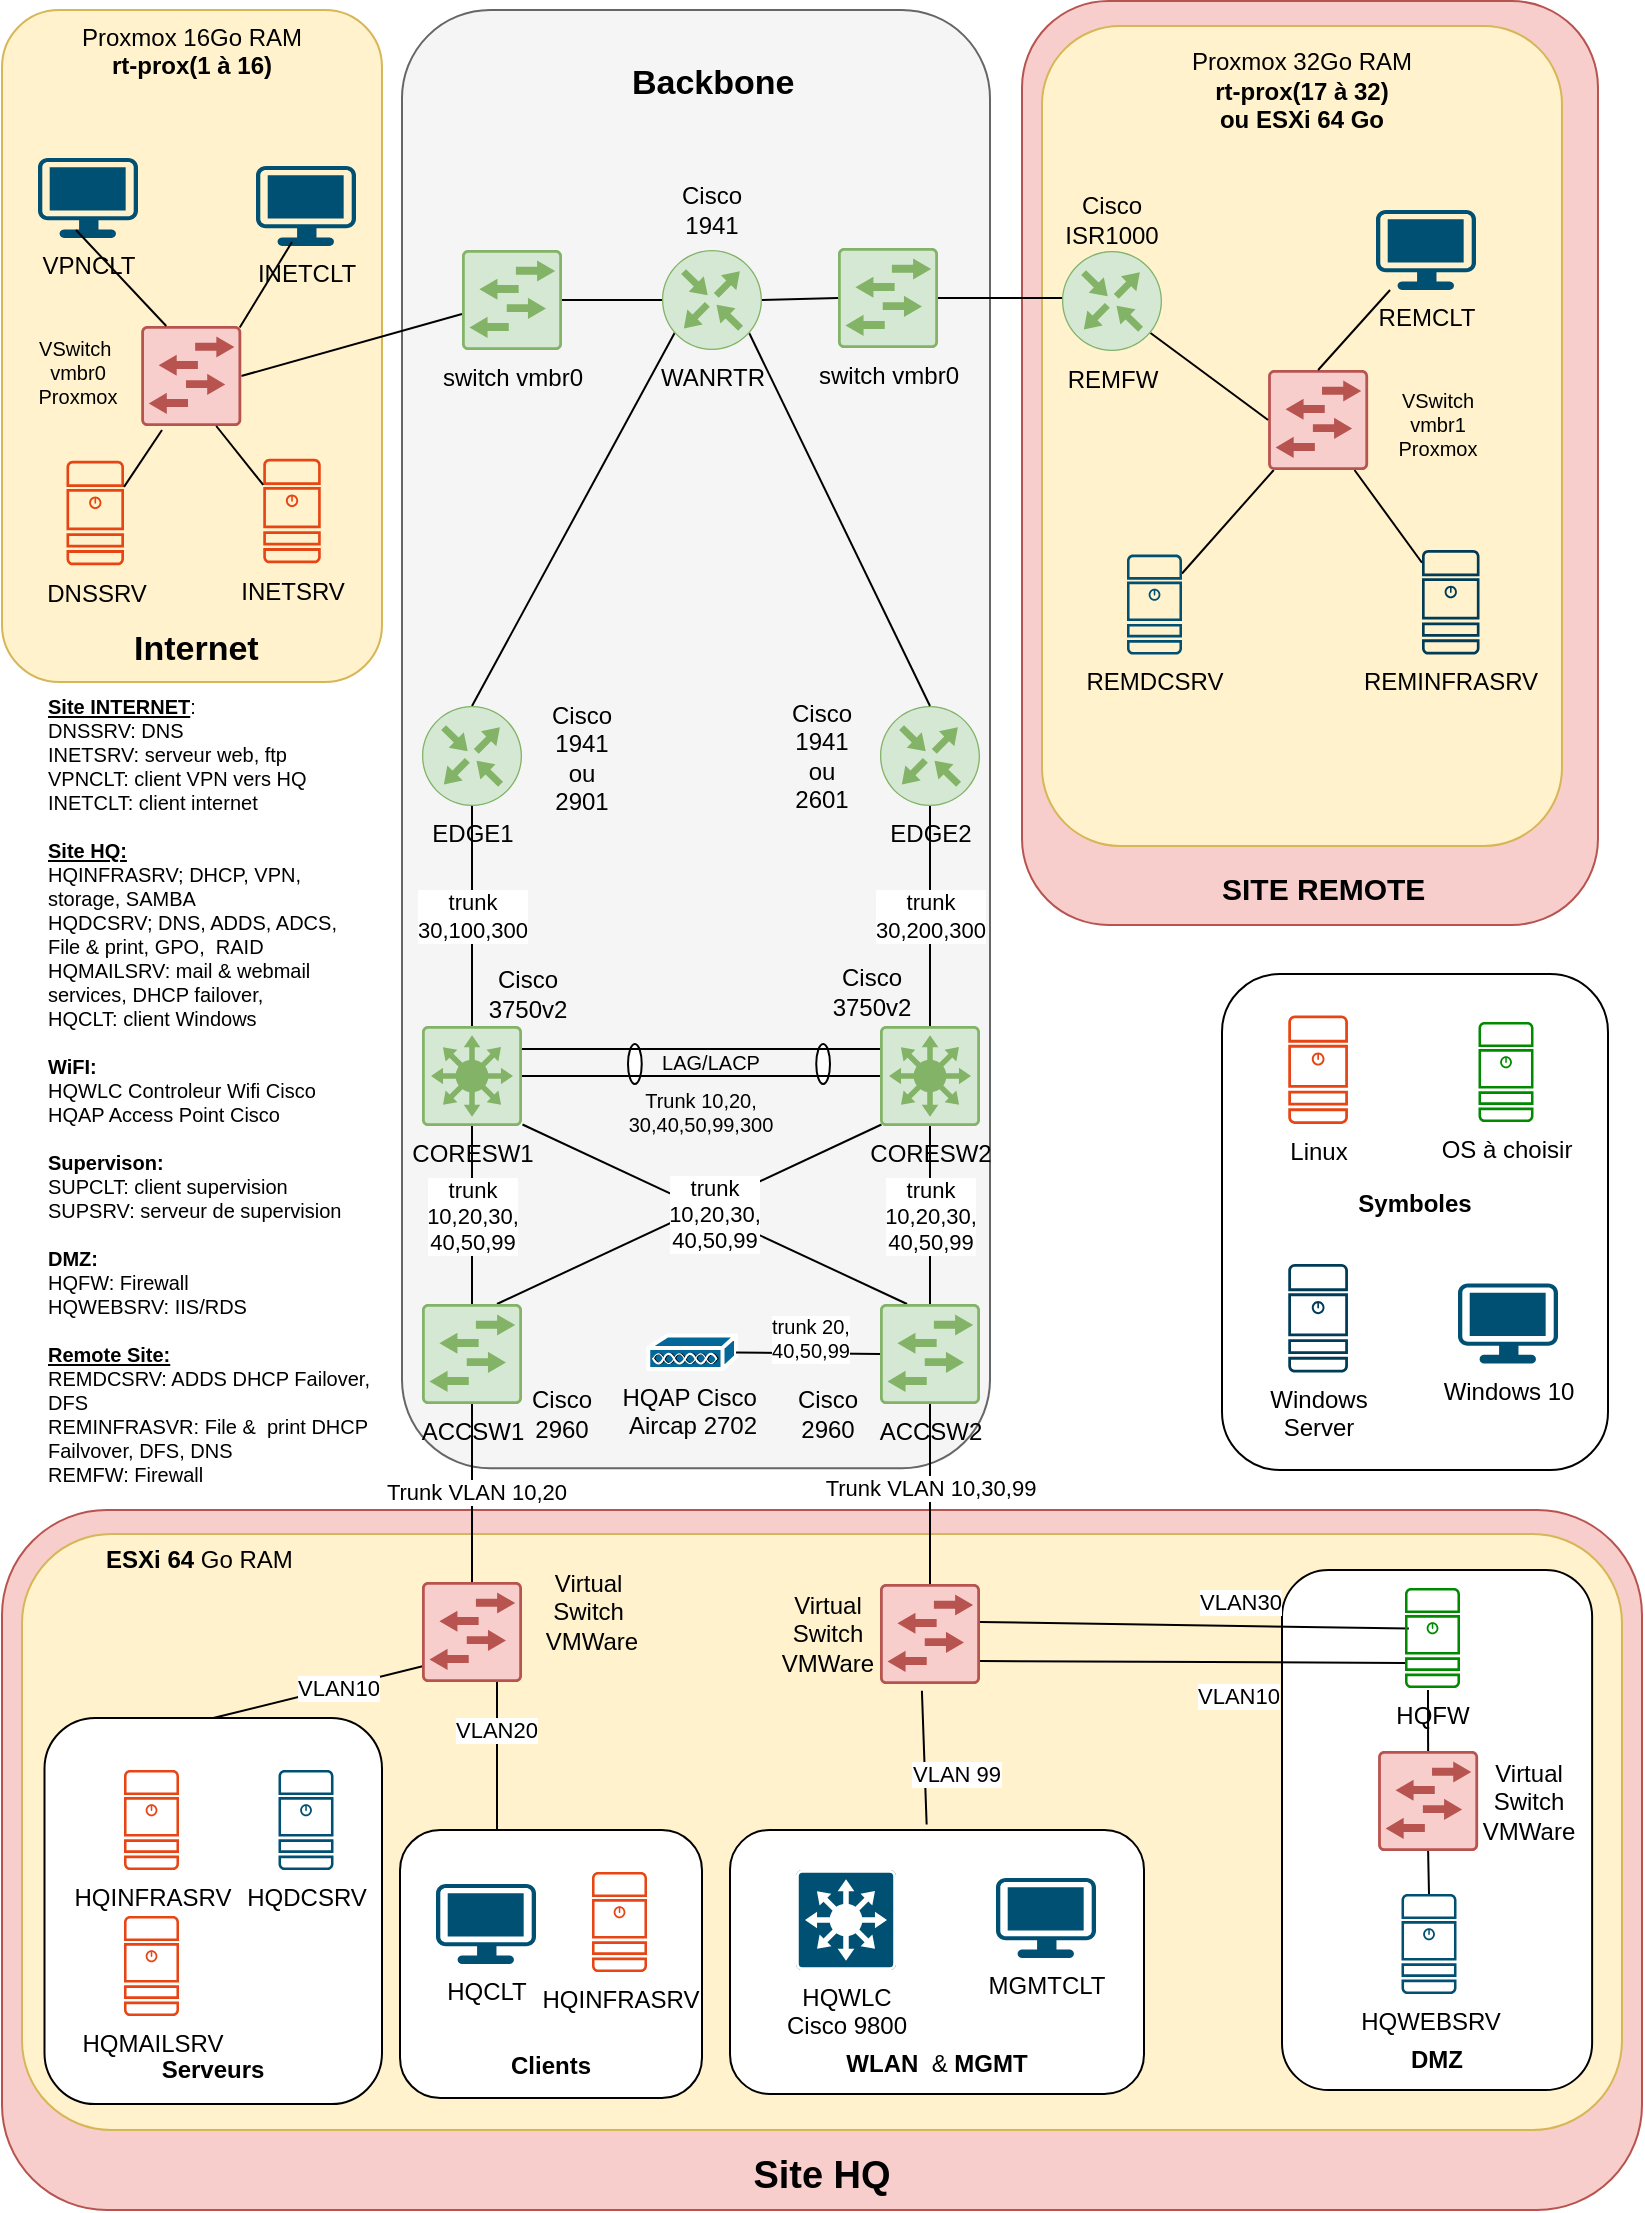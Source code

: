 <mxfile version="25.0.3" pages="6">
  <diagram id="GxPxLLv0cR_LLqbPtcaC" name="Physical - Simplified">
    <mxGraphModel dx="1194" dy="647" grid="0" gridSize="10" guides="1" tooltips="1" connect="1" arrows="1" fold="1" page="1" pageScale="1" pageWidth="827" pageHeight="1169" math="0" shadow="0">
      <root>
        <mxCell id="0" />
        <mxCell id="1" parent="0" />
        <mxCell id="qlXBZJEan3iZPlnN77_b-44" value="&lt;div&gt;&lt;b&gt;&lt;br&gt;&lt;/b&gt;&lt;/div&gt;&lt;div&gt;&lt;b&gt;&lt;br&gt;&lt;/b&gt;&lt;/div&gt;&lt;div&gt;&lt;b&gt;&lt;br&gt;&lt;/b&gt;&lt;/div&gt;&lt;div&gt;&lt;b&gt;&lt;br&gt;&lt;/b&gt;&lt;/div&gt;&lt;div&gt;&lt;b&gt;&lt;br&gt;&lt;/b&gt;&lt;/div&gt;&lt;div&gt;&lt;b&gt;&lt;br&gt;&lt;/b&gt;&lt;/div&gt;&lt;div&gt;&lt;b&gt;&lt;br&gt;&lt;/b&gt;&lt;/div&gt;&lt;div&gt;&lt;b&gt;Symboles&lt;/b&gt;&lt;/div&gt;" style="rounded=1;whiteSpace=wrap;html=1;pointerEvents=1;align=center;verticalAlign=top;fontFamily=Helvetica;fontSize=12;fontColor=default;fillColor=none;" parent="1" vertex="1">
          <mxGeometry x="610" y="502" width="193" height="248" as="geometry" />
        </mxCell>
        <mxCell id="6wPjcXbfm9o4jAMUYbAg-32" value="&lt;div&gt;&lt;b&gt;&lt;br&gt;&lt;/b&gt;&lt;/div&gt;&lt;div&gt;&lt;b&gt;&lt;br&gt;&lt;/b&gt;&lt;/div&gt;&lt;div&gt;&lt;b&gt;&lt;br&gt;&lt;/b&gt;&lt;/div&gt;&lt;div&gt;&lt;b&gt;&lt;br&gt;&lt;/b&gt;&lt;/div&gt;&lt;div&gt;&lt;b&gt;&lt;br&gt;&lt;/b&gt;&lt;/div&gt;&lt;div&gt;&lt;b&gt;&lt;br&gt;&lt;/b&gt;&lt;/div&gt;&lt;div&gt;&lt;b&gt;&lt;br&gt;&lt;/b&gt;&lt;/div&gt;&lt;div&gt;&lt;b&gt;&lt;br&gt;&lt;/b&gt;&lt;/div&gt;&lt;div&gt;&lt;b&gt;&lt;br&gt;&lt;/b&gt;&lt;/div&gt;&lt;div&gt;&lt;b&gt;&lt;br&gt;&lt;/b&gt;&lt;/div&gt;&lt;div&gt;&lt;b&gt;&lt;br&gt;&lt;/b&gt;&lt;/div&gt;&lt;div&gt;&lt;b&gt;&lt;br&gt;&lt;/b&gt;&lt;/div&gt;&lt;div&gt;&lt;b&gt;&lt;br&gt;&lt;/b&gt;&lt;/div&gt;&lt;div&gt;&lt;b&gt;&lt;br&gt;&lt;/b&gt;&lt;/div&gt;&lt;div&gt;&lt;b&gt;&lt;br&gt;&lt;/b&gt;&lt;/div&gt;&lt;div&gt;&lt;b&gt;&lt;br&gt;&lt;/b&gt;&lt;/div&gt;&lt;div&gt;&lt;b&gt;&lt;br&gt;&lt;/b&gt;&lt;/div&gt;&lt;div&gt;&lt;b&gt;&lt;br&gt;&lt;/b&gt;&lt;/div&gt;&lt;div&gt;&lt;b&gt;&lt;br&gt;&lt;/b&gt;&lt;/div&gt;&lt;div&gt;&lt;b&gt;&lt;br&gt;&lt;/b&gt;&lt;/div&gt;&lt;div&gt;&lt;b&gt;&lt;br&gt;&lt;/b&gt;&lt;/div&gt;&lt;div&gt;&lt;b&gt;&lt;br&gt;&lt;/b&gt;&lt;/div&gt;&lt;div&gt;&lt;b&gt;&lt;font style=&quot;font-size: 19px;&quot;&gt;Site HQ&lt;/font&gt;&lt;/b&gt;&lt;/div&gt;" style="rounded=1;whiteSpace=wrap;html=1;fillColor=#f8cecc;strokeColor=#b85450;" parent="1" vertex="1">
          <mxGeometry y="770" width="820" height="350" as="geometry" />
        </mxCell>
        <mxCell id="kDRhLooMZL2r5DTSPzqV-3" value="&lt;div align=&quot;left&quot;&gt;&lt;span style=&quot;&quot;&gt;&lt;span style=&quot;white-space: pre;&quot;&gt;&lt;span style=&quot;white-space: pre;&quot;&gt;&#x9;&lt;/span&gt;&amp;nbsp;&amp;nbsp;&amp;nbsp;&amp;nbsp;&lt;/span&gt;&lt;/span&gt;&lt;b&gt;ESXi 64&lt;/b&gt; Go RAM&lt;br&gt;&lt;/div&gt;&lt;div align=&quot;left&quot;&gt;&lt;span style=&quot;white-space: pre;&quot;&gt;&#x9;&lt;/span&gt;&lt;span style=&quot;&quot;&gt;&lt;span style=&quot;white-space: pre;&quot;&gt;&amp;nbsp;&amp;nbsp;&amp;nbsp;&amp;nbsp;&lt;/span&gt;&lt;/span&gt;&lt;/div&gt;&lt;div align=&quot;left&quot;&gt;&lt;br&gt;&lt;/div&gt;&lt;div align=&quot;left&quot;&gt;&lt;br&gt;&lt;/div&gt;&lt;div align=&quot;left&quot;&gt;&lt;br&gt;&lt;/div&gt;&lt;div align=&quot;left&quot;&gt;&lt;br&gt;&lt;/div&gt;&lt;div align=&quot;left&quot;&gt;&lt;br&gt;&lt;/div&gt;&lt;div align=&quot;left&quot;&gt;&lt;br&gt;&lt;/div&gt;&lt;div align=&quot;left&quot;&gt;&lt;br&gt;&lt;/div&gt;&lt;div align=&quot;left&quot;&gt;&lt;br&gt;&lt;/div&gt;&lt;div align=&quot;left&quot;&gt;&lt;br&gt;&lt;/div&gt;&lt;div align=&quot;left&quot;&gt;&lt;br&gt;&lt;/div&gt;&lt;div align=&quot;left&quot;&gt;&lt;br&gt;&lt;/div&gt;&lt;div align=&quot;left&quot;&gt;&lt;br&gt;&lt;/div&gt;&lt;div align=&quot;left&quot;&gt;&lt;br&gt;&lt;/div&gt;&lt;div align=&quot;left&quot;&gt;&lt;br&gt;&lt;/div&gt;&lt;div align=&quot;left&quot;&gt;&lt;br&gt;&lt;/div&gt;&lt;div align=&quot;left&quot;&gt;&lt;br&gt;&lt;/div&gt;&lt;div align=&quot;left&quot;&gt;&lt;br&gt;&lt;/div&gt;&lt;div align=&quot;left&quot;&gt;&lt;br&gt;&lt;/div&gt;" style="rounded=1;whiteSpace=wrap;html=1;fillColor=#fff2cc;strokeColor=#d6b656;align=left;" parent="1" vertex="1">
          <mxGeometry x="10" y="782" width="800" height="298" as="geometry" />
        </mxCell>
        <mxCell id="qlXBZJEan3iZPlnN77_b-15" value="&lt;div&gt;&lt;b&gt;&lt;br&gt;&lt;/b&gt;&lt;/div&gt;&lt;div&gt;&lt;b&gt;&lt;br&gt;&lt;/b&gt;&lt;/div&gt;&lt;div&gt;&lt;b&gt;&lt;br&gt;&lt;/b&gt;&lt;/div&gt;&lt;div&gt;&lt;b&gt;&lt;br&gt;&lt;/b&gt;&lt;/div&gt;&lt;div&gt;&lt;b&gt;&lt;br&gt;&lt;/b&gt;&lt;/div&gt;&lt;div&gt;&lt;b&gt;&lt;br&gt;&lt;/b&gt;&lt;/div&gt;&lt;div&gt;&lt;b&gt;&lt;br&gt;&lt;/b&gt;&lt;/div&gt;&lt;div&gt;&lt;b&gt;WLAN&amp;nbsp;&lt;/b&gt; &amp;amp; &lt;b&gt;MGMT&lt;/b&gt;&lt;/div&gt;" style="rounded=1;whiteSpace=wrap;html=1;" parent="1" vertex="1">
          <mxGeometry x="364" y="930" width="207" height="132" as="geometry" />
        </mxCell>
        <mxCell id="bMNGYLqr1t6VBOYNh1uv-2" value="&lt;div&gt;&lt;b&gt;&lt;br&gt;&lt;/b&gt;&lt;/div&gt;&lt;div&gt;&lt;b&gt;&lt;br&gt;&lt;/b&gt;&lt;/div&gt;&lt;div&gt;&lt;b&gt;&lt;br&gt;&lt;/b&gt;&lt;/div&gt;&lt;div&gt;&lt;b&gt;&lt;br&gt;&lt;/b&gt;&lt;/div&gt;&lt;div&gt;&lt;b&gt;&lt;br&gt;&lt;/b&gt;&lt;/div&gt;&lt;div&gt;&lt;b&gt;&lt;br&gt;&lt;/b&gt;&lt;/div&gt;&lt;div&gt;&lt;b&gt;&lt;br&gt;&lt;/b&gt;&lt;/div&gt;&lt;div&gt;&lt;b&gt;&lt;br&gt;&lt;/b&gt;&lt;/div&gt;&lt;div&gt;&lt;b&gt;&lt;br&gt;&lt;/b&gt;&lt;/div&gt;&lt;div&gt;&lt;b&gt;&lt;br&gt;&lt;/b&gt;&lt;/div&gt;&lt;div&gt;&lt;b&gt;&lt;br&gt;&lt;/b&gt;&lt;/div&gt;&lt;div&gt;&lt;b&gt;&lt;br&gt;&lt;/b&gt;&lt;/div&gt;&lt;div&gt;&lt;b&gt;&lt;br&gt;&lt;/b&gt;&lt;/div&gt;&lt;div&gt;&lt;b&gt;&lt;br&gt;&lt;/b&gt;&lt;/div&gt;&lt;div&gt;&lt;b&gt;&lt;br&gt;&lt;/b&gt;&lt;/div&gt;&lt;div&gt;&lt;b&gt;&lt;br&gt;&lt;/b&gt;&lt;/div&gt;&lt;div&gt;&lt;b&gt;DMZ&lt;/b&gt;&lt;/div&gt;" style="rounded=1;whiteSpace=wrap;html=1;" parent="1" vertex="1">
          <mxGeometry x="640" y="800" width="155.06" height="260" as="geometry" />
        </mxCell>
        <mxCell id="hko0TUMAek2BKCKap9Ng-1" value="" style="rounded=1;fillColor=#f8cecc;strokeColor=#b85450;labelPosition=center;verticalLabelPosition=bottom;align=center;verticalAlign=top;horizontal=1;fontColor=default;labelBackgroundColor=none;labelBorderColor=none;whiteSpace=wrap;html=1;spacing=-20;" parent="1" vertex="1">
          <mxGeometry x="510" y="15.5" width="287.99" height="462" as="geometry" />
        </mxCell>
        <mxCell id="6wPjcXbfm9o4jAMUYbAg-41" value="" style="rounded=1;whiteSpace=wrap;html=1;fillColor=#f5f5f5;strokeColor=#666666;fontColor=#333333;" parent="1" vertex="1">
          <mxGeometry x="200" y="20" width="294" height="729.14" as="geometry" />
        </mxCell>
        <mxCell id="kDRhLooMZL2r5DTSPzqV-43" value="&lt;div&gt;&lt;b&gt;&lt;br&gt;&lt;/b&gt;&lt;/div&gt;&lt;div&gt;&lt;b&gt;&lt;br&gt;&lt;/b&gt;&lt;/div&gt;&lt;div&gt;&lt;b&gt;&lt;br&gt;&lt;/b&gt;&lt;/div&gt;&lt;div&gt;&lt;b&gt;&lt;br&gt;&lt;/b&gt;&lt;/div&gt;&lt;div&gt;&lt;b&gt;&lt;br&gt;&lt;/b&gt;&lt;/div&gt;&lt;div&gt;&lt;b&gt;&lt;br&gt;&lt;/b&gt;&lt;/div&gt;&lt;div&gt;&lt;b&gt;&lt;br&gt;&lt;/b&gt;&lt;/div&gt;&lt;div&gt;&lt;b&gt;&lt;br&gt;&lt;/b&gt;&lt;/div&gt;&lt;div&gt;&lt;b&gt;&lt;br&gt;&lt;/b&gt;&lt;/div&gt;&lt;div&gt;&lt;b&gt;&lt;br&gt;&lt;/b&gt;&lt;/div&gt;&lt;div&gt;&lt;b&gt;&lt;br&gt;&lt;/b&gt;&lt;/div&gt;&lt;div&gt;&lt;b&gt;Serveurs&lt;/b&gt;&lt;/div&gt;" style="rounded=1;whiteSpace=wrap;html=1;" parent="1" vertex="1">
          <mxGeometry x="21.25" y="874" width="168.75" height="193" as="geometry" />
        </mxCell>
        <mxCell id="kDRhLooMZL2r5DTSPzqV-4" value="&lt;div&gt;Proxmox 16Go RAM&lt;br&gt;&lt;/div&gt;&lt;div&gt;&lt;b&gt;rt-prox(1 à 16)&lt;/b&gt;&lt;br&gt;&lt;/div&gt;&lt;div&gt;&lt;br&gt;&lt;/div&gt;&lt;div&gt;&lt;br&gt;&lt;/div&gt;&lt;div&gt;&lt;br&gt;&lt;/div&gt;&lt;div&gt;&lt;br&gt;&lt;/div&gt;&lt;div&gt;&lt;br&gt;&lt;/div&gt;&lt;div&gt;&lt;br&gt;&lt;/div&gt;&lt;div&gt;&lt;br&gt;&lt;/div&gt;&lt;div&gt;&lt;br&gt;&lt;/div&gt;&lt;div&gt;&lt;br&gt;&lt;/div&gt;&lt;div&gt;&lt;br&gt;&lt;/div&gt;&lt;div&gt;&lt;br&gt;&lt;/div&gt;&lt;div&gt;&lt;br&gt;&lt;/div&gt;&lt;div&gt;&lt;br&gt;&lt;/div&gt;&lt;div&gt;&lt;br&gt; &lt;/div&gt;" style="rounded=1;whiteSpace=wrap;html=1;fillColor=#fff2cc;strokeColor=#d6b656;verticalAlign=top;" parent="1" vertex="1">
          <mxGeometry y="20" width="190" height="336" as="geometry" />
        </mxCell>
        <mxCell id="rS3NO0jpryft_0sv1Lef-1" value="&lt;div&gt;trunk&lt;/div&gt;&lt;div&gt;10,20,30,&lt;/div&gt;&lt;div&gt;40,50,99&lt;br&gt;&lt;/div&gt;" style="edgeStyle=none;rounded=0;orthogonalLoop=1;jettySize=auto;html=1;exitX=0.5;exitY=0;exitDx=0;exitDy=0;exitPerimeter=0;entryX=0.5;entryY=1;entryDx=0;entryDy=0;entryPerimeter=0;endArrow=none;endFill=0;" parent="1" source="rS3NO0jpryft_0sv1Lef-3" target="rS3NO0jpryft_0sv1Lef-12" edge="1">
          <mxGeometry relative="1" as="geometry" />
        </mxCell>
        <mxCell id="rS3NO0jpryft_0sv1Lef-2" value="" style="edgeStyle=none;rounded=0;orthogonalLoop=1;jettySize=auto;html=1;exitX=0.75;exitY=0;exitDx=0;exitDy=0;exitPerimeter=0;entryX=0.015;entryY=0.985;entryDx=0;entryDy=0;entryPerimeter=0;endArrow=none;endFill=0;" parent="1" source="rS3NO0jpryft_0sv1Lef-3" target="rS3NO0jpryft_0sv1Lef-14" edge="1">
          <mxGeometry relative="1" as="geometry" />
        </mxCell>
        <mxCell id="rS3NO0jpryft_0sv1Lef-3" value="ACCSW1" style="points=[[0.015,0.015,0],[0.985,0.015,0],[0.985,0.985,0],[0.015,0.985,0],[0.25,0,0],[0.5,0,0],[0.75,0,0],[1,0.25,0],[1,0.5,0],[1,0.75,0],[0.75,1,0],[0.5,1,0],[0.25,1,0],[0,0.75,0],[0,0.5,0],[0,0.25,0]];verticalLabelPosition=bottom;html=1;verticalAlign=top;aspect=fixed;align=center;pointerEvents=1;shape=mxgraph.cisco19.rect;prIcon=l2_switch;fillColor=#d5e8d4;strokeColor=#82b366;" parent="1" vertex="1">
          <mxGeometry x="210" y="667" width="50" height="50" as="geometry" />
        </mxCell>
        <mxCell id="rS3NO0jpryft_0sv1Lef-4" value="&lt;div&gt;trunk&lt;/div&gt;&lt;div&gt;10,20,30,&lt;/div&gt;&lt;div&gt;40,50,99&lt;/div&gt;" style="edgeStyle=none;rounded=0;orthogonalLoop=1;jettySize=auto;html=1;exitX=0.5;exitY=0;exitDx=0;exitDy=0;exitPerimeter=0;entryX=0.5;entryY=1;entryDx=0;entryDy=0;entryPerimeter=0;endArrow=none;endFill=0;" parent="1" source="rS3NO0jpryft_0sv1Lef-6" target="rS3NO0jpryft_0sv1Lef-14" edge="1">
          <mxGeometry relative="1" as="geometry" />
        </mxCell>
        <mxCell id="rS3NO0jpryft_0sv1Lef-5" value="&lt;div&gt;trunk&lt;/div&gt;&lt;div&gt;10,20,30,&lt;/div&gt;&lt;div&gt;40,50,99&lt;br&gt;&lt;/div&gt;" style="edgeStyle=none;rounded=0;orthogonalLoop=1;jettySize=auto;html=1;exitX=0.25;exitY=0;exitDx=0;exitDy=0;exitPerimeter=0;entryX=0.985;entryY=0.985;entryDx=0;entryDy=0;entryPerimeter=0;endArrow=none;endFill=0;" parent="1" edge="1">
          <mxGeometry x="0.002" relative="1" as="geometry">
            <mxPoint x="452.5" y="667" as="sourcePoint" />
            <mxPoint x="260.25" y="577.25" as="targetPoint" />
            <mxPoint as="offset" />
          </mxGeometry>
        </mxCell>
        <mxCell id="rS3NO0jpryft_0sv1Lef-6" value="ACCSW2" style="points=[[0.015,0.015,0],[0.985,0.015,0],[0.985,0.985,0],[0.015,0.985,0],[0.25,0,0],[0.5,0,0],[0.75,0,0],[1,0.25,0],[1,0.5,0],[1,0.75,0],[0.75,1,0],[0.5,1,0],[0.25,1,0],[0,0.75,0],[0,0.5,0],[0,0.25,0]];verticalLabelPosition=bottom;html=1;verticalAlign=top;aspect=fixed;align=center;pointerEvents=1;shape=mxgraph.cisco19.rect;prIcon=l2_switch;fillColor=#d5e8d4;strokeColor=#82b366;" parent="1" vertex="1">
          <mxGeometry x="439" y="667" width="50" height="50" as="geometry" />
        </mxCell>
        <mxCell id="rS3NO0jpryft_0sv1Lef-7" style="edgeStyle=none;rounded=0;orthogonalLoop=1;jettySize=auto;html=1;exitX=0.5;exitY=0;exitDx=0;exitDy=0;exitPerimeter=0;entryX=0.145;entryY=0.855;entryDx=0;entryDy=0;entryPerimeter=0;endArrow=none;endFill=0;" parent="1" source="rS3NO0jpryft_0sv1Lef-8" edge="1">
          <mxGeometry relative="1" as="geometry">
            <mxPoint x="337.25" y="179.75" as="targetPoint" />
          </mxGeometry>
        </mxCell>
        <mxCell id="rS3NO0jpryft_0sv1Lef-8" value="EDGE1" style="points=[[0.5,0,0],[1,0.5,0],[0.5,1,0],[0,0.5,0],[0.145,0.145,0],[0.856,0.145,0],[0.855,0.856,0],[0.145,0.855,0]];verticalLabelPosition=bottom;html=1;verticalAlign=top;aspect=fixed;align=center;pointerEvents=1;shape=mxgraph.cisco19.rect;prIcon=router;fillColor=#d5e8d4;strokeColor=#82b366;" parent="1" vertex="1">
          <mxGeometry x="210" y="368" width="50" height="50" as="geometry" />
        </mxCell>
        <mxCell id="rS3NO0jpryft_0sv1Lef-11" value="&lt;div&gt;trunk&lt;/div&gt;30,100,300" style="edgeStyle=none;rounded=0;orthogonalLoop=1;jettySize=auto;html=1;exitX=0.5;exitY=0;exitDx=0;exitDy=0;exitPerimeter=0;entryX=0.5;entryY=1;entryDx=0;entryDy=0;entryPerimeter=0;endArrow=none;endFill=0;" parent="1" edge="1">
          <mxGeometry relative="1" as="geometry">
            <mxPoint x="235" y="528" as="sourcePoint" />
            <mxPoint x="235" y="418" as="targetPoint" />
          </mxGeometry>
        </mxCell>
        <mxCell id="rS3NO0jpryft_0sv1Lef-12" value="CORESW1" style="points=[[0.015,0.015,0],[0.985,0.015,0],[0.985,0.985,0],[0.015,0.985,0],[0.25,0,0],[0.5,0,0],[0.75,0,0],[1,0.25,0],[1,0.5,0],[1,0.75,0],[0.75,1,0],[0.5,1,0],[0.25,1,0],[0,0.75,0],[0,0.5,0],[0,0.25,0]];verticalLabelPosition=bottom;html=1;verticalAlign=top;aspect=fixed;align=center;pointerEvents=1;shape=mxgraph.cisco19.rect;prIcon=l3_switch;fillColor=#d5e8d4;strokeColor=#82b366;" parent="1" vertex="1">
          <mxGeometry x="210" y="528" width="50" height="50" as="geometry" />
        </mxCell>
        <mxCell id="rS3NO0jpryft_0sv1Lef-13" value="&lt;div&gt;trunk&lt;/div&gt;30,200,300" style="edgeStyle=none;rounded=0;orthogonalLoop=1;jettySize=auto;html=1;exitX=0.5;exitY=0;exitDx=0;exitDy=0;exitPerimeter=0;entryX=0.5;entryY=1;entryDx=0;entryDy=0;entryPerimeter=0;endArrow=none;endFill=0;" parent="1" edge="1">
          <mxGeometry relative="1" as="geometry">
            <mxPoint x="464" y="528" as="sourcePoint" />
            <mxPoint x="464" y="418" as="targetPoint" />
          </mxGeometry>
        </mxCell>
        <mxCell id="rS3NO0jpryft_0sv1Lef-14" value="CORESW2" style="points=[[0.015,0.015,0],[0.985,0.015,0],[0.985,0.985,0],[0.015,0.985,0],[0.25,0,0],[0.5,0,0],[0.75,0,0],[1,0.25,0],[1,0.5,0],[1,0.75,0],[0.75,1,0],[0.5,1,0],[0.25,1,0],[0,0.75,0],[0,0.5,0],[0,0.25,0]];verticalLabelPosition=bottom;html=1;verticalAlign=top;aspect=fixed;align=center;pointerEvents=1;shape=mxgraph.cisco19.rect;prIcon=l3_switch;fillColor=#d5e8d4;strokeColor=#82b366;" parent="1" vertex="1">
          <mxGeometry x="439" y="528" width="50" height="50" as="geometry" />
        </mxCell>
        <mxCell id="rS3NO0jpryft_0sv1Lef-15" value="EDGE2" style="points=[[0.5,0,0],[1,0.5,0],[0.5,1,0],[0,0.5,0],[0.145,0.145,0],[0.856,0.145,0],[0.855,0.856,0],[0.145,0.855,0]];verticalLabelPosition=bottom;html=1;verticalAlign=top;aspect=fixed;align=center;pointerEvents=1;shape=mxgraph.cisco19.rect;prIcon=router;fillColor=#d5e8d4;strokeColor=#82b366;" parent="1" vertex="1">
          <mxGeometry x="439" y="368" width="50" height="50" as="geometry" />
        </mxCell>
        <mxCell id="rS3NO0jpryft_0sv1Lef-16" style="edgeStyle=none;rounded=0;orthogonalLoop=1;jettySize=auto;html=1;exitX=0.855;exitY=0.856;exitDx=0;exitDy=0;exitPerimeter=0;entryX=0.5;entryY=0;entryDx=0;entryDy=0;entryPerimeter=0;endArrow=none;endFill=0;" parent="1" target="rS3NO0jpryft_0sv1Lef-15" edge="1">
          <mxGeometry relative="1" as="geometry">
            <mxPoint x="372.75" y="179.775" as="sourcePoint" />
          </mxGeometry>
        </mxCell>
        <mxCell id="rS3NO0jpryft_0sv1Lef-21" style="edgeStyle=none;rounded=0;orthogonalLoop=1;jettySize=auto;html=1;exitX=0.5;exitY=0;exitDx=0;exitDy=0;exitPerimeter=0;entryX=0.5;entryY=1;entryDx=0;entryDy=0;entryPerimeter=0;endArrow=none;endFill=0;" parent="1" source="kDRhLooMZL2r5DTSPzqV-9" target="rS3NO0jpryft_0sv1Lef-3" edge="1">
          <mxGeometry relative="1" as="geometry" />
        </mxCell>
        <mxCell id="6wPjcXbfm9o4jAMUYbAg-6" value="Trunk VLAN 10,20" style="edgeLabel;html=1;align=center;verticalAlign=middle;resizable=0;points=[];" parent="rS3NO0jpryft_0sv1Lef-21" vertex="1" connectable="0">
          <mxGeometry x="0.013" y="-2" relative="1" as="geometry">
            <mxPoint as="offset" />
          </mxGeometry>
        </mxCell>
        <mxCell id="rS3NO0jpryft_0sv1Lef-23" style="edgeStyle=none;rounded=0;orthogonalLoop=1;jettySize=auto;html=1;entryX=0.5;entryY=1;entryDx=0;entryDy=0;entryPerimeter=0;endArrow=none;endFill=0;exitX=0.5;exitY=0;exitDx=0;exitDy=0;exitPerimeter=0;" parent="1" source="kDRhLooMZL2r5DTSPzqV-10" target="rS3NO0jpryft_0sv1Lef-6" edge="1">
          <mxGeometry relative="1" as="geometry" />
        </mxCell>
        <mxCell id="6wPjcXbfm9o4jAMUYbAg-7" value="&lt;div&gt;Trunk VLAN 10,30,99&lt;/div&gt;" style="edgeLabel;html=1;align=center;verticalAlign=middle;resizable=0;points=[];rotation=0;" parent="rS3NO0jpryft_0sv1Lef-23" vertex="1" connectable="0">
          <mxGeometry x="0.712" y="-1" relative="1" as="geometry">
            <mxPoint x="-1" y="29" as="offset" />
          </mxGeometry>
        </mxCell>
        <mxCell id="rS3NO0jpryft_0sv1Lef-26" value="&lt;div&gt;INETCLT&lt;/div&gt;" style="points=[[0.03,0.03,0],[0.5,0,0],[0.97,0.03,0],[1,0.4,0],[0.97,0.745,0],[0.5,1,0],[0.03,0.745,0],[0,0.4,0]];verticalLabelPosition=bottom;html=1;verticalAlign=top;aspect=fixed;align=center;pointerEvents=1;shape=mxgraph.cisco19.workstation;fillColor=#005073;strokeColor=none;" parent="1" vertex="1">
          <mxGeometry x="127" y="98" width="50" height="40" as="geometry" />
        </mxCell>
        <mxCell id="rS3NO0jpryft_0sv1Lef-36" value="&lt;div&gt;Cisco 3750v2&lt;/div&gt;" style="text;html=1;strokeColor=none;fillColor=none;align=center;verticalAlign=middle;whiteSpace=wrap;rounded=0;" parent="1" vertex="1">
          <mxGeometry x="415" y="501" width="40" height="20" as="geometry" />
        </mxCell>
        <mxCell id="rS3NO0jpryft_0sv1Lef-37" value="Cisco 3750v2" style="text;html=1;strokeColor=none;fillColor=none;align=center;verticalAlign=middle;whiteSpace=wrap;rounded=0;" parent="1" vertex="1">
          <mxGeometry x="243" y="502" width="40" height="20" as="geometry" />
        </mxCell>
        <mxCell id="rS3NO0jpryft_0sv1Lef-38" value="Cisco 2960" style="text;html=1;strokeColor=none;fillColor=none;align=center;verticalAlign=middle;whiteSpace=wrap;rounded=0;" parent="1" vertex="1">
          <mxGeometry x="260" y="712.27" width="40" height="20" as="geometry" />
        </mxCell>
        <mxCell id="rS3NO0jpryft_0sv1Lef-39" value="Cisco 2960" style="text;html=1;strokeColor=none;fillColor=none;align=center;verticalAlign=middle;whiteSpace=wrap;rounded=0;" parent="1" vertex="1">
          <mxGeometry x="393" y="712.27" width="40" height="20" as="geometry" />
        </mxCell>
        <mxCell id="rS3NO0jpryft_0sv1Lef-40" value="Cisco 1941 ou 2901" style="text;html=1;strokeColor=none;fillColor=none;align=center;verticalAlign=middle;whiteSpace=wrap;rounded=0;" parent="1" vertex="1">
          <mxGeometry x="270" y="384" width="40" height="20" as="geometry" />
        </mxCell>
        <mxCell id="rS3NO0jpryft_0sv1Lef-41" value="Cisco 1941 ou 2601" style="text;html=1;strokeColor=none;fillColor=none;align=center;verticalAlign=middle;whiteSpace=wrap;rounded=0;" parent="1" vertex="1">
          <mxGeometry x="390" y="383" width="40" height="20" as="geometry" />
        </mxCell>
        <mxCell id="rS3NO0jpryft_0sv1Lef-43" value="Cisco&lt;br&gt;1941" style="text;html=1;strokeColor=none;fillColor=none;align=center;verticalAlign=middle;whiteSpace=wrap;rounded=0;" parent="1" vertex="1">
          <mxGeometry x="320" y="110" width="70" height="20" as="geometry" />
        </mxCell>
        <mxCell id="c2RXlTbzVxgKXPS3iI21-1" value="WANRTR" style="points=[[0.5,0,0],[1,0.5,0],[0.5,1,0],[0,0.5,0],[0.145,0.145,0],[0.856,0.145,0],[0.855,0.856,0],[0.145,0.855,0]];verticalLabelPosition=bottom;html=1;verticalAlign=top;aspect=fixed;align=center;pointerEvents=1;shape=mxgraph.cisco19.rect;prIcon=router;fillColor=#d5e8d4;strokeColor=#82b366;" parent="1" vertex="1">
          <mxGeometry x="330" y="140" width="50" height="50" as="geometry" />
        </mxCell>
        <mxCell id="kDRhLooMZL2r5DTSPzqV-10" value="" style="points=[[0.015,0.015,0],[0.985,0.015,0],[0.985,0.985,0],[0.015,0.985,0],[0.25,0,0],[0.5,0,0],[0.75,0,0],[1,0.25,0],[1,0.5,0],[1,0.75,0],[0.75,1,0],[0.5,1,0],[0.25,1,0],[0,0.75,0],[0,0.5,0],[0,0.25,0]];verticalLabelPosition=bottom;html=1;verticalAlign=top;aspect=fixed;align=center;pointerEvents=1;shape=mxgraph.cisco19.rect;prIcon=l2_switch;fillColor=#f8cecc;strokeColor=#b85450;" parent="1" vertex="1">
          <mxGeometry x="439" y="807" width="50" height="50" as="geometry" />
        </mxCell>
        <mxCell id="kDRhLooMZL2r5DTSPzqV-11" value="Virtual Switch VMWare" style="text;html=1;strokeColor=none;fillColor=none;align=center;verticalAlign=middle;whiteSpace=wrap;rounded=0;" parent="1" vertex="1">
          <mxGeometry x="385" y="820.5" width="56" height="23" as="geometry" />
        </mxCell>
        <mxCell id="kDRhLooMZL2r5DTSPzqV-13" value="" style="edgeStyle=none;rounded=0;orthogonalLoop=1;jettySize=auto;html=1;entryX=0.5;entryY=1;entryDx=0;entryDy=0;entryPerimeter=0;endArrow=none;endFill=0;exitX=0.5;exitY=0;exitDx=0;exitDy=0;" parent="1" source="kDRhLooMZL2r5DTSPzqV-43" edge="1">
          <mxGeometry relative="1" as="geometry">
            <mxPoint x="235" y="876" as="sourcePoint" />
            <mxPoint x="235" y="842" as="targetPoint" />
          </mxGeometry>
        </mxCell>
        <mxCell id="H8DF8ZgWvyOsDVAyHXe6-4" value="&lt;div&gt;VLAN10&lt;/div&gt;" style="edgeLabel;html=1;align=center;verticalAlign=middle;resizable=0;points=[];" parent="kDRhLooMZL2r5DTSPzqV-13" connectable="0" vertex="1">
          <mxGeometry x="-0.032" relative="1" as="geometry">
            <mxPoint as="offset" />
          </mxGeometry>
        </mxCell>
        <mxCell id="kDRhLooMZL2r5DTSPzqV-12" value="&lt;div&gt;Virtual&amp;nbsp;&lt;/div&gt;&lt;div&gt;Switch&amp;nbsp;&lt;/div&gt;&lt;div&gt;VMWare&lt;/div&gt;" style="text;html=1;strokeColor=none;fillColor=none;align=center;verticalAlign=middle;whiteSpace=wrap;rounded=0;" parent="1" vertex="1">
          <mxGeometry x="239.75" y="809" width="110" height="23" as="geometry" />
        </mxCell>
        <mxCell id="kDRhLooMZL2r5DTSPzqV-16" value="" style="edgeStyle=orthogonalEdgeStyle;rounded=0;orthogonalLoop=1;jettySize=auto;html=1;endArrow=none;endFill=0;" parent="1" source="kDRhLooMZL2r5DTSPzqV-14" target="c2RXlTbzVxgKXPS3iI21-1" edge="1">
          <mxGeometry relative="1" as="geometry" />
        </mxCell>
        <mxCell id="kDRhLooMZL2r5DTSPzqV-85" style="rounded=0;orthogonalLoop=1;jettySize=auto;html=1;endArrow=none;endFill=0;entryX=1;entryY=0.5;entryDx=0;entryDy=0;entryPerimeter=0;" parent="1" source="kDRhLooMZL2r5DTSPzqV-14" target="qlXBZJEan3iZPlnN77_b-1" edge="1">
          <mxGeometry relative="1" as="geometry">
            <mxPoint x="200" y="165" as="targetPoint" />
          </mxGeometry>
        </mxCell>
        <mxCell id="kDRhLooMZL2r5DTSPzqV-14" value="switch vmbr0" style="points=[[0.015,0.015,0],[0.985,0.015,0],[0.985,0.985,0],[0.015,0.985,0],[0.25,0,0],[0.5,0,0],[0.75,0,0],[1,0.25,0],[1,0.5,0],[1,0.75,0],[0.75,1,0],[0.5,1,0],[0.25,1,0],[0,0.75,0],[0,0.5,0],[0,0.25,0]];verticalLabelPosition=bottom;html=1;verticalAlign=top;aspect=fixed;align=center;pointerEvents=1;shape=mxgraph.cisco19.rect;prIcon=l2_switch;fillColor=#d5e8d4;strokeColor=#82b366;" parent="1" vertex="1">
          <mxGeometry x="230" y="140" width="50" height="50" as="geometry" />
        </mxCell>
        <mxCell id="kDRhLooMZL2r5DTSPzqV-23" value="HQMAILSRV" style="points=[[0.015,0.015,0],[0.985,0.015,0],[0.985,0.985,0],[0.015,0.985,0],[0.25,0,0],[0.5,0,0],[0.75,0,0],[1,0.25,0],[1,0.5,0],[1,0.75,0],[0.75,1,0],[0.5,1,0],[0.25,1,0],[0,0.75,0],[0,0.5,0],[0,0.25,0]];verticalLabelPosition=bottom;html=1;verticalAlign=top;aspect=fixed;align=center;pointerEvents=1;shape=mxgraph.cisco19.server;fillColor=#E84515;strokeColor=none;" parent="1" vertex="1">
          <mxGeometry x="61" y="973" width="27.5" height="50" as="geometry" />
        </mxCell>
        <mxCell id="kDRhLooMZL2r5DTSPzqV-24" value="HQINFRASRV" style="points=[[0.015,0.015,0],[0.985,0.015,0],[0.985,0.985,0],[0.015,0.985,0],[0.25,0,0],[0.5,0,0],[0.75,0,0],[1,0.25,0],[1,0.5,0],[1,0.75,0],[0.75,1,0],[0.5,1,0],[0.25,1,0],[0,0.75,0],[0,0.5,0],[0,0.25,0]];verticalLabelPosition=bottom;html=1;verticalAlign=top;aspect=fixed;align=center;pointerEvents=1;shape=mxgraph.cisco19.server;fillColor=#E84515;strokeColor=none;" parent="1" vertex="1">
          <mxGeometry x="61" y="900" width="27.5" height="50" as="geometry" />
        </mxCell>
        <mxCell id="kDRhLooMZL2r5DTSPzqV-27" value="HQDCSRV" style="points=[[0.015,0.015,0],[0.985,0.015,0],[0.985,0.985,0],[0.015,0.985,0],[0.25,0,0],[0.5,0,0],[0.75,0,0],[1,0.25,0],[1,0.5,0],[1,0.75,0],[0.75,1,0],[0.5,1,0],[0.25,1,0],[0,0.75,0],[0,0.5,0],[0,0.25,0]];verticalLabelPosition=bottom;html=1;verticalAlign=top;aspect=fixed;align=center;pointerEvents=1;shape=mxgraph.cisco19.server;fillColor=#005073;strokeColor=none;" parent="1" vertex="1">
          <mxGeometry x="138.25" y="900" width="27.5" height="50" as="geometry" />
        </mxCell>
        <mxCell id="kDRhLooMZL2r5DTSPzqV-41" value="&lt;div&gt;&lt;font color=&quot;#000000&quot;&gt;HQWEBSRV&lt;/font&gt;&lt;/div&gt;" style="points=[[0.015,0.015,0],[0.985,0.015,0],[0.985,0.985,0],[0.015,0.985,0],[0.25,0,0],[0.5,0,0],[0.75,0,0],[1,0.25,0],[1,0.5,0],[1,0.75,0],[0.75,1,0],[0.5,1,0],[0.25,1,0],[0,0.75,0],[0,0.5,0],[0,0.25,0]];verticalLabelPosition=bottom;html=1;verticalAlign=top;aspect=fixed;align=center;pointerEvents=1;shape=mxgraph.cisco19.server;fillColor=#005073;strokeColor=#001DBC;fontColor=#ffffff;" parent="1" vertex="1">
          <mxGeometry x="699.75" y="962" width="27.5" height="50" as="geometry" />
        </mxCell>
        <mxCell id="kDRhLooMZL2r5DTSPzqV-62" value="INETSRV" style="points=[[0.015,0.015,0],[0.985,0.015,0],[0.985,0.985,0],[0.015,0.985,0],[0.25,0,0],[0.5,0,0],[0.75,0,0],[1,0.25,0],[1,0.5,0],[1,0.75,0],[0.75,1,0],[0.5,1,0],[0.25,1,0],[0,0.75,0],[0,0.5,0],[0,0.25,0]];verticalLabelPosition=bottom;html=1;verticalAlign=top;aspect=fixed;align=center;pointerEvents=1;shape=mxgraph.cisco19.server;fillColor=#E84515;strokeColor=none;" parent="1" vertex="1">
          <mxGeometry x="130.63" y="244.37" width="28.75" height="52.27" as="geometry" />
        </mxCell>
        <mxCell id="kDRhLooMZL2r5DTSPzqV-64" value="switch vmbr0" style="points=[[0.015,0.015,0],[0.985,0.015,0],[0.985,0.985,0],[0.015,0.985,0],[0.25,0,0],[0.5,0,0],[0.75,0,0],[1,0.25,0],[1,0.5,0],[1,0.75,0],[0.75,1,0],[0.5,1,0],[0.25,1,0],[0,0.75,0],[0,0.5,0],[0,0.25,0]];verticalLabelPosition=bottom;html=1;verticalAlign=top;aspect=fixed;align=center;pointerEvents=1;shape=mxgraph.cisco19.rect;prIcon=l2_switch;fillColor=#d5e8d4;strokeColor=#82b366;" parent="1" vertex="1">
          <mxGeometry x="418" y="139" width="50" height="50" as="geometry" />
        </mxCell>
        <mxCell id="kDRhLooMZL2r5DTSPzqV-75" value="&lt;font color=&quot;#000000&quot;&gt;OS à choisir&lt;br&gt;&lt;/font&gt;" style="points=[[0.015,0.015,0],[0.985,0.015,0],[0.985,0.985,0],[0.015,0.985,0],[0.25,0,0],[0.5,0,0],[0.75,0,0],[1,0.25,0],[1,0.5,0],[1,0.75,0],[0.75,1,0],[0.5,1,0],[0.25,1,0],[0,0.75,0],[0,0.5,0],[0,0.25,0]];verticalLabelPosition=bottom;html=1;verticalAlign=top;aspect=fixed;align=center;pointerEvents=1;shape=mxgraph.cisco19.server;fillColor=#008a00;strokeColor=#000000;fontColor=#ffffff;" parent="1" vertex="1">
          <mxGeometry x="738.25" y="526" width="27.5" height="50" as="geometry" />
        </mxCell>
        <mxCell id="6wPjcXbfm9o4jAMUYbAg-2" value="&lt;div&gt;VPNCLT&lt;/div&gt;" style="points=[[0.03,0.03,0],[0.5,0,0],[0.97,0.03,0],[1,0.4,0],[0.97,0.745,0],[0.5,1,0],[0.03,0.745,0],[0,0.4,0]];verticalLabelPosition=bottom;html=1;verticalAlign=top;aspect=fixed;align=center;pointerEvents=1;shape=mxgraph.cisco19.workstation;fillColor=#005073;strokeColor=none;" parent="1" vertex="1">
          <mxGeometry x="18" y="94" width="50" height="40" as="geometry" />
        </mxCell>
        <mxCell id="6wPjcXbfm9o4jAMUYbAg-3" value="DNSSRV" style="points=[[0.015,0.015,0],[0.985,0.015,0],[0.985,0.985,0],[0.015,0.985,0],[0.25,0,0],[0.5,0,0],[0.75,0,0],[1,0.25,0],[1,0.5,0],[1,0.75,0],[0.75,1,0],[0.5,1,0],[0.25,1,0],[0,0.75,0],[0,0.5,0],[0,0.25,0]];verticalLabelPosition=bottom;html=1;verticalAlign=top;aspect=fixed;align=center;pointerEvents=1;shape=mxgraph.cisco19.server;fillColor=#E84515;strokeColor=none;shadow=0;" parent="1" vertex="1">
          <mxGeometry x="32.25" y="245.37" width="28.75" height="52.27" as="geometry" />
        </mxCell>
        <mxCell id="kDRhLooMZL2r5DTSPzqV-30" value="&lt;div&gt;Proxmox 32Go RAM&lt;br&gt;&lt;/div&gt;&lt;div&gt;&lt;b&gt;rt-prox(17 à 32)&lt;/b&gt;&lt;/div&gt;&lt;div&gt;&lt;b&gt;ou ESXi 64 Go&lt;br&gt;&lt;/b&gt;&lt;/div&gt;&lt;div&gt;&lt;br&gt;&lt;/div&gt;&lt;div&gt;&lt;br&gt;&lt;/div&gt;&lt;div&gt;&lt;br&gt;&lt;/div&gt;&lt;div&gt;&lt;br&gt;&lt;/div&gt;&lt;div&gt;&lt;br&gt;&lt;/div&gt;&lt;div&gt;&lt;br&gt;&lt;/div&gt;&lt;div&gt;&lt;br&gt; &lt;/div&gt;&lt;div&gt;&lt;br&gt;&lt;/div&gt;&lt;div&gt;&lt;br&gt;&lt;/div&gt;&lt;div&gt;&lt;br&gt;&lt;/div&gt;&lt;div&gt;&lt;br&gt;&lt;/div&gt;&lt;div&gt;&lt;br&gt;&lt;/div&gt;&lt;div&gt;&lt;br&gt;&lt;/div&gt;&lt;div&gt;&lt;br&gt;&lt;/div&gt;&lt;div&gt;&lt;br&gt;&lt;/div&gt;&lt;div&gt;&lt;br&gt;&lt;/div&gt;&lt;div&gt;&lt;br&gt;&lt;/div&gt;&lt;div&gt;&lt;br&gt;&lt;/div&gt;&lt;div&gt;&lt;br&gt;&lt;/div&gt;&lt;div&gt;&lt;br&gt;&lt;/div&gt;&lt;div&gt;&lt;br&gt;&lt;/div&gt;&lt;div&gt;&lt;br&gt;&lt;/div&gt;&lt;div&gt;&lt;br&gt;&lt;/div&gt;&lt;div&gt;&lt;br&gt;&lt;/div&gt;" style="rounded=1;whiteSpace=wrap;html=1;fillColor=#fff2cc;strokeColor=#d6b656;" parent="1" vertex="1">
          <mxGeometry x="520" y="28" width="260" height="410" as="geometry" />
        </mxCell>
        <mxCell id="kDRhLooMZL2r5DTSPzqV-32" value="REMCLT" style="points=[[0.03,0.03,0],[0.5,0,0],[0.97,0.03,0],[1,0.4,0],[0.97,0.745,0],[0.5,1,0],[0.03,0.745,0],[0,0.4,0]];verticalLabelPosition=bottom;html=1;verticalAlign=top;aspect=fixed;align=center;pointerEvents=1;shape=mxgraph.cisco19.workstation;fillColor=#005073;strokeColor=none;" parent="1" vertex="1">
          <mxGeometry x="687" y="120" width="50" height="40" as="geometry" />
        </mxCell>
        <mxCell id="6wPjcXbfm9o4jAMUYbAg-29" style="rounded=0;orthogonalLoop=1;jettySize=auto;html=1;endArrow=none;endFill=0;" parent="1" source="kDRhLooMZL2r5DTSPzqV-59" target="6wPjcXbfm9o4jAMUYbAg-21" edge="1">
          <mxGeometry relative="1" as="geometry" />
        </mxCell>
        <mxCell id="kDRhLooMZL2r5DTSPzqV-59" value="REMINFRASRV" style="points=[[0.015,0.015,0],[0.985,0.015,0],[0.985,0.985,0],[0.015,0.985,0],[0.25,0,0],[0.5,0,0],[0.75,0,0],[1,0.25,0],[1,0.5,0],[1,0.75,0],[0.75,1,0],[0.5,1,0],[0.25,1,0],[0,0.75,0],[0,0.5,0],[0,0.25,0]];verticalLabelPosition=bottom;html=1;verticalAlign=top;aspect=fixed;align=center;pointerEvents=1;shape=mxgraph.cisco19.server;fillColor=#003C57;strokeColor=none;" parent="1" vertex="1">
          <mxGeometry x="710" y="290" width="28.75" height="52.27" as="geometry" />
        </mxCell>
        <mxCell id="6wPjcXbfm9o4jAMUYbAg-28" style="rounded=0;orthogonalLoop=1;jettySize=auto;html=1;endArrow=none;endFill=0;" parent="1" source="kDRhLooMZL2r5DTSPzqV-61" target="6wPjcXbfm9o4jAMUYbAg-21" edge="1">
          <mxGeometry relative="1" as="geometry" />
        </mxCell>
        <mxCell id="kDRhLooMZL2r5DTSPzqV-61" value="&lt;div&gt;REMDCSRV&lt;/div&gt;" style="points=[[0.015,0.015,0],[0.985,0.015,0],[0.985,0.985,0],[0.015,0.985,0],[0.25,0,0],[0.5,0,0],[0.75,0,0],[1,0.25,0],[1,0.5,0],[1,0.75,0],[0.75,1,0],[0.5,1,0],[0.25,1,0],[0,0.75,0],[0,0.5,0],[0,0.25,0]];verticalLabelPosition=bottom;html=1;verticalAlign=top;aspect=fixed;align=center;pointerEvents=1;shape=mxgraph.cisco19.server;fillColor=#005073;strokeColor=none;" parent="1" vertex="1">
          <mxGeometry x="562.5" y="292.27" width="27.5" height="50" as="geometry" />
        </mxCell>
        <mxCell id="6wPjcXbfm9o4jAMUYbAg-14" value="Linux" style="points=[[0.015,0.015,0],[0.985,0.015,0],[0.985,0.985,0],[0.015,0.985,0],[0.25,0,0],[0.5,0,0],[0.75,0,0],[1,0.25,0],[1,0.5,0],[1,0.75,0],[0.75,1,0],[0.5,1,0],[0.25,1,0],[0,0.75,0],[0,0.5,0],[0,0.25,0]];verticalLabelPosition=bottom;html=1;verticalAlign=top;aspect=fixed;align=center;pointerEvents=1;shape=mxgraph.cisco19.server;fillColor=#E84515;strokeColor=none;shadow=0;" parent="1" vertex="1">
          <mxGeometry x="643.13" y="522.73" width="29.85" height="54.27" as="geometry" />
        </mxCell>
        <mxCell id="6wPjcXbfm9o4jAMUYbAg-15" value="&lt;div&gt;Windows&lt;/div&gt;&lt;div&gt;Server&lt;/div&gt;" style="points=[[0.015,0.015,0],[0.985,0.015,0],[0.985,0.985,0],[0.015,0.985,0],[0.25,0,0],[0.5,0,0],[0.75,0,0],[1,0.25,0],[1,0.5,0],[1,0.75,0],[0.75,1,0],[0.5,1,0],[0.25,1,0],[0,0.75,0],[0,0.5,0],[0,0.25,0]];verticalLabelPosition=bottom;html=1;verticalAlign=top;aspect=fixed;align=center;pointerEvents=1;shape=mxgraph.cisco19.server;fillColor=#003C57;strokeColor=none;shadow=0;" parent="1" vertex="1">
          <mxGeometry x="643.13" y="647" width="29.85" height="54.27" as="geometry" />
        </mxCell>
        <mxCell id="qwGCr4EWo9zME-X_5q9u-5" style="edgeStyle=orthogonalEdgeStyle;rounded=0;orthogonalLoop=1;jettySize=auto;html=1;exitX=0.75;exitY=1;exitDx=0;exitDy=0;exitPerimeter=0;entryX=0.338;entryY=0;entryDx=0;entryDy=0;endArrow=none;endFill=0;entryPerimeter=0;" parent="1" source="kDRhLooMZL2r5DTSPzqV-9" target="qwGCr4EWo9zME-X_5q9u-1" edge="1">
          <mxGeometry relative="1" as="geometry">
            <Array as="points">
              <mxPoint x="248" y="930" />
            </Array>
          </mxGeometry>
        </mxCell>
        <mxCell id="qwGCr4EWo9zME-X_5q9u-6" value="&lt;div&gt;VLAN20&lt;/div&gt;" style="edgeLabel;html=1;align=center;verticalAlign=middle;resizable=0;points=[];" parent="qwGCr4EWo9zME-X_5q9u-5" connectable="0" vertex="1">
          <mxGeometry x="-0.378" y="-1" relative="1" as="geometry">
            <mxPoint as="offset" />
          </mxGeometry>
        </mxCell>
        <mxCell id="kDRhLooMZL2r5DTSPzqV-9" value="" style="points=[[0.015,0.015,0],[0.985,0.015,0],[0.985,0.985,0],[0.015,0.985,0],[0.25,0,0],[0.5,0,0],[0.75,0,0],[1,0.25,0],[1,0.5,0],[1,0.75,0],[0.75,1,0],[0.5,1,0],[0.25,1,0],[0,0.75,0],[0,0.5,0],[0,0.25,0]];verticalLabelPosition=bottom;html=1;verticalAlign=top;aspect=fixed;align=center;pointerEvents=1;shape=mxgraph.cisco19.rect;prIcon=l2_switch;fillColor=#f8cecc;strokeColor=#b85450;" parent="1" vertex="1">
          <mxGeometry x="210" y="806" width="50" height="50" as="geometry" />
        </mxCell>
        <mxCell id="6wPjcXbfm9o4jAMUYbAg-21" value="" style="points=[[0.015,0.015,0],[0.985,0.015,0],[0.985,0.985,0],[0.015,0.985,0],[0.25,0,0],[0.5,0,0],[0.75,0,0],[1,0.25,0],[1,0.5,0],[1,0.75,0],[0.75,1,0],[0.5,1,0],[0.25,1,0],[0,0.75,0],[0,0.5,0],[0,0.25,0]];verticalLabelPosition=bottom;html=1;verticalAlign=top;aspect=fixed;align=center;pointerEvents=1;shape=mxgraph.cisco19.rect;prIcon=l2_switch;fillColor=#f8cecc;strokeColor=#b85450;" parent="1" vertex="1">
          <mxGeometry x="633.06" y="200" width="50" height="50" as="geometry" />
        </mxCell>
        <mxCell id="6wPjcXbfm9o4jAMUYbAg-22" value="" style="endArrow=none;html=1;rounded=0;exitX=0;exitY=0.5;exitDx=0;exitDy=0;exitPerimeter=0;entryX=1;entryY=0.5;entryDx=0;entryDy=0;entryPerimeter=0;" parent="1" source="kDRhLooMZL2r5DTSPzqV-64" target="c2RXlTbzVxgKXPS3iI21-1" edge="1">
          <mxGeometry width="50" height="50" relative="1" as="geometry">
            <mxPoint x="110" y="310" as="sourcePoint" />
            <mxPoint x="390" y="170" as="targetPoint" />
          </mxGeometry>
        </mxCell>
        <mxCell id="6wPjcXbfm9o4jAMUYbAg-23" value="" style="endArrow=none;html=1;rounded=0;exitX=1;exitY=0.5;exitDx=0;exitDy=0;exitPerimeter=0;entryX=0;entryY=0.5;entryDx=0;entryDy=0;entryPerimeter=0;" parent="1" source="kDRhLooMZL2r5DTSPzqV-64" edge="1">
          <mxGeometry width="50" height="50" relative="1" as="geometry">
            <mxPoint x="56" y="433" as="sourcePoint" />
            <mxPoint x="540" y="164" as="targetPoint" />
          </mxGeometry>
        </mxCell>
        <mxCell id="6wPjcXbfm9o4jAMUYbAg-24" value="" style="endArrow=none;html=1;rounded=0;exitX=1;exitY=0.75;exitDx=0;exitDy=0;exitPerimeter=0;entryX=0;entryY=0.5;entryDx=0;entryDy=0;entryPerimeter=0;" parent="1" target="6wPjcXbfm9o4jAMUYbAg-21" edge="1">
          <mxGeometry width="50" height="50" relative="1" as="geometry">
            <mxPoint x="567.5" y="176.5" as="sourcePoint" />
            <mxPoint x="160" y="260" as="targetPoint" />
          </mxGeometry>
        </mxCell>
        <mxCell id="6wPjcXbfm9o4jAMUYbAg-26" style="rounded=0;orthogonalLoop=1;jettySize=auto;html=1;entryX=0.5;entryY=0;entryDx=0;entryDy=0;entryPerimeter=0;endArrow=none;endFill=0;" parent="1" source="kDRhLooMZL2r5DTSPzqV-32" target="6wPjcXbfm9o4jAMUYbAg-21" edge="1">
          <mxGeometry relative="1" as="geometry" />
        </mxCell>
        <mxCell id="6wPjcXbfm9o4jAMUYbAg-31" value="&lt;div style=&quot;font-size: 10px;&quot; align=&quot;left&quot;&gt;&lt;font style=&quot;font-size: 10px;&quot;&gt;&lt;b&gt;&lt;u&gt;Site INTERNET&lt;/u&gt;&lt;/b&gt;:&lt;br&gt;&lt;/font&gt;&lt;/div&gt;&lt;div style=&quot;font-size: 10px;&quot; align=&quot;left&quot;&gt;&lt;font style=&quot;font-size: 10px;&quot;&gt;DNSSRV: DNS&lt;/font&gt;&lt;/div&gt;&lt;div style=&quot;font-size: 10px;&quot; align=&quot;left&quot;&gt;&lt;font style=&quot;font-size: 10px;&quot;&gt;INETSRV: serveur web, ftp&lt;/font&gt;&lt;/div&gt;&lt;div style=&quot;font-size: 10px;&quot; align=&quot;left&quot;&gt;&lt;font style=&quot;font-size: 10px;&quot;&gt;VPNCLT: client VPN vers HQ&lt;/font&gt;&lt;/div&gt;&lt;div style=&quot;font-size: 10px;&quot; align=&quot;left&quot;&gt;&lt;font style=&quot;font-size: 10px;&quot;&gt;INETCLT: client internet&lt;br&gt;&lt;/font&gt;&lt;/div&gt;&lt;div style=&quot;font-size: 10px;&quot; align=&quot;left&quot;&gt;&lt;font style=&quot;font-size: 10px;&quot;&gt;&lt;br&gt;&lt;/font&gt;&lt;/div&gt;&lt;div style=&quot;font-size: 10px;&quot; align=&quot;left&quot;&gt;&lt;font style=&quot;font-size: 10px;&quot;&gt;&lt;u&gt;&lt;b&gt;&lt;font style=&quot;font-size: 10px;&quot;&gt;Site HQ:&lt;/font&gt;&lt;/b&gt;&lt;/u&gt;&lt;/font&gt;&lt;/div&gt;&lt;div style=&quot;font-size: 10px;&quot; align=&quot;left&quot;&gt;&lt;font style=&quot;font-size: 10px;&quot;&gt;HQINFRASRV; DHCP, VPN, storage, SAMBA&lt;br&gt;&lt;/font&gt;&lt;/div&gt;&lt;div style=&quot;font-size: 10px;&quot; align=&quot;left&quot;&gt;&lt;font style=&quot;font-size: 10px;&quot;&gt;HQDCSRV; DNS, ADDS, ADCS, File &amp;amp; print, GPO,&amp;nbsp; RAID&lt;/font&gt;&lt;/div&gt;&lt;div style=&quot;font-size: 10px;&quot; align=&quot;left&quot;&gt;&lt;font style=&quot;font-size: 10px;&quot;&gt;HQMAILSRV: mail &amp;amp; webmail services, DHCP failover, &lt;br&gt;&lt;/font&gt;&lt;/div&gt;&lt;div style=&quot;font-size: 10px;&quot; align=&quot;left&quot;&gt;&lt;font style=&quot;font-size: 10px;&quot;&gt;HQCLT: client Windows &lt;br&gt;&lt;/font&gt;&lt;/div&gt;&lt;div style=&quot;font-size: 10px;&quot; align=&quot;left&quot;&gt;&lt;font style=&quot;font-size: 10px;&quot;&gt;&lt;br&gt;&lt;/font&gt;&lt;/div&gt;&lt;div style=&quot;font-size: 10px;&quot;&gt;&lt;div align=&quot;left&quot;&gt;&lt;font style=&quot;font-size: 10px;&quot;&gt;&lt;b&gt;&lt;font style=&quot;font-size: 10px;&quot;&gt;WiFI:&lt;/font&gt;&lt;/b&gt;&lt;/font&gt;&lt;/div&gt;&lt;div align=&quot;left&quot;&gt;&lt;div align=&quot;left&quot;&gt;&lt;font style=&quot;font-size: 10px;&quot;&gt;HQWLC Controleur Wifi Cisco&lt;/font&gt;&lt;/div&gt;&lt;div align=&quot;left&quot;&gt;&lt;font style=&quot;font-size: 10px;&quot;&gt;HQAP Access Point Cisco&lt;/font&gt;&lt;/div&gt;&lt;div align=&quot;left&quot;&gt;&lt;font style=&quot;font-size: 10px;&quot;&gt;&lt;br&gt;&lt;/font&gt;&lt;/div&gt;&lt;/div&gt;&lt;div align=&quot;left&quot;&gt;&lt;font style=&quot;font-size: 10px;&quot;&gt;&lt;b&gt;Supervison:&lt;/b&gt;&lt;br&gt;&lt;/font&gt;&lt;/div&gt;&lt;/div&gt;&lt;div style=&quot;font-size: 10px;&quot;&gt;&lt;font style=&quot;font-size: 10px;&quot;&gt;SUPCLT: client supervision&lt;/font&gt;&lt;/div&gt;&lt;div style=&quot;font-size: 10px;&quot; align=&quot;left&quot;&gt;&lt;font style=&quot;font-size: 10px;&quot;&gt;SUPSRV: serveur de supervision&lt;/font&gt;&lt;/div&gt;&lt;div style=&quot;font-size: 10px;&quot; align=&quot;left&quot;&gt;&lt;font style=&quot;font-size: 10px;&quot;&gt;&lt;br&gt;&lt;/font&gt;&lt;/div&gt;&lt;div style=&quot;font-size: 10px;&quot; align=&quot;left&quot;&gt;&lt;div align=&quot;left&quot;&gt;&lt;font style=&quot;font-size: 10px;&quot;&gt;&lt;b&gt;DMZ:&lt;/b&gt;&lt;br&gt;&lt;/font&gt;&lt;/div&gt;&lt;/div&gt;&lt;div style=&quot;font-size: 10px;&quot; align=&quot;left&quot;&gt;&lt;font style=&quot;font-size: 10px;&quot;&gt;HQFW: Firewall&lt;br&gt;&lt;/font&gt;&lt;/div&gt;&lt;div style=&quot;font-size: 10px;&quot; align=&quot;left&quot;&gt;&lt;font style=&quot;font-size: 10px;&quot;&gt;HQWEBSRV: IIS/RDS&lt;/font&gt;&lt;/div&gt;&lt;div style=&quot;font-size: 10px;&quot; align=&quot;left&quot;&gt;&lt;font style=&quot;font-size: 10px;&quot;&gt;&lt;br&gt;&lt;/font&gt;&lt;/div&gt;&lt;div style=&quot;font-size: 10px;&quot; align=&quot;left&quot;&gt;&lt;font style=&quot;font-size: 10px;&quot;&gt;&lt;b&gt;&lt;u&gt;Remote Site: &lt;/u&gt;&lt;/b&gt;&lt;br&gt;&lt;/font&gt;&lt;/div&gt;&lt;div style=&quot;font-size: 10px;&quot; align=&quot;left&quot;&gt;&lt;font style=&quot;font-size: 10px;&quot;&gt;REMDCSRV: ADDS DHCP Failover, DFS&lt;br&gt;&lt;/font&gt;&lt;/div&gt;&lt;div style=&quot;font-size: 10px;&quot; align=&quot;left&quot;&gt;&lt;font style=&quot;font-size: 10px;&quot;&gt;REMINFRASVR: File &amp;amp;&amp;nbsp; print DHCP Failvover, DFS, DNS&lt;br&gt;&lt;/font&gt;&lt;/div&gt;&lt;div style=&quot;font-size: 10px;&quot; align=&quot;left&quot;&gt;&lt;font style=&quot;font-size: 10px;&quot;&gt;REMFW: Firewall&lt;/font&gt;&lt;/div&gt;" style="text;strokeColor=none;align=left;fillColor=none;html=1;verticalAlign=middle;whiteSpace=wrap;rounded=0;" parent="1" vertex="1">
          <mxGeometry x="21.25" y="360" width="164.75" height="400" as="geometry" />
        </mxCell>
        <mxCell id="6wPjcXbfm9o4jAMUYbAg-40" value="&lt;div style=&quot;font-size: 10px;&quot;&gt;&lt;font style=&quot;font-size: 10px;&quot;&gt;VSwitch vmbr1&lt;/font&gt;&lt;/div&gt;&lt;div style=&quot;font-size: 10px;&quot;&gt;&lt;font style=&quot;font-size: 10px;&quot;&gt;Proxmox&lt;br&gt;&lt;/font&gt;&lt;/div&gt;" style="text;html=1;strokeColor=none;fillColor=none;align=center;verticalAlign=middle;whiteSpace=wrap;rounded=0;" parent="1" vertex="1">
          <mxGeometry x="687.5" y="203" width="60" height="47" as="geometry" />
        </mxCell>
        <mxCell id="_CkP-5vvWOUYoY_Aak-8-2" value="" style="ellipse;whiteSpace=wrap;html=1;" parent="1" vertex="1">
          <mxGeometry x="407.13" y="537" width="6.87" height="20" as="geometry" />
        </mxCell>
        <mxCell id="_CkP-5vvWOUYoY_Aak-8-3" value="" style="ellipse;whiteSpace=wrap;html=1;" parent="1" vertex="1">
          <mxGeometry x="313" y="537" width="6.87" height="20" as="geometry" />
        </mxCell>
        <mxCell id="rS3NO0jpryft_0sv1Lef-10" value="&lt;font style=&quot;font-size: 10px;&quot;&gt;LAG/LACP&lt;/font&gt;" style="edgeStyle=none;rounded=0;orthogonalLoop=1;jettySize=auto;exitX=1;exitY=0.25;exitDx=0;exitDy=0;exitPerimeter=0;entryX=0;entryY=0.25;entryDx=0;entryDy=0;entryPerimeter=0;endArrow=none;endFill=0;labelBackgroundColor=none;html=1;" parent="1" edge="1">
          <mxGeometry x="0.05" y="-5" relative="1" as="geometry">
            <mxPoint x="260" y="539.5" as="sourcePoint" />
            <mxPoint x="439" y="539.5" as="targetPoint" />
            <mxPoint y="1" as="offset" />
          </mxGeometry>
        </mxCell>
        <mxCell id="rS3NO0jpryft_0sv1Lef-9" value="&lt;div style=&quot;font-size: 10px;&quot;&gt;&lt;font style=&quot;font-size: 10px;&quot;&gt;&lt;br&gt;&lt;/font&gt;&lt;/div&gt;&lt;div style=&quot;font-size: 10px;&quot;&gt;&lt;font style=&quot;font-size: 10px;&quot;&gt;&lt;br&gt;&lt;/font&gt;&lt;/div&gt;&lt;div style=&quot;font-size: 10px;&quot;&gt;&lt;font style=&quot;font-size: 10px;&quot;&gt;&lt;br&gt;&lt;/font&gt;&lt;/div&gt;&lt;div style=&quot;font-size: 10px;&quot;&gt;&lt;font style=&quot;font-size: 10px;&quot;&gt;Trunk 10,20,&lt;/font&gt;&lt;/div&gt;&lt;div style=&quot;font-size: 10px;&quot;&gt;&lt;font style=&quot;font-size: 10px;&quot;&gt;30,40,50,99,300&lt;/font&gt;&lt;/div&gt;" style="edgeStyle=none;rounded=0;orthogonalLoop=1;jettySize=auto;html=1;exitX=1;exitY=0.5;exitDx=0;exitDy=0;exitPerimeter=0;entryX=0;entryY=0.5;entryDx=0;entryDy=0;entryPerimeter=0;endArrow=none;endFill=0;labelBackgroundColor=none;" parent="1" source="rS3NO0jpryft_0sv1Lef-12" target="rS3NO0jpryft_0sv1Lef-14" edge="1">
          <mxGeometry x="-0.004" relative="1" as="geometry">
            <mxPoint as="offset" />
          </mxGeometry>
        </mxCell>
        <mxCell id="JzqTTMiL1TOfGgHjqDQQ-1" value="&lt;div&gt;REMFW&lt;/div&gt;&lt;div&gt;&lt;br&gt;&lt;/div&gt;" style="points=[[0.5,0,0],[1,0.5,0],[0.5,1,0],[0,0.5,0],[0.145,0.145,0],[0.856,0.145,0],[0.855,0.856,0],[0.145,0.855,0]];verticalLabelPosition=bottom;html=1;verticalAlign=top;aspect=fixed;align=center;pointerEvents=1;shape=mxgraph.cisco19.rect;prIcon=router;fillColor=#d5e8d4;strokeColor=#82b366;" parent="1" vertex="1">
          <mxGeometry x="530" y="140.5" width="50" height="50" as="geometry" />
        </mxCell>
        <mxCell id="YQGCtt6Mv6I3IkRZ9CWD-1" value="" style="endArrow=none;html=1;rounded=0;exitX=1;exitY=0.5;exitDx=0;exitDy=0;exitPerimeter=0;entryX=0.07;entryY=0.406;entryDx=0;entryDy=0;entryPerimeter=0;" parent="1" target="qlXBZJEan3iZPlnN77_b-7" edge="1">
          <mxGeometry width="50" height="50" relative="1" as="geometry">
            <mxPoint x="489" y="826" as="sourcePoint" />
            <mxPoint x="700" y="830" as="targetPoint" />
          </mxGeometry>
        </mxCell>
        <mxCell id="YQGCtt6Mv6I3IkRZ9CWD-3" value="VLAN30" style="edgeLabel;html=1;align=center;verticalAlign=bottom;resizable=0;points=[];" parent="YQGCtt6Mv6I3IkRZ9CWD-1" connectable="0" vertex="1">
          <mxGeometry x="0.208" y="-4" relative="1" as="geometry">
            <mxPoint y="-7" as="offset" />
          </mxGeometry>
        </mxCell>
        <mxCell id="kDRhLooMZL2r5DTSPzqV-46" value="MGMTCLT" style="points=[[0.03,0.03,0],[0.5,0,0],[0.97,0.03,0],[1,0.4,0],[0.97,0.745,0],[0.5,1,0],[0.03,0.745,0],[0,0.4,0]];verticalLabelPosition=bottom;html=1;verticalAlign=top;aspect=fixed;align=center;pointerEvents=1;shape=mxgraph.cisco19.workstation;fillColor=#005073;strokeColor=none;" parent="1" vertex="1">
          <mxGeometry x="497" y="954" width="50" height="40" as="geometry" />
        </mxCell>
        <mxCell id="lp7jWNuAYeXR1nFFyycW-1" value="&lt;div align=&quot;center&quot;&gt;Virtual&lt;br&gt;Switch&lt;br&gt;VMWare&lt;/div&gt;" style="points=[[0.015,0.015,0],[0.985,0.015,0],[0.985,0.985,0],[0.015,0.985,0],[0.25,0,0],[0.5,0,0],[0.75,0,0],[1,0.25,0],[1,0.5,0],[1,0.75,0],[0.75,1,0],[0.5,1,0],[0.25,1,0],[0,0.75,0],[0,0.5,0],[0,0.25,0]];verticalLabelPosition=middle;html=1;verticalAlign=middle;aspect=fixed;align=center;pointerEvents=1;shape=mxgraph.cisco19.rect;prIcon=l2_switch;fillColor=#f8cecc;strokeColor=#b85450;labelPosition=right;" parent="1" vertex="1">
          <mxGeometry x="688.06" y="890.5" width="50" height="50" as="geometry" />
        </mxCell>
        <mxCell id="lp7jWNuAYeXR1nFFyycW-2" value="" style="endArrow=none;html=1;rounded=0;exitX=0.5;exitY=0;exitDx=0;exitDy=0;exitPerimeter=0;" parent="1" source="lp7jWNuAYeXR1nFFyycW-1" edge="1">
          <mxGeometry width="50" height="50" relative="1" as="geometry">
            <mxPoint x="500" y="800" as="sourcePoint" />
            <mxPoint x="713" y="860" as="targetPoint" />
          </mxGeometry>
        </mxCell>
        <mxCell id="lp7jWNuAYeXR1nFFyycW-4" value="" style="endArrow=none;html=1;rounded=0;entryX=0.5;entryY=1;entryDx=0;entryDy=0;entryPerimeter=0;exitX=0.5;exitY=0;exitDx=0;exitDy=0;exitPerimeter=0;" parent="1" source="kDRhLooMZL2r5DTSPzqV-41" target="lp7jWNuAYeXR1nFFyycW-1" edge="1">
          <mxGeometry width="50" height="50" relative="1" as="geometry">
            <mxPoint x="540" y="926" as="sourcePoint" />
            <mxPoint x="590" y="876" as="targetPoint" />
          </mxGeometry>
        </mxCell>
        <mxCell id="bMNGYLqr1t6VBOYNh1uv-1" value="Cisco&lt;br&gt;ISR1000" style="text;html=1;strokeColor=none;fillColor=none;align=center;verticalAlign=middle;whiteSpace=wrap;rounded=0;" parent="1" vertex="1">
          <mxGeometry x="520" y="115" width="70" height="20" as="geometry" />
        </mxCell>
        <mxCell id="qwGCr4EWo9zME-X_5q9u-1" value="&lt;div&gt;&lt;b&gt;&lt;br&gt;&lt;/b&gt;&lt;/div&gt;&lt;div&gt;&lt;b&gt;&lt;br&gt;&lt;/b&gt;&lt;/div&gt;&lt;div&gt;&lt;b&gt;&lt;br&gt;&lt;/b&gt;&lt;/div&gt;&lt;div&gt;&lt;b&gt;&lt;br&gt;&lt;/b&gt;&lt;/div&gt;&lt;div&gt;&lt;b&gt;&lt;br&gt;&lt;/b&gt;&lt;/div&gt;&lt;div&gt;&lt;b&gt;&lt;br&gt;&lt;/b&gt;&lt;/div&gt;&lt;div&gt;&lt;b&gt;&lt;br&gt;&lt;/b&gt;&lt;/div&gt;&lt;div&gt;&lt;b&gt;Clients&lt;/b&gt;&lt;/div&gt;" style="rounded=1;whiteSpace=wrap;html=1;" parent="1" vertex="1">
          <mxGeometry x="199" y="930" width="151" height="134" as="geometry" />
        </mxCell>
        <mxCell id="T7fQD08iFvwjLoPE-4On-1" value="" style="endArrow=none;html=1;rounded=0;exitX=1;exitY=0.5;exitDx=0;exitDy=0;exitPerimeter=0;verticalAlign=middle;align=center;entryX=0;entryY=0.75;entryDx=0;entryDy=0;entryPerimeter=0;" parent="1" target="qlXBZJEan3iZPlnN77_b-7" edge="1">
          <mxGeometry width="50" height="50" relative="1" as="geometry">
            <mxPoint x="489" y="845.5" as="sourcePoint" />
            <mxPoint x="700" y="860" as="targetPoint" />
          </mxGeometry>
        </mxCell>
        <mxCell id="T7fQD08iFvwjLoPE-4On-3" value="VLAN10" style="edgeLabel;html=1;align=center;verticalAlign=top;resizable=0;points=[];" parent="T7fQD08iFvwjLoPE-4On-1" connectable="0" vertex="1">
          <mxGeometry x="0.208" y="-4" relative="1" as="geometry">
            <mxPoint as="offset" />
          </mxGeometry>
        </mxCell>
        <mxCell id="rS3NO0jpryft_0sv1Lef-24" value="HQCLT" style="points=[[0.03,0.03,0],[0.5,0,0],[0.97,0.03,0],[1,0.4,0],[0.97,0.745,0],[0.5,1,0],[0.03,0.745,0],[0,0.4,0]];verticalLabelPosition=bottom;html=1;verticalAlign=top;aspect=fixed;align=center;pointerEvents=1;shape=mxgraph.cisco19.workstation;fillColor=#005073;strokeColor=none;" parent="1" vertex="1">
          <mxGeometry x="217" y="957" width="50" height="40" as="geometry" />
        </mxCell>
        <mxCell id="qlXBZJEan3iZPlnN77_b-1" value="" style="points=[[0.015,0.015,0],[0.985,0.015,0],[0.985,0.985,0],[0.015,0.985,0],[0.25,0,0],[0.5,0,0],[0.75,0,0],[1,0.25,0],[1,0.5,0],[1,0.75,0],[0.75,1,0],[0.5,1,0],[0.25,1,0],[0,0.75,0],[0,0.5,0],[0,0.25,0]];verticalLabelPosition=bottom;html=1;verticalAlign=top;aspect=fixed;align=center;pointerEvents=1;shape=mxgraph.cisco19.rect;prIcon=l2_switch;fillColor=#f8cecc;strokeColor=#b85450;" parent="1" vertex="1">
          <mxGeometry x="69.62" y="178" width="50" height="50" as="geometry" />
        </mxCell>
        <mxCell id="qlXBZJEan3iZPlnN77_b-2" value="&lt;div style=&quot;font-size: 10px;&quot;&gt;&lt;font style=&quot;font-size: 10px;&quot;&gt;VSwitch&amp;nbsp;&lt;/font&gt;&lt;/div&gt;&lt;div style=&quot;font-size: 10px;&quot;&gt;&lt;font style=&quot;font-size: 10px;&quot;&gt;vmbr0&lt;/font&gt;&lt;/div&gt;&lt;div style=&quot;font-size: 10px;&quot;&gt;&lt;font style=&quot;font-size: 10px;&quot;&gt;Proxmox&lt;br&gt;&lt;/font&gt;&lt;/div&gt;" style="text;whiteSpace=wrap;html=1;align=center;" parent="1" vertex="1">
          <mxGeometry x="14.62" y="177" width="46.38" height="50" as="geometry" />
        </mxCell>
        <mxCell id="qlXBZJEan3iZPlnN77_b-9" style="edgeStyle=none;rounded=0;orthogonalLoop=1;jettySize=auto;html=1;entryX=0.985;entryY=0.015;entryDx=0;entryDy=0;entryPerimeter=0;endArrow=none;endFill=0;exitX=0.36;exitY=0.95;exitDx=0;exitDy=0;exitPerimeter=0;" parent="1" source="rS3NO0jpryft_0sv1Lef-26" target="qlXBZJEan3iZPlnN77_b-1" edge="1">
          <mxGeometry relative="1" as="geometry" />
        </mxCell>
        <mxCell id="qlXBZJEan3iZPlnN77_b-10" style="edgeStyle=none;rounded=0;orthogonalLoop=1;jettySize=auto;html=1;entryX=1;entryY=0.25;entryDx=0;entryDy=0;entryPerimeter=0;endArrow=none;endFill=0;" parent="1" target="6wPjcXbfm9o4jAMUYbAg-3" edge="1">
          <mxGeometry relative="1" as="geometry">
            <mxPoint x="80" y="230" as="sourcePoint" />
            <mxPoint x="83" y="252" as="targetPoint" />
          </mxGeometry>
        </mxCell>
        <mxCell id="qlXBZJEan3iZPlnN77_b-11" style="edgeStyle=none;rounded=0;orthogonalLoop=1;jettySize=auto;html=1;entryX=0.75;entryY=1;entryDx=0;entryDy=0;entryPerimeter=0;endArrow=none;endFill=0;exitX=0;exitY=0.25;exitDx=0;exitDy=0;exitPerimeter=0;" parent="1" source="kDRhLooMZL2r5DTSPzqV-62" target="qlXBZJEan3iZPlnN77_b-1" edge="1">
          <mxGeometry relative="1" as="geometry">
            <mxPoint x="90" y="240" as="sourcePoint" />
            <mxPoint x="71" y="268" as="targetPoint" />
          </mxGeometry>
        </mxCell>
        <mxCell id="qlXBZJEan3iZPlnN77_b-12" style="edgeStyle=none;rounded=0;orthogonalLoop=1;jettySize=auto;html=1;entryX=0.38;entryY=0.9;entryDx=0;entryDy=0;entryPerimeter=0;endArrow=none;endFill=0;exitX=0.25;exitY=0;exitDx=0;exitDy=0;exitPerimeter=0;" parent="1" source="qlXBZJEan3iZPlnN77_b-1" target="6wPjcXbfm9o4jAMUYbAg-2" edge="1">
          <mxGeometry relative="1" as="geometry">
            <mxPoint x="120" y="176" as="sourcePoint" />
            <mxPoint x="96" y="147" as="targetPoint" />
          </mxGeometry>
        </mxCell>
        <mxCell id="qlXBZJEan3iZPlnN77_b-14" value="&lt;div&gt;HQWLC&lt;/div&gt;&lt;div&gt;Cisco 9800&lt;br&gt;&lt;/div&gt;" style="points=[[0.015,0.015,0],[0.985,0.015,0],[0.985,0.985,0],[0.015,0.985,0],[0.25,0,0],[0.5,0,0],[0.75,0,0],[1,0.25,0],[1,0.5,0],[1,0.75,0],[0.75,1,0],[0.5,1,0],[0.25,1,0],[0,0.75,0],[0,0.5,0],[0,0.25,0]];verticalLabelPosition=bottom;html=1;verticalAlign=top;aspect=fixed;align=center;pointerEvents=1;shape=mxgraph.cisco19.rect;prIcon=l3_switch;fillColor=#005073;strokeColor=#FFFFFF;" parent="1" vertex="1">
          <mxGeometry x="397" y="950" width="50" height="50" as="geometry" />
        </mxCell>
        <mxCell id="qlXBZJEan3iZPlnN77_b-20" style="rounded=0;orthogonalLoop=1;jettySize=auto;html=1;exitX=0.419;exitY=1.067;exitDx=0;exitDy=0;exitPerimeter=0;endArrow=none;endFill=0;entryX=0.475;entryY=-0.021;entryDx=0;entryDy=0;entryPerimeter=0;" parent="1" source="kDRhLooMZL2r5DTSPzqV-10" target="qlXBZJEan3iZPlnN77_b-15" edge="1">
          <mxGeometry relative="1" as="geometry">
            <mxPoint x="394" y="867" as="sourcePoint" />
            <mxPoint x="380" y="910" as="targetPoint" />
          </mxGeometry>
        </mxCell>
        <mxCell id="qlXBZJEan3iZPlnN77_b-21" value="&lt;div&gt;VLAN 99&lt;/div&gt;" style="edgeLabel;html=1;align=center;verticalAlign=middle;resizable=0;points=[];" parent="qlXBZJEan3iZPlnN77_b-20" connectable="0" vertex="1">
          <mxGeometry x="-0.33" relative="1" as="geometry">
            <mxPoint x="16" y="19" as="offset" />
          </mxGeometry>
        </mxCell>
        <mxCell id="qlXBZJEan3iZPlnN77_b-22" value="&lt;div&gt;HQAP Cisco&amp;nbsp;&lt;/div&gt;&lt;div&gt;Aircap 2702&lt;br&gt;&lt;/div&gt;" style="shape=mxgraph.cisco.misc.access_point;html=1;pointerEvents=1;dashed=0;fillColor=#036897;strokeColor=#ffffff;strokeWidth=2;verticalLabelPosition=bottom;verticalAlign=top;align=center;outlineConnect=0;" parent="1" vertex="1">
          <mxGeometry x="323.12" y="682.73" width="43.88" height="17" as="geometry" />
        </mxCell>
        <mxCell id="qlXBZJEan3iZPlnN77_b-24" value="Windows 10" style="points=[[0.03,0.03,0],[0.5,0,0],[0.97,0.03,0],[1,0.4,0],[0.97,0.745,0],[0.5,1,0],[0.03,0.745,0],[0,0.4,0]];verticalLabelPosition=bottom;html=1;verticalAlign=top;aspect=fixed;align=center;pointerEvents=1;shape=mxgraph.cisco19.workstation;fillColor=#005073;strokeColor=none;" parent="1" vertex="1">
          <mxGeometry x="728" y="656.73" width="50" height="40" as="geometry" />
        </mxCell>
        <mxCell id="qlXBZJEan3iZPlnN77_b-41" style="rounded=0;orthogonalLoop=1;jettySize=auto;html=1;endArrow=none;endFill=0;exitX=0;exitY=0.5;exitDx=0;exitDy=0;exitPerimeter=0;entryX=1;entryY=0.5;entryDx=0;entryDy=0;entryPerimeter=0;" parent="1" source="rS3NO0jpryft_0sv1Lef-6" target="qlXBZJEan3iZPlnN77_b-22" edge="1">
          <mxGeometry relative="1" as="geometry">
            <mxPoint x="399" y="501" as="sourcePoint" />
            <mxPoint x="365" y="455" as="targetPoint" />
          </mxGeometry>
        </mxCell>
        <mxCell id="qlXBZJEan3iZPlnN77_b-42" value="&lt;div style=&quot;font-size: 10px;&quot;&gt;&lt;font style=&quot;font-size: 10px;&quot;&gt;trunk 20,&lt;/font&gt;&lt;/div&gt;&lt;div style=&quot;font-size: 10px;&quot;&gt;&lt;font style=&quot;font-size: 10px;&quot;&gt;40,50,99&lt;/font&gt;&lt;/div&gt;" style="edgeLabel;html=1;align=center;verticalAlign=middle;resizable=0;points=[];pointerEvents=1;fontFamily=Helvetica;fontSize=12;fontColor=default;fillColor=#005073;" parent="qlXBZJEan3iZPlnN77_b-41" connectable="0" vertex="1">
          <mxGeometry x="-0.104" relative="1" as="geometry">
            <mxPoint x="-3" y="-8" as="offset" />
          </mxGeometry>
        </mxCell>
        <mxCell id="qlXBZJEan3iZPlnN77_b-45" value="&lt;div style=&quot;font-size: 15px;&quot;&gt;&lt;div align=&quot;center&quot;&gt;&lt;font style=&quot;font-size: 15px;&quot;&gt;&lt;b&gt; SITE &lt;/b&gt;&lt;b&gt;REMOTE&lt;/b&gt;&lt;/font&gt;&lt;/div&gt;&lt;/div&gt;&lt;div style=&quot;font-size: 15px;&quot;&gt;&lt;font style=&quot;font-size: 15px;&quot;&gt;&lt;b&gt;&lt;br&gt;&lt;/b&gt;&lt;/font&gt;&lt;/div&gt;&lt;div style=&quot;font-size: 15px;&quot;&gt;&lt;font style=&quot;font-size: 15px;&quot;&gt;&lt;br&gt;&lt;/font&gt;&lt;/div&gt;" style="text;whiteSpace=wrap;html=1;fontFamily=Helvetica;fontSize=12;fontColor=default;" parent="1" vertex="1">
          <mxGeometry x="608" y="444" width="120" height="70" as="geometry" />
        </mxCell>
        <mxCell id="qlXBZJEan3iZPlnN77_b-46" value="&lt;div style=&quot;font-size: 16px;&quot;&gt;&lt;div align=&quot;center&quot;&gt;&lt;font size=&quot;1&quot;&gt;&lt;b style=&quot;font-size: 17px;&quot;&gt;Internet&lt;/b&gt;&lt;/font&gt;&lt;/div&gt;&lt;/div&gt;" style="text;whiteSpace=wrap;html=1;fontFamily=Helvetica;fontSize=12;fontColor=default;" parent="1" vertex="1">
          <mxGeometry x="64" y="323" width="74.25" height="37" as="geometry" />
        </mxCell>
        <mxCell id="qlXBZJEan3iZPlnN77_b-47" value="&lt;div style=&quot;font-size: 16px;&quot;&gt;&lt;div align=&quot;center&quot;&gt;&lt;font size=&quot;1&quot;&gt;&lt;b style=&quot;font-size: 17px;&quot;&gt;Backbone&lt;/b&gt;&lt;/font&gt;&lt;/div&gt;&lt;/div&gt;" style="text;whiteSpace=wrap;html=1;fontFamily=Helvetica;fontSize=12;fontColor=default;" parent="1" vertex="1">
          <mxGeometry x="313" y="40" width="74.25" height="37" as="geometry" />
        </mxCell>
        <mxCell id="qlXBZJEan3iZPlnN77_b-7" value="&lt;font color=&quot;#000000&quot;&gt;HQFW&lt;/font&gt;" style="points=[[0.015,0.015,0],[0.985,0.015,0],[0.985,0.985,0],[0.015,0.985,0],[0.25,0,0],[0.5,0,0],[0.75,0,0],[1,0.25,0],[1,0.5,0],[1,0.75,0],[0.75,1,0],[0.5,1,0],[0.25,1,0],[0,0.75,0],[0,0.5,0],[0,0.25,0]];verticalLabelPosition=bottom;html=1;verticalAlign=top;aspect=fixed;align=center;pointerEvents=1;shape=mxgraph.cisco19.server;fillColor=#008a00;strokeColor=#000000;fontColor=#ffffff;" parent="1" vertex="1">
          <mxGeometry x="701.5" y="809" width="27.5" height="50" as="geometry" />
        </mxCell>
        <mxCell id="DP59XVjbJP2rrvPgHt-z-1" value="HQINFRASRV" style="points=[[0.015,0.015,0],[0.985,0.015,0],[0.985,0.985,0],[0.015,0.985,0],[0.25,0,0],[0.5,0,0],[0.75,0,0],[1,0.25,0],[1,0.5,0],[1,0.75,0],[0.75,1,0],[0.5,1,0],[0.25,1,0],[0,0.75,0],[0,0.5,0],[0,0.25,0]];verticalLabelPosition=bottom;html=1;verticalAlign=top;aspect=fixed;align=center;pointerEvents=1;shape=mxgraph.cisco19.server;fillColor=#E84515;strokeColor=none;" parent="1" vertex="1">
          <mxGeometry x="295" y="951" width="27.5" height="50" as="geometry" />
        </mxCell>
      </root>
    </mxGraphModel>
  </diagram>
  <diagram name="Logical - Layer 2" id="Gi1M5YpptrtWllann8xb">
    <mxGraphModel grid="1" page="1" gridSize="10" guides="1" tooltips="1" connect="1" arrows="1" fold="1" pageScale="1" pageWidth="827" pageHeight="1169" math="0" shadow="0">
      <root>
        <mxCell id="nRzcSIddnM3NhnXDwCB9-0" />
        <mxCell id="nRzcSIddnM3NhnXDwCB9-1" parent="nRzcSIddnM3NhnXDwCB9-0" />
        <mxCell id="s7Qs9qtNQR5hc6bO2ztm-1" value="VLAN ENABLED NETWORK" style="rounded=0;whiteSpace=wrap;html=1;strokeColor=#6c8ebf;strokeWidth=2;fillColor=#dae8fc;fontSize=14;align=center;labelPosition=center;verticalLabelPosition=bottom;verticalAlign=top;fontStyle=1;spacingRight=3;spacingLeft=2;" vertex="1" parent="nRzcSIddnM3NhnXDwCB9-1">
          <mxGeometry x="80" y="389.99" width="640" height="540.01" as="geometry" />
        </mxCell>
        <mxCell id="iNF43pB7VhphA3jTvW62-2" value="&lt;div&gt;&lt;br&gt;&lt;/div&gt;&lt;div&gt;&lt;br&gt;&lt;/div&gt;&lt;div&gt;trunk&lt;/div&gt;10,20,30,40,50,99,300" style="edgeStyle=orthogonalEdgeStyle;rounded=0;orthogonalLoop=1;jettySize=auto;html=1;exitX=1;exitY=0.5;exitDx=0;exitDy=0;exitPerimeter=0;entryX=0;entryY=0.5;entryDx=0;entryDy=0;entryPerimeter=0;endArrow=none;endFill=0;strokeWidth=1;fontSize=11;labelBackgroundColor=default;" edge="1" parent="nRzcSIddnM3NhnXDwCB9-1">
          <mxGeometry relative="1" as="geometry">
            <mxPoint x="290" y="549.99" as="sourcePoint" />
            <mxPoint x="469" y="549.99" as="targetPoint" />
          </mxGeometry>
        </mxCell>
        <mxCell id="s7Qs9qtNQR5hc6bO2ztm-0" value="" style="rounded=0;whiteSpace=wrap;html=1;strokeColor=#82b366;strokeWidth=2;fillColor=#d5e8d4;fontSize=14;align=center;labelPosition=center;verticalLabelPosition=top;verticalAlign=bottom;fontStyle=1;spacingRight=3;" vertex="1" parent="nRzcSIddnM3NhnXDwCB9-1">
          <mxGeometry x="10" y="10" width="810" height="374" as="geometry" />
        </mxCell>
        <mxCell id="s7Qs9qtNQR5hc6bO2ztm-2" value="&lt;div&gt;trunk&lt;/div&gt;30,100,300" style="edgeStyle=none;rounded=0;orthogonalLoop=1;jettySize=auto;html=1;exitX=0.5;exitY=1;exitDx=0;exitDy=0;exitPerimeter=0;entryX=0.5;entryY=0;entryDx=0;entryDy=0;entryPerimeter=0;endArrow=none;endFill=0;strokeWidth=1;fontSize=11;" edge="1" parent="nRzcSIddnM3NhnXDwCB9-1" source="s7Qs9qtNQR5hc6bO2ztm-4" target="s7Qs9qtNQR5hc6bO2ztm-7">
          <mxGeometry relative="1" as="geometry" />
        </mxCell>
        <mxCell id="s7Qs9qtNQR5hc6bO2ztm-3" value="&lt;font style=&quot;font-size: 11px;&quot;&gt;ENCAP. DOT1Q&lt;br style=&quot;border-color: var(--border-color);&quot;&gt;L3 INTERFACE&lt;br style=&quot;border-color: var(--border-color);&quot;&gt;(for VRF INET)&lt;/font&gt;" style="edgeStyle=none;rounded=0;orthogonalLoop=1;jettySize=auto;html=1;exitX=0.5;exitY=0;exitDx=0;exitDy=0;exitPerimeter=0;entryX=0.145;entryY=0.855;entryDx=0;entryDy=0;entryPerimeter=0;endArrow=none;endFill=0;strokeWidth=1;fontSize=11;" edge="1" parent="nRzcSIddnM3NhnXDwCB9-1" source="s7Qs9qtNQR5hc6bO2ztm-4" target="s7Qs9qtNQR5hc6bO2ztm-13">
          <mxGeometry x="0.169" y="41" relative="1" as="geometry">
            <mxPoint as="offset" />
          </mxGeometry>
        </mxCell>
        <mxCell id="s7Qs9qtNQR5hc6bO2ztm-5" value="LAG (LACP)" style="edgeStyle=orthogonalEdgeStyle;rounded=0;orthogonalLoop=1;jettySize=auto;html=1;exitX=1;exitY=0.5;exitDx=0;exitDy=0;exitPerimeter=0;entryX=0;entryY=0.5;entryDx=0;entryDy=0;entryPerimeter=0;endArrow=none;endFill=0;strokeWidth=1;fontSize=11;" edge="1" parent="nRzcSIddnM3NhnXDwCB9-1" source="s7Qs9qtNQR5hc6bO2ztm-7" target="s7Qs9qtNQR5hc6bO2ztm-8">
          <mxGeometry relative="1" as="geometry" />
        </mxCell>
        <mxCell id="s7Qs9qtNQR5hc6bO2ztm-6" value="Trunk" style="edgeStyle=none;rounded=0;orthogonalLoop=1;jettySize=auto;html=1;exitX=0.75;exitY=1;exitDx=0;exitDy=0;exitPerimeter=0;entryX=0.25;entryY=0;entryDx=0;entryDy=0;entryPerimeter=0;endArrow=none;endFill=0;strokeWidth=1;fontSize=11;" edge="1" parent="nRzcSIddnM3NhnXDwCB9-1" source="s7Qs9qtNQR5hc6bO2ztm-7" target="s7Qs9qtNQR5hc6bO2ztm-20">
          <mxGeometry relative="1" as="geometry" />
        </mxCell>
        <mxCell id="s7Qs9qtNQR5hc6bO2ztm-7" value="" style="points=[[0.015,0.015,0],[0.985,0.015,0],[0.985,0.985,0],[0.015,0.985,0],[0.25,0,0],[0.5,0,0],[0.75,0,0],[1,0.25,0],[1,0.5,0],[1,0.75,0],[0.75,1,0],[0.5,1,0],[0.25,1,0],[0,0.75,0],[0,0.5,0],[0,0.25,0]];verticalLabelPosition=bottom;html=1;verticalAlign=top;aspect=fixed;align=center;pointerEvents=1;shape=mxgraph.cisco19.rect;prIcon=l3_switch;strokeColor=#005073;" vertex="1" parent="nRzcSIddnM3NhnXDwCB9-1">
          <mxGeometry x="240" y="514.99" width="50" height="50" as="geometry" />
        </mxCell>
        <mxCell id="s7Qs9qtNQR5hc6bO2ztm-8" value="" style="points=[[0.015,0.015,0],[0.985,0.015,0],[0.985,0.985,0],[0.015,0.985,0],[0.25,0,0],[0.5,0,0],[0.75,0,0],[1,0.25,0],[1,0.5,0],[1,0.75,0],[0.75,1,0],[0.5,1,0],[0.25,1,0],[0,0.75,0],[0,0.5,0],[0,0.25,0]];verticalLabelPosition=bottom;html=1;verticalAlign=top;aspect=fixed;align=center;pointerEvents=1;shape=mxgraph.cisco19.rect;prIcon=l3_switch;strokeColor=#005073;" vertex="1" parent="nRzcSIddnM3NhnXDwCB9-1">
          <mxGeometry x="469" y="514.99" width="50" height="50" as="geometry" />
        </mxCell>
        <mxCell id="s7Qs9qtNQR5hc6bO2ztm-9" value="&lt;div&gt;trunk&lt;/div&gt;30,200,300" style="edgeStyle=none;rounded=0;orthogonalLoop=1;jettySize=auto;html=1;exitX=0.5;exitY=1;exitDx=0;exitDy=0;exitPerimeter=0;entryX=0.5;entryY=0;entryDx=0;entryDy=0;entryPerimeter=0;endArrow=none;endFill=0;strokeWidth=1;fontSize=11;" edge="1" parent="nRzcSIddnM3NhnXDwCB9-1" source="s7Qs9qtNQR5hc6bO2ztm-10" target="s7Qs9qtNQR5hc6bO2ztm-8">
          <mxGeometry relative="1" as="geometry" />
        </mxCell>
        <mxCell id="s7Qs9qtNQR5hc6bO2ztm-11" value="&lt;font style=&quot;font-size: 11px;&quot;&gt;ENCAP. DOT1Q&lt;br style=&quot;border-color: var(--border-color);&quot;&gt;L3 INTERFACE&lt;br style=&quot;border-color: var(--border-color);&quot;&gt;(for VRF INET)&lt;/font&gt;" style="edgeStyle=none;rounded=0;orthogonalLoop=1;jettySize=auto;html=1;exitX=0.855;exitY=0.856;exitDx=0;exitDy=0;exitPerimeter=0;entryX=0.5;entryY=0;entryDx=0;entryDy=0;entryPerimeter=0;endArrow=none;endFill=0;strokeWidth=1;fontSize=11;" edge="1" parent="nRzcSIddnM3NhnXDwCB9-1" source="s7Qs9qtNQR5hc6bO2ztm-13" target="s7Qs9qtNQR5hc6bO2ztm-10">
          <mxGeometry x="-0.222" y="37" relative="1" as="geometry">
            <mxPoint as="offset" />
          </mxGeometry>
        </mxCell>
        <mxCell id="s7Qs9qtNQR5hc6bO2ztm-16" value="&lt;div&gt;trunk&lt;/div&gt;&lt;div&gt;10,20,30,40,50,99&lt;br&gt;&lt;/div&gt;" style="edgeStyle=orthogonalEdgeStyle;rounded=0;orthogonalLoop=1;jettySize=auto;html=1;exitX=0.5;exitY=0;exitDx=0;exitDy=0;exitPerimeter=0;entryX=0.5;entryY=1;entryDx=0;entryDy=0;entryPerimeter=0;endArrow=none;endFill=0;strokeWidth=1;fontSize=11;labelBackgroundColor=default;" edge="1" parent="nRzcSIddnM3NhnXDwCB9-1" source="s7Qs9qtNQR5hc6bO2ztm-18" target="s7Qs9qtNQR5hc6bO2ztm-7">
          <mxGeometry relative="1" as="geometry" />
        </mxCell>
        <mxCell id="s7Qs9qtNQR5hc6bO2ztm-17" value="&lt;div&gt;trunk 10,20,30,&lt;/div&gt;&lt;div&gt;40,50,99&lt;br&gt;&lt;/div&gt;" style="rounded=0;orthogonalLoop=1;jettySize=auto;html=1;exitX=0.75;exitY=0;exitDx=0;exitDy=0;exitPerimeter=0;entryX=0.25;entryY=1;entryDx=0;entryDy=0;entryPerimeter=0;endArrow=none;endFill=0;strokeWidth=1;fontSize=11;labelBackgroundColor=default;" edge="1" parent="nRzcSIddnM3NhnXDwCB9-1" source="s7Qs9qtNQR5hc6bO2ztm-18" target="s7Qs9qtNQR5hc6bO2ztm-8">
          <mxGeometry relative="1" as="geometry" />
        </mxCell>
        <mxCell id="s7Qs9qtNQR5hc6bO2ztm-19" value="&lt;div&gt;trunk&lt;/div&gt;&lt;div&gt;10,20,30,40,50,99&lt;br&gt;&lt;/div&gt;" style="edgeStyle=none;rounded=0;orthogonalLoop=1;jettySize=auto;html=1;exitX=0.5;exitY=0;exitDx=0;exitDy=0;exitPerimeter=0;entryX=0.5;entryY=1;entryDx=0;entryDy=0;entryPerimeter=0;endArrow=none;endFill=0;strokeWidth=1;fontSize=11;labelBackgroundColor=default;" edge="1" parent="nRzcSIddnM3NhnXDwCB9-1" source="s7Qs9qtNQR5hc6bO2ztm-20" target="s7Qs9qtNQR5hc6bO2ztm-8">
          <mxGeometry relative="1" as="geometry" />
        </mxCell>
        <mxCell id="s7Qs9qtNQR5hc6bO2ztm-20" value="" style="points=[[0.015,0.015,0],[0.985,0.015,0],[0.985,0.985,0],[0.015,0.985,0],[0.25,0,0],[0.5,0,0],[0.75,0,0],[1,0.25,0],[1,0.5,0],[1,0.75,0],[0.75,1,0],[0.5,1,0],[0.25,1,0],[0,0.75,0],[0,0.5,0],[0,0.25,0]];verticalLabelPosition=bottom;html=1;verticalAlign=top;aspect=fixed;align=center;pointerEvents=1;shape=mxgraph.cisco19.rect;prIcon=l2_switch;strokeColor=#005073;" vertex="1" parent="nRzcSIddnM3NhnXDwCB9-1">
          <mxGeometry x="469" y="653.99" width="50" height="50" as="geometry" />
        </mxCell>
        <mxCell id="s7Qs9qtNQR5hc6bO2ztm-22" value="HQDCSRV" style="points=[[0.015,0.015,0],[0.985,0.015,0],[0.985,0.985,0],[0.015,0.985,0],[0.25,0,0],[0.5,0,0],[0.75,0,0],[1,0.25,0],[1,0.5,0],[1,0.75,0],[0.75,1,0],[0.5,1,0],[0.25,1,0],[0,0.75,0],[0,0.5,0],[0,0.25,0]];verticalLabelPosition=bottom;html=1;verticalAlign=top;aspect=fixed;align=center;pointerEvents=1;shape=mxgraph.cisco19.server;fillColor=#005073;strokeColor=none;fontStyle=1" vertex="1" parent="nRzcSIddnM3NhnXDwCB9-1">
          <mxGeometry x="110" y="750" width="27.5" height="50" as="geometry" />
        </mxCell>
        <mxCell id="s7Qs9qtNQR5hc6bO2ztm-23" value="VLAN99" style="edgeStyle=none;rounded=0;orthogonalLoop=1;jettySize=auto;html=1;exitX=0.5;exitY=0;exitDx=0;exitDy=0;exitPerimeter=0;entryX=0.25;entryY=1;entryDx=0;entryDy=0;entryPerimeter=0;endArrow=none;endFill=0;" edge="1" parent="nRzcSIddnM3NhnXDwCB9-1" source="s7Qs9qtNQR5hc6bO2ztm-24" target="s7Qs9qtNQR5hc6bO2ztm-20">
          <mxGeometry relative="1" as="geometry" />
        </mxCell>
        <mxCell id="s7Qs9qtNQR5hc6bO2ztm-24" value="MGMTCLT" style="points=[[0.03,0.03,0],[0.5,0,0],[0.97,0.03,0],[1,0.4,0],[0.97,0.745,0],[0.5,1,0],[0.03,0.745,0],[0,0.4,0]];verticalLabelPosition=bottom;html=1;verticalAlign=top;aspect=fixed;align=center;pointerEvents=1;shape=mxgraph.cisco19.workstation;fillColor=#005073;strokeColor=none;fontStyle=1" vertex="1" parent="nRzcSIddnM3NhnXDwCB9-1">
          <mxGeometry x="470.5" y="770" width="42.5" height="34" as="geometry" />
        </mxCell>
        <mxCell id="s7Qs9qtNQR5hc6bO2ztm-25" value="ACCSW1" style="text;html=1;strokeColor=none;fillColor=none;align=center;verticalAlign=middle;whiteSpace=wrap;rounded=0;fontStyle=1" vertex="1" parent="nRzcSIddnM3NhnXDwCB9-1">
          <mxGeometry x="190" y="668.99" width="40" height="20" as="geometry" />
        </mxCell>
        <mxCell id="s7Qs9qtNQR5hc6bO2ztm-26" value="ACCSW2" style="text;html=1;strokeColor=none;fillColor=none;align=center;verticalAlign=middle;whiteSpace=wrap;rounded=0;fontStyle=1" vertex="1" parent="nRzcSIddnM3NhnXDwCB9-1">
          <mxGeometry x="530" y="668.99" width="40" height="20" as="geometry" />
        </mxCell>
        <mxCell id="s7Qs9qtNQR5hc6bO2ztm-34" value="CORESW2" style="text;html=1;strokeColor=none;fillColor=none;align=center;verticalAlign=middle;whiteSpace=wrap;rounded=0;fontStyle=1" vertex="1" parent="nRzcSIddnM3NhnXDwCB9-1">
          <mxGeometry x="520" y="529.99" width="70" height="20" as="geometry" />
        </mxCell>
        <mxCell id="s7Qs9qtNQR5hc6bO2ztm-35" value="CORESW1" style="text;html=1;strokeColor=none;fillColor=none;align=center;verticalAlign=middle;whiteSpace=wrap;rounded=0;fontStyle=1" vertex="1" parent="nRzcSIddnM3NhnXDwCB9-1">
          <mxGeometry x="187" y="529.99" width="40" height="20" as="geometry" />
        </mxCell>
        <mxCell id="s7Qs9qtNQR5hc6bO2ztm-36" value="EDGE1" style="text;html=1;strokeColor=none;fillColor=none;align=center;verticalAlign=middle;whiteSpace=wrap;rounded=0;fontStyle=1" vertex="1" parent="nRzcSIddnM3NhnXDwCB9-1">
          <mxGeometry x="194" y="362.99" width="40" height="20" as="geometry" />
        </mxCell>
        <mxCell id="s7Qs9qtNQR5hc6bO2ztm-37" value="EDGE2" style="text;html=1;strokeColor=none;fillColor=none;align=center;verticalAlign=middle;whiteSpace=wrap;rounded=0;fontStyle=1" vertex="1" parent="nRzcSIddnM3NhnXDwCB9-1">
          <mxGeometry x="525" y="363.99" width="40" height="20" as="geometry" />
        </mxCell>
        <mxCell id="s7Qs9qtNQR5hc6bO2ztm-38" value="WANRTR" style="text;html=1;strokeColor=none;fillColor=none;align=center;verticalAlign=middle;whiteSpace=wrap;rounded=0;fontStyle=1" vertex="1" parent="nRzcSIddnM3NhnXDwCB9-1">
          <mxGeometry x="365" y="132.99" width="40" height="20" as="geometry" />
        </mxCell>
        <mxCell id="iNF43pB7VhphA3jTvW62-3" value="" style="ellipse;whiteSpace=wrap;html=1;fillColor=none;" vertex="1" parent="nRzcSIddnM3NhnXDwCB9-1">
          <mxGeometry x="426" y="534.99" width="10" height="20" as="geometry" />
        </mxCell>
        <mxCell id="iNF43pB7VhphA3jTvW62-6" value="" style="ellipse;whiteSpace=wrap;html=1;fillColor=none;" vertex="1" parent="nRzcSIddnM3NhnXDwCB9-1">
          <mxGeometry x="321" y="534.99" width="10" height="20" as="geometry" />
        </mxCell>
        <mxCell id="BnDN6TRF69cNDhQpnzJu-1" value="&lt;font style=&quot;font-size: 11px;&quot;&gt;ENCAP. DOT1Q&lt;br style=&quot;border-color: var(--border-color);&quot;&gt;L3 INTERFACE&lt;br style=&quot;border-color: var(--border-color);&quot;&gt;(for VRF MAN)&lt;/font&gt;" style="edgeStyle=none;rounded=0;orthogonalLoop=1;jettySize=auto;html=1;exitX=0.5;exitY=0;exitDx=0;exitDy=0;exitPerimeter=0;entryX=0.145;entryY=0.855;entryDx=0;entryDy=0;entryPerimeter=0;endArrow=none;endFill=0;strokeWidth=1;fontSize=11;" edge="1" parent="nRzcSIddnM3NhnXDwCB9-1">
          <mxGeometry x="-0.501" y="-38" relative="1" as="geometry">
            <mxPoint x="273" y="358.99" as="sourcePoint" />
            <mxPoint x="375" y="200.99" as="targetPoint" />
            <mxPoint as="offset" />
          </mxGeometry>
        </mxCell>
        <mxCell id="BnDN6TRF69cNDhQpnzJu-2" value="&lt;font style=&quot;font-size: 11px;&quot;&gt;ENCAP. DOT1Q&lt;br style=&quot;border-color: var(--border-color);&quot;&gt;L3 INTERFACE&lt;br style=&quot;border-color: var(--border-color);&quot;&gt;(for VRF MAN)&lt;/font&gt;" style="edgeStyle=none;rounded=0;orthogonalLoop=1;jettySize=auto;html=1;exitX=0.855;exitY=0.856;exitDx=0;exitDy=0;exitPerimeter=0;entryX=0.5;entryY=0;entryDx=0;entryDy=0;entryPerimeter=0;endArrow=none;endFill=0;strokeWidth=1;fontSize=11;" edge="1" parent="nRzcSIddnM3NhnXDwCB9-1">
          <mxGeometry x="0.524" y="-37" relative="1" as="geometry">
            <mxPoint x="393" y="200.99" as="sourcePoint" />
            <mxPoint x="484" y="358.99" as="targetPoint" />
            <mxPoint as="offset" />
          </mxGeometry>
        </mxCell>
        <mxCell id="s7Qs9qtNQR5hc6bO2ztm-10" value="" style="points=[[0.5,0,0],[1,0.5,0],[0.5,1,0],[0,0.5,0],[0.145,0.145,0],[0.856,0.145,0],[0.855,0.856,0],[0.145,0.855,0]];verticalLabelPosition=bottom;html=1;verticalAlign=top;aspect=fixed;align=center;pointerEvents=1;shape=mxgraph.cisco19.rect;prIcon=router;strokeColor=#005073;" vertex="1" parent="nRzcSIddnM3NhnXDwCB9-1">
          <mxGeometry x="469" y="354.99" width="50" height="50" as="geometry" />
        </mxCell>
        <mxCell id="s7Qs9qtNQR5hc6bO2ztm-4" value="" style="points=[[0.5,0,0],[1,0.5,0],[0.5,1,0],[0,0.5,0],[0.145,0.145,0],[0.856,0.145,0],[0.855,0.856,0],[0.145,0.855,0]];verticalLabelPosition=bottom;html=1;verticalAlign=top;aspect=fixed;align=center;pointerEvents=1;shape=mxgraph.cisco19.rect;prIcon=router;strokeColor=#005073;" vertex="1" parent="nRzcSIddnM3NhnXDwCB9-1">
          <mxGeometry x="240" y="354.99" width="50" height="50" as="geometry" />
        </mxCell>
        <mxCell id="s7Qs9qtNQR5hc6bO2ztm-13" value="" style="points=[[0.5,0,0],[1,0.5,0],[0.5,1,0],[0,0.5,0],[0.145,0.145,0],[0.856,0.145,0],[0.855,0.856,0],[0.145,0.855,0]];verticalLabelPosition=bottom;html=1;verticalAlign=top;aspect=fixed;align=center;pointerEvents=1;shape=mxgraph.cisco19.rect;prIcon=router;fillColor=#FAFAFA;strokeColor=#005073;" vertex="1" parent="nRzcSIddnM3NhnXDwCB9-1">
          <mxGeometry x="360" y="153.99" width="50" height="50" as="geometry" />
        </mxCell>
        <mxCell id="YHymVuv9RcN2SENXHosB-3" value="" style="points=[[0.015,0.015,0],[0.985,0.015,0],[0.985,0.985,0],[0.015,0.985,0],[0.25,0,0],[0.5,0,0],[0.75,0,0],[1,0.25,0],[1,0.5,0],[1,0.75,0],[0.75,1,0],[0.5,1,0],[0.25,1,0],[0,0.75,0],[0,0.5,0],[0,0.25,0]];verticalLabelPosition=bottom;html=1;verticalAlign=top;aspect=fixed;align=center;pointerEvents=1;shape=mxgraph.cisco19.rect;prIcon=l2_switch;" vertex="1" parent="nRzcSIddnM3NhnXDwCB9-1">
          <mxGeometry x="194" y="47.99" width="50" height="50" as="geometry" />
        </mxCell>
        <mxCell id="YHymVuv9RcN2SENXHosB-6" value="NO VLAN&lt;br&gt;L3 INTERFACE" style="edgeStyle=none;rounded=0;orthogonalLoop=1;jettySize=auto;html=1;endArrow=none;endFill=0;strokeWidth=1;fontSize=11;entryX=0.145;entryY=0.145;entryDx=0;entryDy=0;entryPerimeter=0;" edge="1" parent="nRzcSIddnM3NhnXDwCB9-1" source="YHymVuv9RcN2SENXHosB-3" target="s7Qs9qtNQR5hc6bO2ztm-13">
          <mxGeometry relative="1" as="geometry">
            <mxPoint x="600" y="82.99" as="sourcePoint" />
            <mxPoint x="370" y="188.99" as="targetPoint" />
          </mxGeometry>
        </mxCell>
        <mxCell id="BIx_DHDKi7kKjHhYYo7Y-1" value="&lt;div&gt;NO VLAN&amp;nbsp;&lt;/div&gt;&lt;div&gt;L3 INTERFACE&lt;/div&gt;" style="edgeStyle=none;rounded=0;orthogonalLoop=1;jettySize=auto;html=1;exitX=0;exitY=0.5;exitDx=0;exitDy=0;exitPerimeter=0;endArrow=none;endFill=0;strokeWidth=1;fontSize=11;entryX=0.987;entryY=0.586;entryDx=0;entryDy=0;entryPerimeter=0;" edge="1" parent="nRzcSIddnM3NhnXDwCB9-1" source="KskJtKBOKNBCR_rbUDL3-0" target="s7Qs9qtNQR5hc6bO2ztm-13">
          <mxGeometry x="0.144" y="-6" relative="1" as="geometry">
            <mxPoint x="590.85" y="193.74" as="sourcePoint" />
            <mxPoint x="370" y="188.99" as="targetPoint" />
            <mxPoint as="offset" />
          </mxGeometry>
        </mxCell>
        <mxCell id="KskJtKBOKNBCR_rbUDL3-0" value="&lt;b&gt;REMFW&lt;/b&gt;" style="points=[[0.5,0,0],[1,0.5,0],[0.5,1,0],[0,0.5,0],[0.145,0.145,0],[0.856,0.145,0],[0.855,0.856,0],[0.145,0.855,0]];verticalLabelPosition=top;html=1;verticalAlign=bottom;aspect=fixed;align=center;pointerEvents=1;shape=mxgraph.cisco19.rect;prIcon=router;fillColor=#FAFAFA;strokeColor=#005073;labelPosition=center;" vertex="1" parent="nRzcSIddnM3NhnXDwCB9-1">
          <mxGeometry x="555" y="117.99" width="50" height="50" as="geometry" />
        </mxCell>
        <mxCell id="KskJtKBOKNBCR_rbUDL3-2" value="" style="points=[[0.015,0.015,0],[0.985,0.015,0],[0.985,0.985,0],[0.015,0.985,0],[0.25,0,0],[0.5,0,0],[0.75,0,0],[1,0.25,0],[1,0.5,0],[1,0.75,0],[0.75,1,0],[0.5,1,0],[0.25,1,0],[0,0.75,0],[0,0.5,0],[0,0.25,0]];verticalLabelPosition=bottom;html=1;verticalAlign=top;aspect=fixed;align=center;pointerEvents=1;shape=mxgraph.cisco19.rect;prIcon=l2_switch;fillColor=#f8cecc;strokeColor=#b85450;" vertex="1" parent="nRzcSIddnM3NhnXDwCB9-1">
          <mxGeometry x="696" y="123.99" width="50" height="50" as="geometry" />
        </mxCell>
        <mxCell id="KskJtKBOKNBCR_rbUDL3-5" style="edgeStyle=none;rounded=0;orthogonalLoop=1;jettySize=auto;html=1;endArrow=none;endFill=0;entryX=1;entryY=0.5;entryDx=0;entryDy=0;entryPerimeter=0;exitX=0;exitY=0.5;exitDx=0;exitDy=0;exitPerimeter=0;" edge="1" parent="nRzcSIddnM3NhnXDwCB9-1" source="KskJtKBOKNBCR_rbUDL3-2" target="KskJtKBOKNBCR_rbUDL3-0">
          <mxGeometry relative="1" as="geometry">
            <mxPoint x="711" y="116.99" as="sourcePoint" />
            <mxPoint x="600" y="88.99" as="targetPoint" />
          </mxGeometry>
        </mxCell>
        <mxCell id="Z32I813YteRU2SV3SdFU-5" value="NO VLAN&lt;br&gt;L3 INTERFACE" style="edgeLabel;html=1;align=center;verticalAlign=middle;resizable=0;points=[];" connectable="0" vertex="1" parent="KskJtKBOKNBCR_rbUDL3-5">
          <mxGeometry x="0.044" relative="1" as="geometry">
            <mxPoint as="offset" />
          </mxGeometry>
        </mxCell>
        <mxCell id="Z32I813YteRU2SV3SdFU-0" value="&lt;b&gt;REMCLT&lt;/b&gt;" style="points=[[0.03,0.03,0],[0.5,0,0],[0.97,0.03,0],[1,0.4,0],[0.97,0.745,0],[0.5,1,0],[0.03,0.745,0],[0,0.4,0]];verticalLabelPosition=bottom;html=1;verticalAlign=top;aspect=fixed;align=center;pointerEvents=1;shape=mxgraph.cisco19.workstation;fillColor=#005073;strokeColor=none;" vertex="1" parent="nRzcSIddnM3NhnXDwCB9-1">
          <mxGeometry x="760" y="57.99" width="50" height="40" as="geometry" />
        </mxCell>
        <mxCell id="Z32I813YteRU2SV3SdFU-2" value="&lt;div&gt;&lt;b&gt;REMDCSRV&lt;/b&gt;&lt;/div&gt;" style="points=[[0.015,0.015,0],[0.985,0.015,0],[0.985,0.985,0],[0.015,0.985,0],[0.25,0,0],[0.5,0,0],[0.75,0,0],[1,0.25,0],[1,0.5,0],[1,0.75,0],[0.75,1,0],[0.5,1,0],[0.25,1,0],[0,0.75,0],[0,0.5,0],[0,0.25,0]];verticalLabelPosition=bottom;html=1;verticalAlign=top;aspect=fixed;align=center;pointerEvents=1;shape=mxgraph.cisco19.server;fillColor=#005073;strokeColor=none;" vertex="1" parent="nRzcSIddnM3NhnXDwCB9-1">
          <mxGeometry x="638.5" y="218.86" width="27.5" height="50" as="geometry" />
        </mxCell>
        <mxCell id="Z32I813YteRU2SV3SdFU-6" value="" style="endArrow=none;html=1;rounded=0;entryX=0;entryY=0.4;entryDx=0;entryDy=0;entryPerimeter=0;exitX=0.5;exitY=0;exitDx=0;exitDy=0;exitPerimeter=0;" edge="1" parent="nRzcSIddnM3NhnXDwCB9-1" source="KskJtKBOKNBCR_rbUDL3-2" target="Z32I813YteRU2SV3SdFU-0">
          <mxGeometry width="50" height="50" relative="1" as="geometry">
            <mxPoint x="640" y="219.99" as="sourcePoint" />
            <mxPoint x="690" y="169.99" as="targetPoint" />
          </mxGeometry>
        </mxCell>
        <mxCell id="Z32I813YteRU2SV3SdFU-7" value="" style="endArrow=none;html=1;rounded=0;entryX=0;entryY=0.5;entryDx=0;entryDy=0;entryPerimeter=0;exitX=0.75;exitY=1;exitDx=0;exitDy=0;exitPerimeter=0;" edge="1" parent="nRzcSIddnM3NhnXDwCB9-1" source="KskJtKBOKNBCR_rbUDL3-2" target="Z32I813YteRU2SV3SdFU-1">
          <mxGeometry width="50" height="50" relative="1" as="geometry">
            <mxPoint x="779" y="220.99" as="sourcePoint" />
            <mxPoint x="830" y="189.99" as="targetPoint" />
          </mxGeometry>
        </mxCell>
        <mxCell id="Z32I813YteRU2SV3SdFU-8" value="" style="endArrow=none;html=1;rounded=0;entryX=0.5;entryY=0;entryDx=0;entryDy=0;entryPerimeter=0;exitX=0.28;exitY=0.985;exitDx=0;exitDy=0;exitPerimeter=0;" edge="1" parent="nRzcSIddnM3NhnXDwCB9-1" source="KskJtKBOKNBCR_rbUDL3-2" target="Z32I813YteRU2SV3SdFU-2">
          <mxGeometry width="50" height="50" relative="1" as="geometry">
            <mxPoint x="789" y="230.99" as="sourcePoint" />
            <mxPoint x="840" y="199.99" as="targetPoint" />
          </mxGeometry>
        </mxCell>
        <mxCell id="Z32I813YteRU2SV3SdFU-1" value="&lt;b&gt;REMINFRASVR&lt;/b&gt;" style="points=[[0.015,0.015,0],[0.985,0.015,0],[0.985,0.985,0],[0.015,0.985,0],[0.25,0,0],[0.5,0,0],[0.75,0,0],[1,0.25,0],[1,0.5,0],[1,0.75,0],[0.75,1,0],[0.5,1,0],[0.25,1,0],[0,0.75,0],[0,0.5,0],[0,0.25,0]];verticalLabelPosition=bottom;html=1;verticalAlign=top;aspect=fixed;align=center;pointerEvents=1;shape=mxgraph.cisco19.server;fillColor=#003C57;strokeColor=none;" vertex="1" parent="nRzcSIddnM3NhnXDwCB9-1">
          <mxGeometry x="756" y="220" width="28.75" height="52.27" as="geometry" />
        </mxCell>
        <mxCell id="ujIBGjYw7duegeU53_b_-0" value="&lt;b&gt;INETSRV&lt;/b&gt;" style="points=[[0.015,0.015,0],[0.985,0.015,0],[0.985,0.985,0],[0.015,0.985,0],[0.25,0,0],[0.5,0,0],[0.75,0,0],[1,0.25,0],[1,0.5,0],[1,0.75,0],[0.75,1,0],[0.5,1,0],[0.25,1,0],[0,0.75,0],[0,0.5,0],[0,0.25,0]];verticalLabelPosition=bottom;html=1;verticalAlign=top;aspect=fixed;align=center;pointerEvents=1;shape=mxgraph.cisco19.server;fillColor=#E84515;strokeColor=none;" vertex="1" parent="nRzcSIddnM3NhnXDwCB9-1">
          <mxGeometry x="52" y="20" width="27.5" height="50" as="geometry" />
        </mxCell>
        <mxCell id="ujIBGjYw7duegeU53_b_-1" value="&lt;b&gt;VPNCLT&lt;/b&gt;" style="points=[[0.03,0.03,0],[0.5,0,0],[0.97,0.03,0],[1,0.4,0],[0.97,0.745,0],[0.5,1,0],[0.03,0.745,0],[0,0.4,0]];verticalLabelPosition=bottom;html=1;verticalAlign=top;aspect=fixed;align=center;pointerEvents=1;shape=mxgraph.cisco19.workstation;fillColor=#005073;strokeColor=none;" vertex="1" parent="nRzcSIddnM3NhnXDwCB9-1">
          <mxGeometry x="107" y="177.86" width="50" height="40" as="geometry" />
        </mxCell>
        <mxCell id="ujIBGjYw7duegeU53_b_-3" value="&lt;b&gt;DNSSRV&lt;/b&gt;" style="points=[[0.015,0.015,0],[0.985,0.015,0],[0.985,0.985,0],[0.015,0.985,0],[0.25,0,0],[0.5,0,0],[0.75,0,0],[1,0.25,0],[1,0.5,0],[1,0.75,0],[0.75,1,0],[0.5,1,0],[0.25,1,0],[0,0.75,0],[0,0.5,0],[0,0.25,0]];verticalLabelPosition=bottom;html=1;verticalAlign=top;aspect=fixed;align=center;pointerEvents=1;shape=mxgraph.cisco19.server;fillColor=#E84515;strokeColor=none;" vertex="1" parent="nRzcSIddnM3NhnXDwCB9-1">
          <mxGeometry x="52" y="117.86" width="27.5" height="50" as="geometry" />
        </mxCell>
        <mxCell id="ujIBGjYw7duegeU53_b_-4" value="&lt;b&gt;INETCLT&lt;/b&gt;" style="points=[[0.03,0.03,0],[0.5,0,0],[0.97,0.03,0],[1,0.4,0],[0.97,0.745,0],[0.5,1,0],[0.03,0.745,0],[0,0.4,0]];verticalLabelPosition=bottom;html=1;verticalAlign=top;aspect=fixed;align=center;pointerEvents=1;shape=mxgraph.cisco19.workstation;fillColor=#005073;strokeColor=none;" vertex="1" parent="nRzcSIddnM3NhnXDwCB9-1">
          <mxGeometry x="185" y="178.86" width="50" height="40" as="geometry" />
        </mxCell>
        <mxCell id="ujIBGjYw7duegeU53_b_-5" value="" style="endArrow=none;html=1;rounded=0;entryX=0;entryY=0.25;entryDx=0;entryDy=0;entryPerimeter=0;exitX=1;exitY=0.25;exitDx=0;exitDy=0;exitPerimeter=0;" edge="1" parent="nRzcSIddnM3NhnXDwCB9-1" source="ujIBGjYw7duegeU53_b_-0" target="YHymVuv9RcN2SENXHosB-3">
          <mxGeometry width="50" height="50" relative="1" as="geometry">
            <mxPoint x="310" y="159.99" as="sourcePoint" />
            <mxPoint x="360" y="109.99" as="targetPoint" />
          </mxGeometry>
        </mxCell>
        <mxCell id="ujIBGjYw7duegeU53_b_-12" value="" style="endArrow=none;html=1;rounded=0;entryX=0;entryY=0.75;entryDx=0;entryDy=0;entryPerimeter=0;exitX=0.985;exitY=0.015;exitDx=0;exitDy=0;exitPerimeter=0;" edge="1" parent="nRzcSIddnM3NhnXDwCB9-1" source="ujIBGjYw7duegeU53_b_-3" target="YHymVuv9RcN2SENXHosB-3">
          <mxGeometry width="50" height="50" relative="1" as="geometry">
            <mxPoint x="310" y="159.99" as="sourcePoint" />
            <mxPoint x="360" y="109.99" as="targetPoint" />
          </mxGeometry>
        </mxCell>
        <mxCell id="ujIBGjYw7duegeU53_b_-13" value="" style="endArrow=none;html=1;rounded=0;entryX=0.25;entryY=1;entryDx=0;entryDy=0;entryPerimeter=0;exitX=0.5;exitY=0;exitDx=0;exitDy=0;exitPerimeter=0;" edge="1" parent="nRzcSIddnM3NhnXDwCB9-1" source="ujIBGjYw7duegeU53_b_-1" target="YHymVuv9RcN2SENXHosB-3">
          <mxGeometry width="50" height="50" relative="1" as="geometry">
            <mxPoint x="310" y="159.99" as="sourcePoint" />
            <mxPoint x="360" y="109.99" as="targetPoint" />
          </mxGeometry>
        </mxCell>
        <mxCell id="ujIBGjYw7duegeU53_b_-14" value="" style="endArrow=none;html=1;rounded=0;entryX=0.5;entryY=1;entryDx=0;entryDy=0;entryPerimeter=0;exitX=0.5;exitY=0;exitDx=0;exitDy=0;exitPerimeter=0;" edge="1" parent="nRzcSIddnM3NhnXDwCB9-1" source="ujIBGjYw7duegeU53_b_-4" target="YHymVuv9RcN2SENXHosB-3">
          <mxGeometry width="50" height="50" relative="1" as="geometry">
            <mxPoint x="310" y="159.99" as="sourcePoint" />
            <mxPoint x="360" y="109.99" as="targetPoint" />
          </mxGeometry>
        </mxCell>
        <mxCell id="rQce3UJHrHi6Ao5G0fSc-0" value="&lt;div&gt;HQINFRASRV&lt;/div&gt;&lt;div&gt;&lt;br&gt;&lt;/div&gt;" style="points=[[0.015,0.015,0],[0.985,0.015,0],[0.985,0.985,0],[0.015,0.985,0],[0.25,0,0],[0.5,0,0],[0.75,0,0],[1,0.25,0],[1,0.5,0],[1,0.75,0],[0.75,1,0],[0.5,1,0],[0.25,1,0],[0,0.75,0],[0,0.5,0],[0,0.25,0]];verticalLabelPosition=bottom;html=1;verticalAlign=top;aspect=fixed;align=center;pointerEvents=1;shape=mxgraph.cisco19.server;fillColor=#E84515;strokeColor=none;fontStyle=1" vertex="1" parent="nRzcSIddnM3NhnXDwCB9-1">
          <mxGeometry x="176.5" y="767" width="27.5" height="50" as="geometry" />
        </mxCell>
        <mxCell id="BWorCFHP5aWf8Y4iMC3A-0" value="" style="endArrow=none;html=1;rounded=0;exitX=0.5;exitY=0;exitDx=0;exitDy=0;exitPerimeter=0;entryX=0.015;entryY=0.985;entryDx=0;entryDy=0;entryPerimeter=0;" edge="1" parent="nRzcSIddnM3NhnXDwCB9-1" source="rQce3UJHrHi6Ao5G0fSc-0" target="s7Qs9qtNQR5hc6bO2ztm-18">
          <mxGeometry width="50" height="50" relative="1" as="geometry">
            <mxPoint x="260" y="759.99" as="sourcePoint" />
            <mxPoint x="310" y="709.99" as="targetPoint" />
          </mxGeometry>
        </mxCell>
        <mxCell id="BWorCFHP5aWf8Y4iMC3A-1" value="VLAN10" style="edgeLabel;html=1;align=center;verticalAlign=middle;resizable=0;points=[];" connectable="0" vertex="1" parent="BWorCFHP5aWf8Y4iMC3A-0">
          <mxGeometry x="-0.213" y="-1" relative="1" as="geometry">
            <mxPoint x="3" y="-13" as="offset" />
          </mxGeometry>
        </mxCell>
        <mxCell id="s7Qs9qtNQR5hc6bO2ztm-21" value="VLAN10" style="edgeStyle=none;rounded=0;orthogonalLoop=1;jettySize=auto;html=1;exitX=0.5;exitY=0;exitDx=0;exitDy=0;exitPerimeter=0;endArrow=none;endFill=0;entryX=0;entryY=0.75;entryDx=0;entryDy=0;entryPerimeter=0;" edge="1" parent="nRzcSIddnM3NhnXDwCB9-1" source="s7Qs9qtNQR5hc6bO2ztm-22" target="s7Qs9qtNQR5hc6bO2ztm-18">
          <mxGeometry x="-0.364" y="2" relative="1" as="geometry">
            <mxPoint x="241" y="703" as="targetPoint" />
            <mxPoint x="1" as="offset" />
          </mxGeometry>
        </mxCell>
        <mxCell id="TseruCRj2ZMP0CuTq_xX-0" value="HQMAILSRV" style="points=[[0.015,0.015,0],[0.985,0.015,0],[0.985,0.985,0],[0.015,0.985,0],[0.25,0,0],[0.5,0,0],[0.75,0,0],[1,0.25,0],[1,0.5,0],[1,0.75,0],[0.75,1,0],[0.5,1,0],[0.25,1,0],[0,0.75,0],[0,0.5,0],[0,0.25,0]];verticalLabelPosition=bottom;html=1;verticalAlign=top;aspect=fixed;align=center;pointerEvents=1;shape=mxgraph.cisco19.server;fillColor=#E84515;strokeColor=none;fontStyle=1" vertex="1" parent="nRzcSIddnM3NhnXDwCB9-1">
          <mxGeometry x="256" y="766.99" width="27.5" height="50" as="geometry" />
        </mxCell>
        <mxCell id="TseruCRj2ZMP0CuTq_xX-1" value="" style="endArrow=none;html=1;rounded=0;entryX=0.5;entryY=0;entryDx=0;entryDy=0;entryPerimeter=0;exitX=0.75;exitY=1;exitDx=0;exitDy=0;exitPerimeter=0;" edge="1" parent="nRzcSIddnM3NhnXDwCB9-1" source="s7Qs9qtNQR5hc6bO2ztm-18" target="TseruCRj2ZMP0CuTq_xX-0">
          <mxGeometry width="50" height="50" relative="1" as="geometry">
            <mxPoint x="260" y="779.99" as="sourcePoint" />
            <mxPoint x="310" y="729.99" as="targetPoint" />
          </mxGeometry>
        </mxCell>
        <mxCell id="WaXykz7X682KIRF6kzw5-0" value="VLAN10" style="edgeLabel;html=1;align=center;verticalAlign=middle;resizable=0;points=[];" connectable="0" vertex="1" parent="TseruCRj2ZMP0CuTq_xX-1">
          <mxGeometry x="0.177" y="1" relative="1" as="geometry">
            <mxPoint as="offset" />
          </mxGeometry>
        </mxCell>
        <mxCell id="xMFGSpbg5syTRfOn6NCb-0" value="&lt;b&gt;HQCLT&lt;/b&gt;" style="points=[[0.03,0.03,0],[0.5,0,0],[0.97,0.03,0],[1,0.4,0],[0.97,0.745,0],[0.5,1,0],[0.03,0.745,0],[0,0.4,0]];verticalLabelPosition=bottom;html=1;verticalAlign=top;aspect=fixed;align=center;pointerEvents=1;shape=mxgraph.cisco19.workstation;fillColor=#005073;strokeColor=none;" vertex="1" parent="nRzcSIddnM3NhnXDwCB9-1">
          <mxGeometry x="322.45" y="768.99" width="42.5" height="34" as="geometry" />
        </mxCell>
        <mxCell id="xMFGSpbg5syTRfOn6NCb-1" value="" style="endArrow=none;html=1;rounded=0;exitX=0.5;exitY=0;exitDx=0;exitDy=0;exitPerimeter=0;entryX=1;entryY=0.5;entryDx=0;entryDy=0;entryPerimeter=0;" edge="1" parent="nRzcSIddnM3NhnXDwCB9-1" source="xMFGSpbg5syTRfOn6NCb-0" target="s7Qs9qtNQR5hc6bO2ztm-18">
          <mxGeometry width="50" height="50" relative="1" as="geometry">
            <mxPoint x="350" y="719.99" as="sourcePoint" />
            <mxPoint x="400" y="669.99" as="targetPoint" />
          </mxGeometry>
        </mxCell>
        <mxCell id="xMFGSpbg5syTRfOn6NCb-2" value="VLAN20" style="edgeLabel;html=1;align=center;verticalAlign=middle;resizable=0;points=[];" connectable="0" vertex="1" parent="xMFGSpbg5syTRfOn6NCb-1">
          <mxGeometry x="0.292" relative="1" as="geometry">
            <mxPoint as="offset" />
          </mxGeometry>
        </mxCell>
        <mxCell id="mGthmAGwDr3s8lB2ZyQc-1" value="" style="endArrow=none;html=1;rounded=0;entryX=-0.043;entryY=0.651;entryDx=0;entryDy=0;entryPerimeter=0;exitX=0.5;exitY=0;exitDx=0;exitDy=0;exitPerimeter=0;" edge="1" parent="nRzcSIddnM3NhnXDwCB9-1" source="SMijmmjXqcLA6bVPFjW6-0" target="s7Qs9qtNQR5hc6bO2ztm-20">
          <mxGeometry width="50" height="50" relative="1" as="geometry">
            <mxPoint x="420" y="750" as="sourcePoint" />
            <mxPoint x="440" y="759.99" as="targetPoint" />
          </mxGeometry>
        </mxCell>
        <mxCell id="mGthmAGwDr3s8lB2ZyQc-2" value="VLAN99" style="edgeLabel;html=1;align=center;verticalAlign=middle;resizable=0;points=[];" connectable="0" vertex="1" parent="mGthmAGwDr3s8lB2ZyQc-1">
          <mxGeometry x="0.073" y="-1" relative="1" as="geometry">
            <mxPoint as="offset" />
          </mxGeometry>
        </mxCell>
        <mxCell id="aFJaaDaJtSMoNIiCttai-0" value="&lt;b&gt;HQFW&lt;/b&gt;" style="points=[[0.015,0.015,0],[0.985,0.015,0],[0.985,0.985,0],[0.015,0.985,0],[0.25,0,0],[0.5,0,0],[0.75,0,0],[1,0.25,0],[1,0.5,0],[1,0.75,0],[0.75,1,0],[0.5,1,0],[0.25,1,0],[0,0.75,0],[0,0.5,0],[0,0.25,0]];verticalLabelPosition=bottom;html=1;verticalAlign=top;aspect=fixed;align=center;pointerEvents=1;shape=mxgraph.cisco19.server;fillColor=#E84515;strokeColor=none;" vertex="1" parent="nRzcSIddnM3NhnXDwCB9-1">
          <mxGeometry x="566" y="751" width="27.5" height="50" as="geometry" />
        </mxCell>
        <mxCell id="un5273GBD7Xv53gHBPSn-2" value="" style="endArrow=none;html=1;rounded=0;exitX=0.5;exitY=0;exitDx=0;exitDy=0;exitPerimeter=0;entryX=0.985;entryY=0.985;entryDx=0;entryDy=0;entryPerimeter=0;" edge="1" parent="nRzcSIddnM3NhnXDwCB9-1" source="aFJaaDaJtSMoNIiCttai-0" target="s7Qs9qtNQR5hc6bO2ztm-20">
          <mxGeometry width="50" height="50" relative="1" as="geometry">
            <mxPoint x="400" y="769.99" as="sourcePoint" />
            <mxPoint x="510" y="704" as="targetPoint" />
          </mxGeometry>
        </mxCell>
        <mxCell id="Mn8RK3ST4Y9h9_Thz_D6-0" value="VLAN30" style="edgeLabel;html=1;align=center;verticalAlign=middle;resizable=0;points=[];" connectable="0" vertex="1" parent="un5273GBD7Xv53gHBPSn-2">
          <mxGeometry x="-0.19" y="-2" relative="1" as="geometry">
            <mxPoint as="offset" />
          </mxGeometry>
        </mxCell>
        <mxCell id="YbRa9g1knqMBnfDOlo7d-2" value="&lt;font style=&quot;font-size: 14px;&quot;&gt;LAYER 3 NETWORK ONLY&lt;/font&gt;" style="text;html=1;strokeColor=none;fillColor=none;align=center;verticalAlign=middle;whiteSpace=wrap;rounded=0;fontStyle=1;fontSize=15;" vertex="1" parent="nRzcSIddnM3NhnXDwCB9-1">
          <mxGeometry x="305" y="9.99" width="220" height="20" as="geometry" />
        </mxCell>
        <mxCell id="3H7XCxeO0gwAyFUGtg5X-0" value="" style="points=[[0.015,0.015,0],[0.985,0.015,0],[0.985,0.985,0],[0.015,0.985,0],[0.25,0,0],[0.5,0,0],[0.75,0,0],[1,0.25,0],[1,0.5,0],[1,0.75,0],[0.75,1,0],[0.5,1,0],[0.25,1,0],[0,0.75,0],[0,0.5,0],[0,0.25,0]];verticalLabelPosition=bottom;html=1;verticalAlign=top;aspect=fixed;align=center;pointerEvents=1;shape=mxgraph.cisco19.rect;prIcon=l2_switch;fillColor=#f8cecc;strokeColor=#b85450;" vertex="1" parent="nRzcSIddnM3NhnXDwCB9-1">
          <mxGeometry x="623" y="751" width="50" height="50" as="geometry" />
        </mxCell>
        <mxCell id="3H7XCxeO0gwAyFUGtg5X-1" value="" style="endArrow=none;html=1;rounded=0;entryX=1;entryY=0.5;entryDx=0;entryDy=0;entryPerimeter=0;exitX=0;exitY=0.5;exitDx=0;exitDy=0;exitPerimeter=0;" edge="1" parent="nRzcSIddnM3NhnXDwCB9-1" source="3H7XCxeO0gwAyFUGtg5X-0" target="aFJaaDaJtSMoNIiCttai-0">
          <mxGeometry width="50" height="50" relative="1" as="geometry">
            <mxPoint x="480" y="900" as="sourcePoint" />
            <mxPoint x="530" y="850" as="targetPoint" />
          </mxGeometry>
        </mxCell>
        <mxCell id="5Dfv6voVMGNJ6cT07CSx-0" value="&lt;div&gt;&lt;font color=&quot;#000000&quot;&gt;HQWEBSRV&lt;/font&gt;&lt;/div&gt;" style="points=[[0.015,0.015,0],[0.985,0.015,0],[0.985,0.985,0],[0.015,0.985,0],[0.25,0,0],[0.5,0,0],[0.75,0,0],[1,0.25,0],[1,0.5,0],[1,0.75,0],[0.75,1,0],[0.5,1,0],[0.25,1,0],[0,0.75,0],[0,0.5,0],[0,0.25,0]];verticalLabelPosition=bottom;html=1;verticalAlign=top;aspect=fixed;align=center;pointerEvents=1;shape=mxgraph.cisco19.server;fillColor=#005073;strokeColor=#001DBC;fontColor=#ffffff;" vertex="1" parent="nRzcSIddnM3NhnXDwCB9-1">
          <mxGeometry x="634.25" y="823" width="27.5" height="50" as="geometry" />
        </mxCell>
        <mxCell id="5Dfv6voVMGNJ6cT07CSx-1" value="" style="endArrow=none;html=1;rounded=0;entryX=0.5;entryY=0;entryDx=0;entryDy=0;entryPerimeter=0;exitX=0.5;exitY=1;exitDx=0;exitDy=0;exitPerimeter=0;" edge="1" parent="nRzcSIddnM3NhnXDwCB9-1" source="3H7XCxeO0gwAyFUGtg5X-0" target="5Dfv6voVMGNJ6cT07CSx-0">
          <mxGeometry width="50" height="50" relative="1" as="geometry">
            <mxPoint x="653.5" y="796" as="sourcePoint" />
            <mxPoint x="658.75" y="854" as="targetPoint" />
          </mxGeometry>
        </mxCell>
        <mxCell id="NF8bQVCRCJRHi9xgnStX-0" value="Virtual Switch" style="text;whiteSpace=wrap;html=1;" vertex="1" parent="nRzcSIddnM3NhnXDwCB9-1">
          <mxGeometry x="596" y="720" width="150" height="40" as="geometry" />
        </mxCell>
        <mxCell id="NF8bQVCRCJRHi9xgnStX-1" value="&lt;div&gt;Virtual&amp;nbsp;&lt;/div&gt;&lt;div&gt;Switch&lt;/div&gt;" style="text;whiteSpace=wrap;html=1;" vertex="1" parent="nRzcSIddnM3NhnXDwCB9-1">
          <mxGeometry x="754" y="127.86" width="150" height="40" as="geometry" />
        </mxCell>
        <mxCell id="IbMMtj61C7GgJC1XMmTn-0" value="&lt;div&gt;Switch &lt;br&gt;&lt;/div&gt;&lt;div&gt; vmbr0&lt;/div&gt;" style="text;whiteSpace=wrap;html=1;" vertex="1" parent="nRzcSIddnM3NhnXDwCB9-1">
          <mxGeometry x="198" y="8.99" width="150" height="40" as="geometry" />
        </mxCell>
        <mxCell id="s7Qs9qtNQR5hc6bO2ztm-18" value="" style="points=[[0.015,0.015,0],[0.985,0.015,0],[0.985,0.985,0],[0.015,0.985,0],[0.25,0,0],[0.5,0,0],[0.75,0,0],[1,0.25,0],[1,0.5,0],[1,0.75,0],[0.75,1,0],[0.5,1,0],[0.25,1,0],[0,0.75,0],[0,0.5,0],[0,0.25,0]];verticalLabelPosition=bottom;html=1;verticalAlign=top;aspect=fixed;align=center;pointerEvents=1;shape=mxgraph.cisco19.rect;prIcon=l2_switch;strokeColor=#005073;" vertex="1" parent="nRzcSIddnM3NhnXDwCB9-1">
          <mxGeometry x="240" y="653.99" width="50" height="50" as="geometry" />
        </mxCell>
        <mxCell id="a2V7gurwNlyF1Nci1cAy-0" value="" style="endArrow=none;html=1;rounded=0;entryX=0;entryY=0.75;entryDx=0;entryDy=0;entryPerimeter=0;exitX=0.5;exitY=1;exitDx=0;exitDy=0;exitPerimeter=0;" edge="1" parent="nRzcSIddnM3NhnXDwCB9-1" source="s7Qs9qtNQR5hc6bO2ztm-20" target="aFJaaDaJtSMoNIiCttai-0">
          <mxGeometry width="50" height="50" relative="1" as="geometry">
            <mxPoint x="810" y="700" as="sourcePoint" />
            <mxPoint x="850" y="470" as="targetPoint" />
          </mxGeometry>
        </mxCell>
        <mxCell id="a2V7gurwNlyF1Nci1cAy-1" value="VLAN10" style="edgeLabel;html=1;align=center;verticalAlign=middle;resizable=0;points=[];" connectable="0" vertex="1" parent="a2V7gurwNlyF1Nci1cAy-0">
          <mxGeometry x="0.066" relative="1" as="geometry">
            <mxPoint as="offset" />
          </mxGeometry>
        </mxCell>
        <mxCell id="SMijmmjXqcLA6bVPFjW6-0" value="&lt;div&gt;&lt;b&gt;WLC&lt;/b&gt;&lt;/div&gt;&lt;div&gt;&lt;b&gt;Cisco 9800&lt;br&gt;&lt;/b&gt;&lt;/div&gt;" style="points=[[0.015,0.015,0],[0.985,0.015,0],[0.985,0.985,0],[0.015,0.985,0],[0.25,0,0],[0.5,0,0],[0.75,0,0],[1,0.25,0],[1,0.5,0],[1,0.75,0],[0.75,1,0],[0.5,1,0],[0.25,1,0],[0,0.75,0],[0,0.5,0],[0,0.25,0]];verticalLabelPosition=bottom;html=1;verticalAlign=top;aspect=fixed;align=center;pointerEvents=1;shape=mxgraph.cisco19.rect;prIcon=l3_switch;fillColor=#005073;strokeColor=#FFFFFF;" vertex="1" parent="nRzcSIddnM3NhnXDwCB9-1">
          <mxGeometry x="400" y="764.99" width="50" height="50" as="geometry" />
        </mxCell>
        <mxCell id="-UdvLdM1b69rHaIoFA5l-0" value="&lt;div&gt;AP&lt;br&gt;&lt;/div&gt;" style="shape=mxgraph.cisco.misc.access_point;html=1;pointerEvents=1;dashed=0;fillColor=#036897;strokeColor=#ffffff;strokeWidth=2;verticalLabelPosition=bottom;verticalAlign=top;align=center;outlineConnect=0;" vertex="1" parent="nRzcSIddnM3NhnXDwCB9-1">
          <mxGeometry x="348.95" y="666.99" width="46.049" height="17" as="geometry" />
        </mxCell>
        <mxCell id="Mbp6xodtOPdEHpXrLIu_-3" value="" style="endArrow=none;html=1;rounded=0;entryX=0.04;entryY=0.348;entryDx=0;entryDy=0;entryPerimeter=0;" edge="1" parent="nRzcSIddnM3NhnXDwCB9-1" source="-UdvLdM1b69rHaIoFA5l-0" target="s7Qs9qtNQR5hc6bO2ztm-20">
          <mxGeometry width="50" height="50" relative="1" as="geometry">
            <mxPoint x="455" y="763" as="sourcePoint" />
            <mxPoint x="492" y="714" as="targetPoint" />
          </mxGeometry>
        </mxCell>
        <mxCell id="Mbp6xodtOPdEHpXrLIu_-4" value="&lt;div&gt;trunk 20,&lt;/div&gt;&lt;div&gt;40,50,99&lt;/div&gt;" style="edgeLabel;html=1;align=center;verticalAlign=bottom;resizable=0;points=[];" connectable="0" vertex="1" parent="Mbp6xodtOPdEHpXrLIu_-3">
          <mxGeometry x="0.073" y="-1" relative="1" as="geometry">
            <mxPoint x="-12" y="2" as="offset" />
          </mxGeometry>
        </mxCell>
        <mxCell id="KMSe7umODAcH8--cvAFa-0" value="" style="endArrow=none;html=1;rounded=0;entryX=0.5;entryY=1;entryDx=0;entryDy=0;entryPerimeter=0;exitX=1;exitY=0.5;exitDx=0;exitDy=0;exitPerimeter=0;" edge="1" parent="nRzcSIddnM3NhnXDwCB9-1" source="rQce3UJHrHi6Ao5G0fSc-0" target="s7Qs9qtNQR5hc6bO2ztm-18">
          <mxGeometry width="50" height="50" relative="1" as="geometry">
            <mxPoint x="210" y="780" as="sourcePoint" />
            <mxPoint x="251" y="713" as="targetPoint" />
          </mxGeometry>
        </mxCell>
        <mxCell id="KMSe7umODAcH8--cvAFa-1" value="VLAN20" style="edgeLabel;html=1;align=center;verticalAlign=middle;resizable=0;points=[];" connectable="0" vertex="1" parent="KMSe7umODAcH8--cvAFa-0">
          <mxGeometry x="-0.213" y="-1" relative="1" as="geometry">
            <mxPoint as="offset" />
          </mxGeometry>
        </mxCell>
      </root>
    </mxGraphModel>
  </diagram>
  <diagram name="Logical - Layer 3 - Etudiants" id="FrnRip_hE7Bg7hhuBUzZ">
    <mxGraphModel grid="1" page="1" gridSize="10" guides="1" tooltips="1" connect="1" arrows="1" fold="1" pageScale="1" pageWidth="2336" pageHeight="1654" background="none" math="0" shadow="0">
      <root>
        <mxCell id="VUCYGWSbkUWKt1rVi4tE-0" />
        <mxCell id="VUCYGWSbkUWKt1rVi4tE-1" parent="VUCYGWSbkUWKt1rVi4tE-0" />
        <mxCell id="VUCYGWSbkUWKt1rVi4tE-2" value="DHCP" style="text;html=1;strokeColor=none;fillColor=none;align=center;verticalAlign=middle;whiteSpace=wrap;rounded=0;fontSize=10;fontStyle=1" vertex="1" parent="VUCYGWSbkUWKt1rVi4tE-1">
          <mxGeometry x="818.75" y="818" width="40" height="16" as="geometry" />
        </mxCell>
        <mxCell id="VUCYGWSbkUWKt1rVi4tE-3" value="" style="shadow=0;dashed=0;html=1;strokeColor=none;fillColor=#4495D1;labelPosition=center;verticalLabelPosition=middle;verticalAlign=middle;shape=mxgraph.veeam.2d.cloud;fontSize=14;align=center;" vertex="1" parent="VUCYGWSbkUWKt1rVi4tE-1">
          <mxGeometry x="908.5" y="10" width="531.5" height="310" as="geometry" />
        </mxCell>
        <mxCell id="VUCYGWSbkUWKt1rVi4tE-4" style="edgeStyle=none;rounded=0;orthogonalLoop=1;jettySize=auto;html=1;exitX=0.5;exitY=1;exitDx=0;exitDy=0;exitPerimeter=0;endArrow=none;endFill=0;strokeWidth=1;fillColor=#d5e8d4;strokeColor=#82b366;entryX=0.738;entryY=-0.014;entryDx=0;entryDy=0;entryPerimeter=0;" edge="1" parent="VUCYGWSbkUWKt1rVi4tE-1" source="VUCYGWSbkUWKt1rVi4tE-75" target="VUCYGWSbkUWKt1rVi4tE-39">
          <mxGeometry relative="1" as="geometry">
            <mxPoint x="1203" y="279" as="targetPoint" />
            <mxPoint x="1203" y="223" as="sourcePoint" />
          </mxGeometry>
        </mxCell>
        <mxCell id="VUCYGWSbkUWKt1rVi4tE-5" value="10.2.254.12/30" style="edgeStyle=none;rounded=0;orthogonalLoop=1;jettySize=auto;html=1;exitX=0.5;exitY=1;exitDx=0;exitDy=0;exitPerimeter=0;entryX=0.5;entryY=0;entryDx=0;entryDy=0;entryPerimeter=0;endArrow=none;endFill=0;strokeWidth=1;fontSize=11;" edge="1" parent="VUCYGWSbkUWKt1rVi4tE-1" source="bLAzKBguYSUyQpH3HRO--13" target="VUCYGWSbkUWKt1rVi4tE-7">
          <mxGeometry x="-0.614" relative="1" as="geometry">
            <mxPoint as="offset" />
          </mxGeometry>
        </mxCell>
        <mxCell id="VUCYGWSbkUWKt1rVi4tE-6" value="&lt;b&gt;91.2.222.96/30&lt;/b&gt;" style="edgeStyle=none;rounded=0;orthogonalLoop=1;jettySize=auto;html=1;exitX=0.742;exitY=0.062;exitDx=0;exitDy=0;exitPerimeter=0;entryX=1;entryY=0.5;entryDx=0;entryDy=0;endArrow=none;endFill=0;strokeWidth=1;fontSize=11;" edge="1" parent="VUCYGWSbkUWKt1rVi4tE-1" source="bLAzKBguYSUyQpH3HRO--10" target="VUCYGWSbkUWKt1rVi4tE-68">
          <mxGeometry x="0.253" y="2" relative="1" as="geometry">
            <mxPoint as="offset" />
            <mxPoint x="753.35" y="418.35" as="sourcePoint" />
            <mxPoint x="1011.5" y="256" as="targetPoint" />
          </mxGeometry>
        </mxCell>
        <mxCell id="VUCYGWSbkUWKt1rVi4tE-7" value="CORESW1" style="points=[[0.015,0.015,0],[0.985,0.015,0],[0.985,0.985,0],[0.015,0.985,0],[0.25,0,0],[0.5,0,0],[0.75,0,0],[1,0.25,0],[1,0.5,0],[1,0.75,0],[0.75,1,0],[0.5,1,0],[0.25,1,0],[0,0.75,0],[0,0.5,0],[0,0.25,0]];verticalLabelPosition=middle;html=1;verticalAlign=middle;aspect=fixed;align=right;pointerEvents=1;shape=mxgraph.cisco19.rect;prIcon=l3_switch;strokeColor=#005073;labelPosition=left;fontStyle=1;spacingRight=3;" vertex="1" parent="VUCYGWSbkUWKt1rVi4tE-1">
          <mxGeometry x="726.25" y="553" width="50" height="50" as="geometry" />
        </mxCell>
        <mxCell id="VUCYGWSbkUWKt1rVi4tE-8" value="CORESW2" style="points=[[0.015,0.015,0],[0.985,0.015,0],[0.985,0.985,0],[0.015,0.985,0],[0.25,0,0],[0.5,0,0],[0.75,0,0],[1,0.25,0],[1,0.5,0],[1,0.75,0],[0.75,1,0],[0.5,1,0],[0.25,1,0],[0,0.75,0],[0,0.5,0],[0,0.25,0]];verticalLabelPosition=middle;html=1;verticalAlign=middle;aspect=fixed;align=left;pointerEvents=1;shape=mxgraph.cisco19.rect;prIcon=l3_switch;strokeColor=#005073;labelPosition=right;fontStyle=1;spacingLeft=3;" vertex="1" parent="VUCYGWSbkUWKt1rVi4tE-1">
          <mxGeometry x="1015.25" y="553" width="50" height="50" as="geometry" />
        </mxCell>
        <mxCell id="VUCYGWSbkUWKt1rVi4tE-9" value="10.2.254.20/30" style="edgeStyle=none;rounded=0;orthogonalLoop=1;jettySize=auto;html=1;exitX=0.5;exitY=1;exitDx=0;exitDy=0;exitPerimeter=0;entryX=0.5;entryY=0;entryDx=0;entryDy=0;entryPerimeter=0;endArrow=none;endFill=0;strokeWidth=1;fontSize=11;" edge="1" parent="VUCYGWSbkUWKt1rVi4tE-1" source="o9Lles_uj4sd7ILvWMz6-7" target="VUCYGWSbkUWKt1rVi4tE-8">
          <mxGeometry x="-0.508" y="1" relative="1" as="geometry">
            <mxPoint as="offset" />
          </mxGeometry>
        </mxCell>
        <mxCell id="VUCYGWSbkUWKt1rVi4tE-10" value="&lt;b&gt;31.2.126.12/30&lt;/b&gt;" style="edgeStyle=none;rounded=0;orthogonalLoop=1;jettySize=auto;html=1;exitX=0.5;exitY=1;exitDx=0;exitDy=0;exitPerimeter=0;entryX=0.5;entryY=0;entryDx=0;entryDy=0;entryPerimeter=0;endArrow=none;endFill=0;strokeWidth=1;fontSize=11;" edge="1" parent="VUCYGWSbkUWKt1rVi4tE-1" source="VUCYGWSbkUWKt1rVi4tE-71" target="VUCYGWSbkUWKt1rVi4tE-123">
          <mxGeometry relative="1" as="geometry">
            <mxPoint as="offset" />
          </mxGeometry>
        </mxCell>
        <mxCell id="VUCYGWSbkUWKt1rVi4tE-11" style="edgeStyle=none;rounded=0;orthogonalLoop=1;jettySize=auto;html=1;exitX=0.955;exitY=0.28;exitDx=0;exitDy=0;exitPerimeter=0;endArrow=none;endFill=0;strokeWidth=1;fontSize=11;fillColor=#d5e8d4;strokeColor=#82b366;entryX=0.076;entryY=0.871;entryDx=0;entryDy=0;entryPerimeter=0;" edge="1" parent="VUCYGWSbkUWKt1rVi4tE-1" source="VUCYGWSbkUWKt1rVi4tE-71">
          <mxGeometry relative="1" as="geometry">
            <mxPoint x="1598.02" y="82" as="sourcePoint" />
            <mxPoint x="1114.51" y="204.291" as="targetPoint" />
          </mxGeometry>
        </mxCell>
        <mxCell id="VUCYGWSbkUWKt1rVi4tE-12" style="edgeStyle=none;rounded=0;orthogonalLoop=1;jettySize=auto;html=1;exitX=0.5;exitY=1;exitDx=0;exitDy=0;exitPerimeter=0;endArrow=none;endFill=0;strokeWidth=1;fillColor=#d5e8d4;strokeColor=#82b366;" edge="1" parent="VUCYGWSbkUWKt1rVi4tE-1" source="VUCYGWSbkUWKt1rVi4tE-13" target="VUCYGWSbkUWKt1rVi4tE-39">
          <mxGeometry relative="1" as="geometry">
            <mxPoint x="1147.5" y="205" as="targetPoint" />
          </mxGeometry>
        </mxCell>
        <mxCell id="VUCYGWSbkUWKt1rVi4tE-13" value="&lt;b&gt;INETSRV&lt;/b&gt;" style="points=[[0.015,0.015,0],[0.985,0.015,0],[0.985,0.985,0],[0.015,0.985,0],[0.25,0,0],[0.5,0,0],[0.75,0,0],[1,0.25,0],[1,0.5,0],[1,0.75,0],[0.75,1,0],[0.5,1,0],[0.25,1,0],[0,0.75,0],[0,0.5,0],[0,0.25,0]];verticalLabelPosition=bottom;html=1;verticalAlign=top;aspect=fixed;align=center;pointerEvents=1;shape=mxgraph.cisco19.server;fillColor=#E84515;strokeColor=none;" vertex="1" parent="VUCYGWSbkUWKt1rVi4tE-1">
          <mxGeometry x="1088" y="80" width="27.5" height="50" as="geometry" />
        </mxCell>
        <mxCell id="VUCYGWSbkUWKt1rVi4tE-14" value="" style="strokeColor=#6881B3;edgeStyle=none;rounded=0;endArrow=none;html=1;strokeWidth=2;fontSize=14;exitX=0.985;exitY=0.985;exitDx=0;exitDy=0;exitPerimeter=0;" edge="1" parent="VUCYGWSbkUWKt1rVi4tE-1" source="VUCYGWSbkUWKt1rVi4tE-7" target="VUCYGWSbkUWKt1rVi4tE-144">
          <mxGeometry relative="1" as="geometry">
            <mxPoint x="661.25" y="413" as="sourcePoint" />
          </mxGeometry>
        </mxCell>
        <mxCell id="VUCYGWSbkUWKt1rVi4tE-15" value="" style="strokeColor=#6881B3;edgeStyle=none;rounded=0;endArrow=none;html=1;strokeWidth=2;fontSize=14;exitX=0.015;exitY=0.985;exitDx=0;exitDy=0;exitPerimeter=0;" edge="1" parent="VUCYGWSbkUWKt1rVi4tE-1" source="VUCYGWSbkUWKt1rVi4tE-8" target="VUCYGWSbkUWKt1rVi4tE-144">
          <mxGeometry relative="1" as="geometry">
            <mxPoint x="721.25" y="413" as="sourcePoint" />
          </mxGeometry>
        </mxCell>
        <mxCell id="VUCYGWSbkUWKt1rVi4tE-16" value="&lt;b&gt;VLAN 20 - 10.2.21.0/23&lt;/b&gt;" style="html=1;fillColor=#f8cecc;strokeColor=#b85450;gradientDirection=north;strokeWidth=2;shape=mxgraph.networks.bus;gradientColor=none;gradientDirection=north;perimeter=backbonePerimeter;backboneSize=20;align=center;" vertex="1" parent="VUCYGWSbkUWKt1rVi4tE-1">
          <mxGeometry x="791.25" y="790" width="210" height="21" as="geometry" />
        </mxCell>
        <mxCell id="VUCYGWSbkUWKt1rVi4tE-17" value="" style="strokeColor=#b85450;edgeStyle=none;rounded=0;endArrow=none;html=1;strokeWidth=2;fontSize=14;exitX=0.5;exitY=0;exitDx=0;exitDy=0;exitPerimeter=0;entryX=0.351;entryY=0.952;entryDx=0;entryDy=0;entryPerimeter=0;" edge="1" parent="VUCYGWSbkUWKt1rVi4tE-1" source="VUCYGWSbkUWKt1rVi4tE-21" target="VUCYGWSbkUWKt1rVi4tE-16">
          <mxGeometry relative="1" as="geometry">
            <mxPoint x="891.25" y="801" as="sourcePoint" />
            <mxPoint x="896.25" y="809.833" as="targetPoint" />
            <Array as="points" />
          </mxGeometry>
        </mxCell>
        <mxCell id="VUCYGWSbkUWKt1rVi4tE-18" value="" style="strokeColor=#b85450;edgeStyle=none;rounded=0;endArrow=none;html=1;strokeWidth=2;fontSize=14;exitX=0.5;exitY=0;exitDx=0;exitDy=0;" edge="1" parent="VUCYGWSbkUWKt1rVi4tE-1" target="VUCYGWSbkUWKt1rVi4tE-16">
          <mxGeometry relative="1" as="geometry">
            <mxPoint x="767.375" y="602" as="sourcePoint" />
          </mxGeometry>
        </mxCell>
        <mxCell id="VUCYGWSbkUWKt1rVi4tE-19" value="" style="strokeColor=#b85450;edgeStyle=none;rounded=0;endArrow=none;html=1;strokeWidth=2;fontSize=14;exitX=0.5;exitY=0;exitDx=0;exitDy=0;entryX=0.97;entryY=0.095;entryDx=0;entryDy=0;entryPerimeter=0;" edge="1" parent="VUCYGWSbkUWKt1rVi4tE-1" target="VUCYGWSbkUWKt1rVi4tE-16">
          <mxGeometry relative="1" as="geometry">
            <mxPoint x="1021.25" y="602" as="sourcePoint" />
            <mxPoint x="1000" y="762" as="targetPoint" />
          </mxGeometry>
        </mxCell>
        <mxCell id="VUCYGWSbkUWKt1rVi4tE-20" value="&lt;font style=&quot;font-size: 9px;&quot;&gt;&lt;b&gt;HQDCSRV&lt;/b&gt;&lt;/font&gt;" style="points=[[0.015,0.015,0],[0.985,0.015,0],[0.985,0.985,0],[0.015,0.985,0],[0.25,0,0],[0.5,0,0],[0.75,0,0],[1,0.25,0],[1,0.5,0],[1,0.75,0],[0.75,1,0],[0.5,1,0],[0.25,1,0],[0,0.75,0],[0,0.5,0],[0,0.25,0]];verticalLabelPosition=bottom;html=1;verticalAlign=top;aspect=fixed;align=center;pointerEvents=1;shape=mxgraph.cisco19.server;fillColor=#005073;strokeColor=none;" vertex="1" parent="VUCYGWSbkUWKt1rVi4tE-1">
          <mxGeometry x="799.75" y="680" width="27.5" height="50" as="geometry" />
        </mxCell>
        <mxCell id="VUCYGWSbkUWKt1rVi4tE-21" value="&lt;font size=&quot;1&quot;&gt;&lt;b&gt;HQCLT&lt;/b&gt;&lt;/font&gt;" style="points=[[0.03,0.03,0],[0.5,0,0],[0.97,0.03,0],[1,0.4,0],[0.97,0.745,0],[0.5,1,0],[0.03,0.745,0],[0,0.4,0]];verticalLabelPosition=bottom;html=1;verticalAlign=top;aspect=fixed;align=center;pointerEvents=1;shape=mxgraph.cisco19.workstation;fillColor=#005073;strokeColor=none;" vertex="1" parent="VUCYGWSbkUWKt1rVi4tE-1">
          <mxGeometry x="847" y="838" width="36.25" height="29" as="geometry" />
        </mxCell>
        <mxCell id="VUCYGWSbkUWKt1rVi4tE-24" value="&lt;font size=&quot;1&quot;&gt;&lt;b style=&quot;font-size: 9px;&quot;&gt;ACCSW1&lt;/b&gt;&lt;/font&gt;" style="points=[[0.015,0.015,0],[0.985,0.015,0],[0.985,0.985,0],[0.015,0.985,0],[0.25,0,0],[0.5,0,0],[0.75,0,0],[1,0.25,0],[1,0.5,0],[1,0.75,0],[0.75,1,0],[0.5,1,0],[0.25,1,0],[0,0.75,0],[0,0.5,0],[0,0.25,0]];verticalLabelPosition=bottom;html=1;verticalAlign=top;aspect=fixed;align=center;pointerEvents=1;shape=mxgraph.cisco19.rect;prIcon=l2_switch;fillColor=#FAFAFA;strokeColor=#005073;fontSize=11;" vertex="1" parent="VUCYGWSbkUWKt1rVi4tE-1">
          <mxGeometry x="857" y="952" width="35" height="35" as="geometry" />
        </mxCell>
        <mxCell id="VUCYGWSbkUWKt1rVi4tE-25" value="&lt;font size=&quot;1&quot;&gt;&lt;b style=&quot;font-size: 9px;&quot;&gt;ACCSW2&lt;/b&gt;&lt;/font&gt;" style="points=[[0.015,0.015,0],[0.985,0.015,0],[0.985,0.985,0],[0.015,0.985,0],[0.25,0,0],[0.5,0,0],[0.75,0,0],[1,0.25,0],[1,0.5,0],[1,0.75,0],[0.75,1,0],[0.5,1,0],[0.25,1,0],[0,0.75,0],[0,0.5,0],[0,0.25,0]];verticalLabelPosition=bottom;html=1;verticalAlign=top;aspect=fixed;align=center;pointerEvents=1;shape=mxgraph.cisco19.rect;prIcon=l2_switch;fillColor=#FAFAFA;strokeColor=#005073;fontSize=11;" vertex="1" parent="VUCYGWSbkUWKt1rVi4tE-1">
          <mxGeometry x="913.5" y="952" width="35" height="35" as="geometry" />
        </mxCell>
        <mxCell id="VUCYGWSbkUWKt1rVi4tE-26" value="" style="strokeColor=#6cc333;edgeStyle=none;rounded=0;endArrow=none;html=1;strokeWidth=2;fontSize=14;exitX=0.5;exitY=0;exitDx=0;exitDy=0;exitPerimeter=0;entryX=0.37;entryY=1.014;entryDx=0;entryDy=0;entryPerimeter=0;" edge="1" parent="VUCYGWSbkUWKt1rVi4tE-1" source="VUCYGWSbkUWKt1rVi4tE-24" target="VUCYGWSbkUWKt1rVi4tE-41">
          <mxGeometry relative="1" as="geometry">
            <mxPoint x="900" y="684" as="sourcePoint" />
            <mxPoint x="880" y="928" as="targetPoint" />
          </mxGeometry>
        </mxCell>
        <mxCell id="VUCYGWSbkUWKt1rVi4tE-27" value="" style="strokeColor=#6cc333;edgeStyle=none;rounded=0;endArrow=none;html=1;strokeWidth=2;fontSize=14;exitX=0.5;exitY=0;exitDx=0;exitDy=0;exitPerimeter=0;entryX=0.638;entryY=0.989;entryDx=0;entryDy=0;entryPerimeter=0;" edge="1" parent="VUCYGWSbkUWKt1rVi4tE-1" target="VUCYGWSbkUWKt1rVi4tE-41">
          <mxGeometry relative="1" as="geometry">
            <mxPoint x="931" y="952" as="sourcePoint" />
            <mxPoint x="926" y="926.357" as="targetPoint" />
          </mxGeometry>
        </mxCell>
        <mxCell id="VUCYGWSbkUWKt1rVi4tE-37" value="&lt;b&gt;VIP - 10.2.10.62&lt;/b&gt;" style="endArrow=classic;startArrow=classic;html=1;strokeWidth=2;fontSize=11;fillColor=#dae8fc;strokeColor=#6c8ebf;" edge="1" parent="VUCYGWSbkUWKt1rVi4tE-1">
          <mxGeometry width="50" height="50" relative="1" as="geometry">
            <mxPoint x="781.25" y="559" as="sourcePoint" />
            <mxPoint x="1011.25" y="559" as="targetPoint" />
            <mxPoint as="offset" />
          </mxGeometry>
        </mxCell>
        <mxCell id="VUCYGWSbkUWKt1rVi4tE-38" value="&lt;b&gt;VIP - 10.2.21.254&lt;/b&gt;" style="endArrow=classic;startArrow=classic;html=1;strokeWidth=2;fontSize=11;fillColor=#f8cecc;strokeColor=#b85450;" edge="1" parent="VUCYGWSbkUWKt1rVi4tE-1">
          <mxGeometry width="50" height="50" relative="1" as="geometry">
            <mxPoint x="781.25" y="579" as="sourcePoint" />
            <mxPoint x="1011.25" y="579" as="targetPoint" />
            <mxPoint as="offset" />
          </mxGeometry>
        </mxCell>
        <mxCell id="VUCYGWSbkUWKt1rVi4tE-39" value="&lt;b&gt;8.8.2.0/29&lt;/b&gt;" style="html=1;fillColor=#d5e8d4;strokeColor=#82b366;gradientDirection=north;strokeWidth=1;shape=mxgraph.networks.bus;gradientDirection=north;perimeter=backbonePerimeter;backboneSize=20;align=center;" vertex="1" parent="VUCYGWSbkUWKt1rVi4tE-1">
          <mxGeometry x="1089" y="185" width="115" height="21" as="geometry" />
        </mxCell>
        <mxCell id="VUCYGWSbkUWKt1rVi4tE-41" value="&lt;b&gt;VLAN 99 - 10.2.99.0/24&lt;/b&gt;" style="html=1;fillColor=#b8e59b;strokeColor=#6cc333;gradientDirection=north;strokeWidth=2;shape=mxgraph.networks.bus;gradientColor=none;gradientDirection=north;perimeter=backbonePerimeter;backboneSize=20;align=center;" vertex="1" parent="VUCYGWSbkUWKt1rVi4tE-1">
          <mxGeometry x="796.75" y="906" width="210" height="21" as="geometry" />
        </mxCell>
        <mxCell id="VUCYGWSbkUWKt1rVi4tE-42" value="" style="strokeColor=#6cc333;edgeStyle=none;rounded=0;endArrow=none;html=1;strokeWidth=2;fontSize=14;exitX=0.5;exitY=1;exitDx=0;exitDy=0;exitPerimeter=0;" edge="1" parent="VUCYGWSbkUWKt1rVi4tE-1" source="VUCYGWSbkUWKt1rVi4tE-7" target="VUCYGWSbkUWKt1rVi4tE-41">
          <mxGeometry relative="1" as="geometry">
            <mxPoint x="731.25" y="607" as="sourcePoint" />
            <mxPoint x="771.25" y="825" as="targetPoint" />
          </mxGeometry>
        </mxCell>
        <mxCell id="VUCYGWSbkUWKt1rVi4tE-44" value="" style="strokeColor=#6cc333;edgeStyle=none;rounded=0;endArrow=none;html=1;strokeWidth=2;fontSize=14;exitX=0;exitY=0;exitDx=0;exitDy=0;" edge="1" parent="VUCYGWSbkUWKt1rVi4tE-1" target="VUCYGWSbkUWKt1rVi4tE-41">
          <mxGeometry relative="1" as="geometry">
            <mxPoint x="1034.25" y="602.5" as="sourcePoint" />
            <mxPoint x="807" y="982" as="targetPoint" />
          </mxGeometry>
        </mxCell>
        <mxCell id="VUCYGWSbkUWKt1rVi4tE-46" value="&lt;b&gt;VIP - 10.2.99.90&lt;/b&gt;" style="endArrow=classic;startArrow=classic;html=1;strokeWidth=2;fontSize=11;fillColor=#f8cecc;strokeColor=#6cc333;" edge="1" parent="VUCYGWSbkUWKt1rVi4tE-1">
          <mxGeometry x="0.003" width="50" height="50" relative="1" as="geometry">
            <mxPoint x="781.25" y="597" as="sourcePoint" />
            <mxPoint x="1011.25" y="597" as="targetPoint" />
            <mxPoint as="offset" />
          </mxGeometry>
        </mxCell>
        <mxCell id="VUCYGWSbkUWKt1rVi4tE-47" value="" style="shadow=0;dashed=0;html=1;strokeColor=none;fillColor=#4495D1;labelPosition=center;verticalLabelPosition=middle;verticalAlign=middle;shape=mxgraph.veeam.2d.cloud;fontSize=14;align=center;direction=east;rotation=-15;" vertex="1" parent="VUCYGWSbkUWKt1rVi4tE-1">
          <mxGeometry x="280" y="116" width="620" height="320" as="geometry" />
        </mxCell>
        <mxCell id="VUCYGWSbkUWKt1rVi4tE-48" value="" style="points=[[0.5,0,0],[1,0.5,0],[0.5,1,0],[0,0.5,0],[0.145,0.145,0],[0.856,0.145,0],[0.855,0.856,0],[0.145,0.855,0]];verticalLabelPosition=bottom;html=1;verticalAlign=top;aspect=fixed;align=center;pointerEvents=1;shape=mxgraph.cisco19.rect;prIcon=router;fillColor=#FAFAFA;strokeColor=#005073;fontStyle=1" vertex="1" parent="VUCYGWSbkUWKt1rVi4tE-1">
          <mxGeometry x="728.88" y="216" width="50" height="50" as="geometry" />
        </mxCell>
        <mxCell id="VUCYGWSbkUWKt1rVi4tE-49" value="&lt;b&gt;10.2.254.28/30&lt;/b&gt;" style="edgeStyle=none;rounded=0;orthogonalLoop=1;jettySize=auto;html=1;exitX=0.145;exitY=0.145;exitDx=0;exitDy=0;exitPerimeter=0;entryX=0.855;entryY=0.856;entryDx=0;entryDy=0;entryPerimeter=0;endArrow=none;endFill=0;strokeWidth=1;fontSize=11;" edge="1" parent="VUCYGWSbkUWKt1rVi4tE-1" source="bLAzKBguYSUyQpH3HRO--5" target="VUCYGWSbkUWKt1rVi4tE-48">
          <mxGeometry x="0.29" y="2" relative="1" as="geometry">
            <mxPoint x="761" y="427" as="sourcePoint" />
            <mxPoint x="1014" y="269" as="targetPoint" />
            <mxPoint as="offset" />
          </mxGeometry>
        </mxCell>
        <mxCell id="VUCYGWSbkUWKt1rVi4tE-50" value="&lt;b&gt;10.2.254.40/30&lt;/b&gt;" style="edgeStyle=none;rounded=0;orthogonalLoop=1;jettySize=auto;html=1;endArrow=none;endFill=0;strokeWidth=1;fontSize=11;" edge="1" parent="VUCYGWSbkUWKt1rVi4tE-1">
          <mxGeometry x="0.07" y="-1" relative="1" as="geometry">
            <mxPoint x="751.577" y="420" as="sourcePoint" />
            <mxPoint x="753.553" y="269" as="targetPoint" />
            <mxPoint as="offset" />
          </mxGeometry>
        </mxCell>
        <mxCell id="VUCYGWSbkUWKt1rVi4tE-51" style="edgeStyle=none;rounded=0;orthogonalLoop=1;jettySize=auto;html=1;endArrow=none;endFill=0;strokeWidth=1;fillColor=#d5e8d4;strokeColor=#82b366;exitX=0.861;exitY=0.965;exitDx=0;exitDy=0;exitPerimeter=0;" edge="1" parent="VUCYGWSbkUWKt1rVi4tE-1">
          <mxGeometry relative="1" as="geometry">
            <mxPoint x="729.1" y="242.3" as="sourcePoint" />
            <mxPoint x="670" y="244.83" as="targetPoint" />
          </mxGeometry>
        </mxCell>
        <mxCell id="VUCYGWSbkUWKt1rVi4tE-52" value="&lt;b&gt;10.116.2.0/30&lt;/b&gt;" style="html=1;fillColor=#d5e8d4;strokeColor=#82b366;gradientDirection=north;strokeWidth=1;shape=mxgraph.networks.bus;gradientDirection=north;perimeter=backbonePerimeter;backboneSize=20;align=center;" vertex="1" parent="VUCYGWSbkUWKt1rVi4tE-1">
          <mxGeometry x="598" y="234.5" width="115" height="21" as="geometry" />
        </mxCell>
        <mxCell id="VUCYGWSbkUWKt1rVi4tE-53" value="&lt;b&gt;Private MAN&lt;br&gt;(VRF MAN)&lt;/b&gt;" style="text;html=1;strokeColor=none;fillColor=none;align=center;verticalAlign=middle;whiteSpace=wrap;rounded=0;" vertex="1" parent="VUCYGWSbkUWKt1rVi4tE-1">
          <mxGeometry x="546" y="123" width="136.71" height="30" as="geometry" />
        </mxCell>
        <mxCell id="VUCYGWSbkUWKt1rVi4tE-54" value="&lt;b&gt;Internet&lt;br&gt;(VRF INET)&lt;/b&gt;" style="text;html=1;strokeColor=none;fillColor=none;align=center;verticalAlign=middle;whiteSpace=wrap;rounded=0;" vertex="1" parent="VUCYGWSbkUWKt1rVi4tE-1">
          <mxGeometry x="1016.77" y="177" width="80" height="30" as="geometry" />
        </mxCell>
        <mxCell id="VUCYGWSbkUWKt1rVi4tE-64" value="&lt;b&gt;10.2.254.0/30&lt;/b&gt;" style="edgeStyle=none;rounded=0;orthogonalLoop=1;jettySize=auto;html=1;exitX=0.106;exitY=0.84;exitDx=0;exitDy=0;exitPerimeter=0;entryX=0.855;entryY=0.856;entryDx=0;entryDy=0;entryPerimeter=0;endArrow=none;endFill=0;strokeWidth=1;fontSize=11;" edge="1" parent="VUCYGWSbkUWKt1rVi4tE-1" source="o9Lles_uj4sd7ILvWMz6-4" target="VUCYGWSbkUWKt1rVi4tE-122">
          <mxGeometry x="0.003" relative="1" as="geometry">
            <mxPoint x="1016.45" y="459.4" as="sourcePoint" />
            <mxPoint x="774.35" y="459.65" as="targetPoint" />
            <mxPoint as="offset" />
          </mxGeometry>
        </mxCell>
        <mxCell id="VUCYGWSbkUWKt1rVi4tE-67" value="&lt;b&gt;WANRTR&lt;/b&gt;" style="text;html=1;strokeColor=none;fillColor=none;align=center;verticalAlign=middle;whiteSpace=wrap;rounded=0;" vertex="1" parent="VUCYGWSbkUWKt1rVi4tE-1">
          <mxGeometry x="784.54" y="216" width="66.71" height="30" as="geometry" />
        </mxCell>
        <mxCell id="VUCYGWSbkUWKt1rVi4tE-68" value="&lt;b&gt;WANRTR&lt;/b&gt;" style="text;html=1;strokeColor=none;fillColor=none;align=center;verticalAlign=middle;whiteSpace=wrap;rounded=0;" vertex="1" parent="VUCYGWSbkUWKt1rVi4tE-1">
          <mxGeometry x="965.75" y="216" width="66.71" height="30" as="geometry" />
        </mxCell>
        <mxCell id="VUCYGWSbkUWKt1rVi4tE-69" value="&lt;b&gt;VPNCLT&lt;/b&gt;" style="points=[[0.03,0.03,0],[0.5,0,0],[0.97,0.03,0],[1,0.4,0],[0.97,0.745,0],[0.5,1,0],[0.03,0.745,0],[0,0.4,0]];verticalLabelPosition=bottom;html=1;verticalAlign=top;aspect=fixed;align=center;pointerEvents=1;shape=mxgraph.cisco19.workstation;fillColor=#005073;strokeColor=none;" vertex="1" parent="VUCYGWSbkUWKt1rVi4tE-1">
          <mxGeometry x="1256" y="97" width="50" height="40" as="geometry" />
        </mxCell>
        <mxCell id="VUCYGWSbkUWKt1rVi4tE-70" style="edgeStyle=none;rounded=0;orthogonalLoop=1;jettySize=auto;html=1;endArrow=none;endFill=0;strokeWidth=1;fillColor=#d5e8d4;strokeColor=#82b366;exitX=0.861;exitY=-0.048;exitDx=0;exitDy=0;exitPerimeter=0;" edge="1" parent="VUCYGWSbkUWKt1rVi4tE-1" source="VUCYGWSbkUWKt1rVi4tE-39" target="VUCYGWSbkUWKt1rVi4tE-69">
          <mxGeometry relative="1" as="geometry">
            <mxPoint x="1345.25" y="195" as="sourcePoint" />
            <mxPoint x="1275.25" y="200" as="targetPoint" />
          </mxGeometry>
        </mxCell>
        <mxCell id="VUCYGWSbkUWKt1rVi4tE-71" value="" style="points=[[0.5,0,0],[1,0.5,0],[0.5,1,0],[0,0.5,0],[0.145,0.145,0],[0.856,0.145,0],[0.855,0.856,0],[0.145,0.855,0]];verticalLabelPosition=bottom;html=1;verticalAlign=top;aspect=fixed;align=center;pointerEvents=1;shape=mxgraph.cisco19.rect;prIcon=router;fillColor=#FAFAFA;strokeColor=#005073;fontStyle=1" vertex="1" parent="VUCYGWSbkUWKt1rVi4tE-1">
          <mxGeometry x="1029.25" y="216" width="50" height="50" as="geometry" />
        </mxCell>
        <mxCell id="VUCYGWSbkUWKt1rVi4tE-72" value="REMFW" style="points=[[0.5,0,0],[1,0.5,0],[0.5,1,0],[0,0.5,0],[0.145,0.145,0],[0.856,0.145,0],[0.855,0.856,0],[0.145,0.855,0]];verticalLabelPosition=top;html=1;verticalAlign=bottom;aspect=fixed;align=center;pointerEvents=1;shape=mxgraph.cisco19.rect;prIcon=router;fillColor=#FAFAFA;strokeColor=#005073;fontStyle=1;labelPosition=center;" vertex="1" parent="VUCYGWSbkUWKt1rVi4tE-1">
          <mxGeometry x="523" y="220" width="50" height="50" as="geometry" />
        </mxCell>
        <mxCell id="VUCYGWSbkUWKt1rVi4tE-73" style="edgeStyle=orthogonalEdgeStyle;rounded=0;orthogonalLoop=1;jettySize=auto;html=1;exitX=1;exitY=0.5;exitDx=0;exitDy=0;exitPerimeter=0;endArrow=none;endFill=0;entryX=0.019;entryY=0.525;entryDx=0;entryDy=0;entryPerimeter=0;strokeColor=#82B366;" edge="1" parent="VUCYGWSbkUWKt1rVi4tE-1" source="VUCYGWSbkUWKt1rVi4tE-72" target="VUCYGWSbkUWKt1rVi4tE-52">
          <mxGeometry relative="1" as="geometry">
            <mxPoint x="606" y="245" as="targetPoint" />
          </mxGeometry>
        </mxCell>
        <mxCell id="VUCYGWSbkUWKt1rVi4tE-75" value="&lt;b&gt;DNSSRV&lt;/b&gt;" style="points=[[0.015,0.015,0],[0.985,0.015,0],[0.985,0.985,0],[0.015,0.985,0],[0.25,0,0],[0.5,0,0],[0.75,0,0],[1,0.25,0],[1,0.5,0],[1,0.75,0],[0.75,1,0],[0.5,1,0],[0.25,1,0],[0,0.75,0],[0,0.5,0],[0,0.25,0]];verticalLabelPosition=bottom;html=1;verticalAlign=top;aspect=fixed;align=center;pointerEvents=1;shape=mxgraph.cisco19.server;fillColor=#E84515;strokeColor=none;" vertex="1" parent="VUCYGWSbkUWKt1rVi4tE-1">
          <mxGeometry x="1158.5" y="80" width="27.5" height="50" as="geometry" />
        </mxCell>
        <mxCell id="VUCYGWSbkUWKt1rVi4tE-76" value="&lt;b&gt;INETCLT&lt;/b&gt;" style="points=[[0.03,0.03,0],[0.5,0,0],[0.97,0.03,0],[1,0.4,0],[0.97,0.745,0],[0.5,1,0],[0.03,0.745,0],[0,0.4,0]];verticalLabelPosition=bottom;html=1;verticalAlign=top;aspect=fixed;align=center;pointerEvents=1;shape=mxgraph.cisco19.workstation;fillColor=#005073;strokeColor=none;" vertex="1" parent="VUCYGWSbkUWKt1rVi4tE-1">
          <mxGeometry x="1256" y="197" width="50" height="40" as="geometry" />
        </mxCell>
        <mxCell id="VUCYGWSbkUWKt1rVi4tE-77" style="edgeStyle=none;rounded=0;orthogonalLoop=1;jettySize=auto;html=1;exitX=0;exitY=0.4;exitDx=0;exitDy=0;exitPerimeter=0;endArrow=none;endFill=0;strokeWidth=1;fillColor=#d5e8d4;strokeColor=#82b366;entryX=0.957;entryY=0.524;entryDx=0;entryDy=0;entryPerimeter=0;" edge="1" parent="VUCYGWSbkUWKt1rVi4tE-1" source="VUCYGWSbkUWKt1rVi4tE-76" target="VUCYGWSbkUWKt1rVi4tE-39">
          <mxGeometry relative="1" as="geometry">
            <mxPoint x="1206" y="193" as="targetPoint" />
            <mxPoint x="1232" y="140" as="sourcePoint" />
          </mxGeometry>
        </mxCell>
        <mxCell id="VUCYGWSbkUWKt1rVi4tE-82" value="&lt;b&gt;10.2.100.0/25&lt;/b&gt;" style="html=1;fillColor=#FF66B3;strokeColor=#FF66B3;gradientDirection=north;strokeWidth=1;shape=mxgraph.networks.bus;gradientDirection=north;perimeter=backbonePerimeter;backboneSize=20;align=center;" vertex="1" parent="VUCYGWSbkUWKt1rVi4tE-1">
          <mxGeometry x="496" y="307" width="115" height="21" as="geometry" />
        </mxCell>
        <mxCell id="VUCYGWSbkUWKt1rVi4tE-83" style="edgeStyle=none;rounded=0;orthogonalLoop=1;jettySize=auto;html=1;exitX=0.481;exitY=0.002;exitDx=0;exitDy=0;exitPerimeter=0;endArrow=none;endFill=0;strokeWidth=1;fontSize=11;fillColor=#d5e8d4;strokeColor=#FF66B3;entryX=0.076;entryY=0.871;entryDx=0;entryDy=0;entryPerimeter=0;" edge="1" parent="VUCYGWSbkUWKt1rVi4tE-1" source="VUCYGWSbkUWKt1rVi4tE-82">
          <mxGeometry relative="1" as="geometry">
            <mxPoint x="516" y="296" as="sourcePoint" />
            <mxPoint x="551" y="270" as="targetPoint" />
          </mxGeometry>
        </mxCell>
        <mxCell id="VUCYGWSbkUWKt1rVi4tE-84" value="&lt;div style=&quot;font-size: 11px;&quot;&gt;&lt;b&gt;&lt;font style=&quot;font-size: 10px;&quot;&gt;REMDCSRV&lt;/font&gt;&lt;/b&gt;&lt;/div&gt;" style="points=[[0.015,0.015,0],[0.985,0.015,0],[0.985,0.985,0],[0.015,0.985,0],[0.25,0,0],[0.5,0,0],[0.75,0,0],[1,0.25,0],[1,0.5,0],[1,0.75,0],[0.75,1,0],[0.5,1,0],[0.25,1,0],[0,0.75,0],[0,0.5,0],[0,0.25,0]];verticalLabelPosition=bottom;html=1;verticalAlign=top;aspect=fixed;align=center;pointerEvents=1;shape=mxgraph.cisco19.server;fillColor=#005073;strokeColor=none;" vertex="1" parent="VUCYGWSbkUWKt1rVi4tE-1">
          <mxGeometry x="465" y="354.41" width="27.5" height="50" as="geometry" />
        </mxCell>
        <mxCell id="VUCYGWSbkUWKt1rVi4tE-85" value="&lt;b&gt;&lt;font style=&quot;font-size: 10px;&quot;&gt;REMINFRASVR&lt;/font&gt;&lt;/b&gt;" style="points=[[0.015,0.015,0],[0.985,0.015,0],[0.985,0.985,0],[0.015,0.985,0],[0.25,0,0],[0.5,0,0],[0.75,0,0],[1,0.25,0],[1,0.5,0],[1,0.75,0],[0.75,1,0],[0.5,1,0],[0.25,1,0],[0,0.75,0],[0,0.5,0],[0,0.25,0]];verticalLabelPosition=bottom;html=1;verticalAlign=top;aspect=fixed;align=center;pointerEvents=1;shape=mxgraph.cisco19.server;fillColor=#003C57;strokeColor=none;" vertex="1" parent="VUCYGWSbkUWKt1rVi4tE-1">
          <mxGeometry x="590.88" y="353.28" width="28.75" height="52.27" as="geometry" />
        </mxCell>
        <mxCell id="VUCYGWSbkUWKt1rVi4tE-86" value="&lt;b&gt;&lt;font style=&quot;font-size: 10px;&quot;&gt;REMCLT&lt;/font&gt;&lt;/b&gt;" style="points=[[0.03,0.03,0],[0.5,0,0],[0.97,0.03,0],[1,0.4,0],[0.97,0.745,0],[0.5,1,0],[0.03,0.745,0],[0,0.4,0]];verticalLabelPosition=bottom;html=1;verticalAlign=top;aspect=fixed;align=center;pointerEvents=1;shape=mxgraph.cisco19.workstation;fillColor=#005073;strokeColor=none;" vertex="1" parent="VUCYGWSbkUWKt1rVi4tE-1">
          <mxGeometry x="390" y="286" width="45.74" height="36.59" as="geometry" />
        </mxCell>
        <mxCell id="VUCYGWSbkUWKt1rVi4tE-87" style="edgeStyle=none;rounded=0;orthogonalLoop=1;jettySize=auto;html=1;exitX=0.5;exitY=0;exitDx=0;exitDy=0;exitPerimeter=0;endArrow=none;endFill=0;strokeWidth=1;fontSize=11;fillColor=#d5e8d4;strokeColor=#FF66B3;entryX=0.548;entryY=1;entryDx=0;entryDy=0;entryPerimeter=0;" edge="1" parent="VUCYGWSbkUWKt1rVi4tE-1" source="VUCYGWSbkUWKt1rVi4tE-85" target="VUCYGWSbkUWKt1rVi4tE-82">
          <mxGeometry relative="1" as="geometry">
            <mxPoint x="602" y="337" as="sourcePoint" />
            <mxPoint x="606" y="363" as="targetPoint" />
          </mxGeometry>
        </mxCell>
        <mxCell id="VUCYGWSbkUWKt1rVi4tE-88" style="edgeStyle=none;rounded=0;orthogonalLoop=1;jettySize=auto;html=1;exitX=0.5;exitY=0;exitDx=0;exitDy=0;exitPerimeter=0;endArrow=none;endFill=0;strokeWidth=1;fontSize=11;fillColor=#d5e8d4;strokeColor=#FF66B3;entryX=0.149;entryY=1.02;entryDx=0;entryDy=0;entryPerimeter=0;" edge="1" parent="VUCYGWSbkUWKt1rVi4tE-1" source="VUCYGWSbkUWKt1rVi4tE-84" target="VUCYGWSbkUWKt1rVi4tE-82">
          <mxGeometry relative="1" as="geometry">
            <mxPoint x="612" y="347" as="sourcePoint" />
            <mxPoint x="616" y="373" as="targetPoint" />
          </mxGeometry>
        </mxCell>
        <mxCell id="VUCYGWSbkUWKt1rVi4tE-89" style="edgeStyle=none;rounded=0;orthogonalLoop=1;jettySize=auto;html=1;exitX=1;exitY=0.4;exitDx=0;exitDy=0;exitPerimeter=0;endArrow=none;endFill=0;strokeWidth=1;fontSize=11;fillColor=#d5e8d4;strokeColor=#FF66B3;entryX=0.028;entryY=0.511;entryDx=0;entryDy=0;entryPerimeter=0;" edge="1" parent="VUCYGWSbkUWKt1rVi4tE-1" source="VUCYGWSbkUWKt1rVi4tE-86" target="VUCYGWSbkUWKt1rVi4tE-82">
          <mxGeometry relative="1" as="geometry">
            <mxPoint x="443.5" y="353.14" as="sourcePoint" />
            <mxPoint x="447.5" y="379.14" as="targetPoint" />
          </mxGeometry>
        </mxCell>
        <mxCell id="VUCYGWSbkUWKt1rVi4tE-90" value="" style="strokeColor=#6cc333;edgeStyle=none;rounded=0;endArrow=none;html=1;strokeWidth=2;fontSize=14;exitX=0.5;exitY=0;exitDx=0;exitDy=0;exitPerimeter=0;entryX=0.892;entryY=0.975;entryDx=0;entryDy=0;entryPerimeter=0;" edge="1" parent="VUCYGWSbkUWKt1rVi4tE-1" target="VUCYGWSbkUWKt1rVi4tE-41">
          <mxGeometry relative="1" as="geometry">
            <mxPoint x="984.13" y="950.5" as="sourcePoint" />
            <mxPoint x="984.13" y="924.857" as="targetPoint" />
          </mxGeometry>
        </mxCell>
        <mxCell id="VUCYGWSbkUWKt1rVi4tE-92" value="&lt;font size=&quot;1&quot;&gt;&lt;b style=&quot;font-size: 9px;&quot;&gt;MGMTCLT&lt;/b&gt;&lt;/font&gt;" style="points=[[0.03,0.03,0],[0.5,0,0],[0.97,0.03,0],[1,0.4,0],[0.97,0.745,0],[0.5,1,0],[0.03,0.745,0],[0,0.4,0]];verticalLabelPosition=bottom;html=1;verticalAlign=top;aspect=fixed;align=center;pointerEvents=1;shape=mxgraph.cisco19.workstation;fillColor=#005073;strokeColor=none;" vertex="1" parent="VUCYGWSbkUWKt1rVi4tE-1">
          <mxGeometry x="800.75" y="954.75" width="40.31" height="32.25" as="geometry" />
        </mxCell>
        <mxCell id="VUCYGWSbkUWKt1rVi4tE-93" value="" style="strokeColor=#6cc333;edgeStyle=none;rounded=0;endArrow=none;html=1;strokeWidth=2;fontSize=14;exitX=0.5;exitY=0;exitDx=0;exitDy=0;exitPerimeter=0;entryX=0.117;entryY=1.005;entryDx=0;entryDy=0;entryPerimeter=0;" edge="1" parent="VUCYGWSbkUWKt1rVi4tE-1" source="VUCYGWSbkUWKt1rVi4tE-92" target="VUCYGWSbkUWKt1rVi4tE-41">
          <mxGeometry relative="1" as="geometry">
            <mxPoint x="814.66" y="952" as="sourcePoint" />
            <mxPoint x="814.16" y="926.357" as="targetPoint" />
          </mxGeometry>
        </mxCell>
        <mxCell id="VUCYGWSbkUWKt1rVi4tE-94" value="&lt;font size=&quot;1&quot;&gt;&lt;b style=&quot;font-size: 9px;&quot;&gt;HQINFRASRV&lt;/b&gt;&lt;/font&gt;" style="points=[[0.015,0.015,0],[0.985,0.015,0],[0.985,0.985,0],[0.015,0.985,0],[0.25,0,0],[0.5,0,0],[0.75,0,0],[1,0.25,0],[1,0.5,0],[1,0.75,0],[0.75,1,0],[0.5,1,0],[0.25,1,0],[0,0.75,0],[0,0.5,0],[0,0.25,0]];verticalLabelPosition=bottom;html=1;verticalAlign=top;aspect=fixed;align=center;pointerEvents=1;shape=mxgraph.cisco19.server;fillColor=#E84515;strokeColor=none;" vertex="1" parent="VUCYGWSbkUWKt1rVi4tE-1">
          <mxGeometry x="858.75" y="680" width="27.5" height="50" as="geometry" />
        </mxCell>
        <mxCell id="VUCYGWSbkUWKt1rVi4tE-95" value="&lt;b&gt;&lt;font size=&quot;1&quot;&gt;&lt;span style=&quot;font-size: 9px;&quot;&gt;HQMAILSRV&lt;/span&gt;&lt;/font&gt;&lt;/b&gt;" style="points=[[0.015,0.015,0],[0.985,0.015,0],[0.985,0.985,0],[0.015,0.985,0],[0.25,0,0],[0.5,0,0],[0.75,0,0],[1,0.25,0],[1,0.5,0],[1,0.75,0],[0.75,1,0],[0.5,1,0],[0.25,1,0],[0,0.75,0],[0,0.5,0],[0,0.25,0]];verticalLabelPosition=bottom;html=1;verticalAlign=top;aspect=fixed;align=center;pointerEvents=1;shape=mxgraph.cisco19.server;fillColor=#E84515;strokeColor=none;" vertex="1" parent="VUCYGWSbkUWKt1rVi4tE-1">
          <mxGeometry x="917.75" y="680" width="27.5" height="50" as="geometry" />
        </mxCell>
        <mxCell id="VUCYGWSbkUWKt1rVi4tE-96" value="" style="endArrow=none;html=1;rounded=0;exitX=0.5;exitY=0;exitDx=0;exitDy=0;exitPerimeter=0;entryX=0.391;entryY=0.976;entryDx=0;entryDy=0;entryPerimeter=0;strokeColor=#6C8EBF;" edge="1" parent="VUCYGWSbkUWKt1rVi4tE-1" source="VUCYGWSbkUWKt1rVi4tE-94" target="VUCYGWSbkUWKt1rVi4tE-144">
          <mxGeometry width="50" height="50" relative="1" as="geometry">
            <mxPoint x="916" y="658.84" as="sourcePoint" />
            <mxPoint x="896" y="678.84" as="targetPoint" />
          </mxGeometry>
        </mxCell>
        <mxCell id="VUCYGWSbkUWKt1rVi4tE-97" value="" style="endArrow=none;html=1;rounded=0;exitX=0.5;exitY=0;exitDx=0;exitDy=0;exitPerimeter=0;entryX=0.5;entryY=1.023;entryDx=0;entryDy=0;entryPerimeter=0;strokeColor=#6C8EBF;" edge="1" parent="VUCYGWSbkUWKt1rVi4tE-1">
          <mxGeometry width="50" height="50" relative="1" as="geometry">
            <mxPoint x="818.47" y="680" as="sourcePoint" />
            <mxPoint x="818.47" y="661" as="targetPoint" />
          </mxGeometry>
        </mxCell>
        <mxCell id="VUCYGWSbkUWKt1rVi4tE-99" value="" style="endArrow=none;html=1;rounded=0;exitX=0.5;exitY=0;exitDx=0;exitDy=0;exitPerimeter=0;entryX=0.5;entryY=1.023;entryDx=0;entryDy=0;entryPerimeter=0;strokeColor=#6C8EBF;" edge="1" parent="VUCYGWSbkUWKt1rVi4tE-1">
          <mxGeometry width="50" height="50" relative="1" as="geometry">
            <mxPoint x="973.4" y="680" as="sourcePoint" />
            <mxPoint x="973.4" y="661" as="targetPoint" />
          </mxGeometry>
        </mxCell>
        <mxCell id="VUCYGWSbkUWKt1rVi4tE-104" value="DHCP" style="text;html=1;strokeColor=none;fillColor=none;align=center;verticalAlign=middle;whiteSpace=wrap;rounded=0;fontSize=11;fontStyle=1" vertex="1" parent="VUCYGWSbkUWKt1rVi4tE-1">
          <mxGeometry x="465" y="280" width="20" height="20" as="geometry" />
        </mxCell>
        <mxCell id="VUCYGWSbkUWKt1rVi4tE-105" value="&lt;b&gt;VLAN 30 - 217.2.160.0/29&lt;/b&gt;" style="html=1;fillColor=#FF8000;strokeColor=#FF3399;gradientDirection=north;strokeWidth=2;shape=mxgraph.networks.bus;gradientColor=none;gradientDirection=north;perimeter=backbonePerimeter;backboneSize=20;align=center;" vertex="1" parent="VUCYGWSbkUWKt1rVi4tE-1">
          <mxGeometry x="791.25" y="1080" width="210" height="21" as="geometry" />
        </mxCell>
        <mxCell id="VUCYGWSbkUWKt1rVi4tE-106" value="" style="endArrow=none;html=1;rounded=0;strokeColor=#FF8000;strokeWidth=2;exitX=0.96;exitY=-0.048;exitDx=0;exitDy=0;exitPerimeter=0;entryX=0.75;entryY=1;entryDx=0;entryDy=0;entryPerimeter=0;" edge="1" parent="VUCYGWSbkUWKt1rVi4tE-1" source="VUCYGWSbkUWKt1rVi4tE-105" target="VUCYGWSbkUWKt1rVi4tE-8">
          <mxGeometry width="50" height="50" relative="1" as="geometry">
            <mxPoint x="1010" y="1020" as="sourcePoint" />
            <mxPoint x="1060" y="600" as="targetPoint" />
          </mxGeometry>
        </mxCell>
        <mxCell id="VUCYGWSbkUWKt1rVi4tE-107" value="" style="endArrow=none;html=1;rounded=0;strokeColor=#FF8000;strokeWidth=2;entryX=0.25;entryY=1;entryDx=0;entryDy=0;entryPerimeter=0;" edge="1" parent="VUCYGWSbkUWKt1rVi4tE-1" source="VUCYGWSbkUWKt1rVi4tE-105" target="VUCYGWSbkUWKt1rVi4tE-7">
          <mxGeometry width="50" height="50" relative="1" as="geometry">
            <mxPoint x="1020" y="1030" as="sourcePoint" />
            <mxPoint x="1075" y="612" as="targetPoint" />
          </mxGeometry>
        </mxCell>
        <mxCell id="VUCYGWSbkUWKt1rVi4tE-108" value="&lt;b&gt;VIP - 217.2.160.6&lt;/b&gt;" style="endArrow=classic;startArrow=classic;html=1;strokeWidth=2;fontSize=11;fillColor=#dae8fc;strokeColor=#FF8000;" edge="1" parent="VUCYGWSbkUWKt1rVi4tE-1">
          <mxGeometry width="50" height="50" relative="1" as="geometry">
            <mxPoint x="776.88" y="476.81" as="sourcePoint" />
            <mxPoint x="1006.88" y="476.81" as="targetPoint" />
            <mxPoint as="offset" />
          </mxGeometry>
        </mxCell>
        <mxCell id="VUCYGWSbkUWKt1rVi4tE-111" value="&lt;div style=&quot;font-size: 10px;&quot;&gt;&lt;font size=&quot;1&quot;&gt;&lt;b&gt;&lt;font style=&quot;font-size: 9px;&quot; color=&quot;#000000&quot;&gt;HQWEBSRV&lt;/font&gt;&lt;/b&gt;&lt;/font&gt;&lt;/div&gt;" style="points=[[0.015,0.015,0],[0.985,0.015,0],[0.985,0.985,0],[0.015,0.985,0],[0.25,0,0],[0.5,0,0],[0.75,0,0],[1,0.25,0],[1,0.5,0],[1,0.75,0],[0.75,1,0],[0.5,1,0],[0.25,1,0],[0,0.75,0],[0,0.5,0],[0,0.25,0]];verticalLabelPosition=bottom;html=1;verticalAlign=top;aspect=fixed;align=center;pointerEvents=1;shape=mxgraph.cisco19.server;fillColor=#005073;strokeColor=#001DBC;fontColor=#ffffff;" vertex="1" parent="VUCYGWSbkUWKt1rVi4tE-1">
          <mxGeometry x="812.77" y="1126.76" width="23.5" height="42.73" as="geometry" />
        </mxCell>
        <mxCell id="VUCYGWSbkUWKt1rVi4tE-112" value="&lt;font size=&quot;1&quot;&gt;&lt;b&gt;&lt;font style=&quot;font-size: 9px;&quot;&gt;HQFW&lt;/font&gt;&lt;/b&gt;&lt;/font&gt;" style="points=[[0.015,0.015,0],[0.985,0.015,0],[0.985,0.985,0],[0.015,0.985,0],[0.25,0,0],[0.5,0,0],[0.75,0,0],[1,0.25,0],[1,0.5,0],[1,0.75,0],[0.75,1,0],[0.5,1,0],[0.25,1,0],[0,0.75,0],[0,0.5,0],[0,0.25,0]];verticalLabelPosition=bottom;html=1;verticalAlign=top;aspect=fixed;align=center;pointerEvents=1;shape=mxgraph.cisco19.server;fillColor=#E84515;strokeColor=none;" vertex="1" parent="VUCYGWSbkUWKt1rVi4tE-1">
          <mxGeometry x="958.02" y="1124.76" width="24.48" height="44.5" as="geometry" />
        </mxCell>
        <mxCell id="VUCYGWSbkUWKt1rVi4tE-113" value="" style="endArrow=none;html=1;rounded=0;entryX=0.5;entryY=0;entryDx=0;entryDy=0;entryPerimeter=0;exitX=0.85;exitY=0.952;exitDx=0;exitDy=0;exitPerimeter=0;strokeColor=#FF3399;" edge="1" parent="VUCYGWSbkUWKt1rVi4tE-1" source="VUCYGWSbkUWKt1rVi4tE-105" target="VUCYGWSbkUWKt1rVi4tE-112">
          <mxGeometry width="50" height="50" relative="1" as="geometry">
            <mxPoint x="952.77" y="1179.26" as="sourcePoint" />
            <mxPoint x="1002.77" y="1129.26" as="targetPoint" />
          </mxGeometry>
        </mxCell>
        <mxCell id="VUCYGWSbkUWKt1rVi4tE-115" value="&lt;b&gt;10.2.30.0/30&lt;/b&gt;" style="html=1;fillColor=#007FFF;strokeColor=#007FFF;gradientDirection=north;strokeWidth=1;shape=mxgraph.networks.bus;gradientDirection=north;perimeter=backbonePerimeter;backboneSize=20;align=center;" vertex="1" parent="VUCYGWSbkUWKt1rVi4tE-1">
          <mxGeometry x="852.77" y="1139.26" width="94.75" height="20" as="geometry" />
        </mxCell>
        <mxCell id="VUCYGWSbkUWKt1rVi4tE-116" value="" style="endArrow=none;html=1;rounded=0;strokeColor=#007FFF;" edge="1" parent="VUCYGWSbkUWKt1rVi4tE-1">
          <mxGeometry width="50" height="50" relative="1" as="geometry">
            <mxPoint x="962.77" y="1149.26" as="sourcePoint" />
            <mxPoint x="942.77" y="1149.26" as="targetPoint" />
          </mxGeometry>
        </mxCell>
        <mxCell id="VUCYGWSbkUWKt1rVi4tE-117" value="" style="endArrow=none;html=1;rounded=0;strokeColor=#007FFF;exitX=0.084;exitY=0.4;exitDx=0;exitDy=0;exitPerimeter=0;entryX=1;entryY=0.5;entryDx=0;entryDy=0;entryPerimeter=0;" edge="1" parent="VUCYGWSbkUWKt1rVi4tE-1" source="VUCYGWSbkUWKt1rVi4tE-115" target="VUCYGWSbkUWKt1rVi4tE-111">
          <mxGeometry width="50" height="50" relative="1" as="geometry">
            <mxPoint x="832.77" y="1150.26" as="sourcePoint" />
            <mxPoint x="832.77" y="1149.26" as="targetPoint" />
          </mxGeometry>
        </mxCell>
        <mxCell id="VUCYGWSbkUWKt1rVi4tE-119" value="Loopback 0&lt;br&gt;Provider Independant IP&lt;br&gt;191.5.157.32/28" style="text;html=1;strokeColor=#d6b656;fillColor=#fff2cc;align=center;verticalAlign=middle;whiteSpace=wrap;rounded=0;fontSize=11;" vertex="1" parent="VUCYGWSbkUWKt1rVi4tE-1">
          <mxGeometry x="834.75" y="400" width="125" height="46" as="geometry" />
        </mxCell>
        <mxCell id="VUCYGWSbkUWKt1rVi4tE-120" style="edgeStyle=none;rounded=0;orthogonalLoop=1;jettySize=auto;html=1;endArrow=none;endFill=0;strokeWidth=2;fontSize=11;fillColor=#fff2cc;strokeColor=#d6b656;entryX=0.235;entryY=0.52;entryDx=0;entryDy=0;entryPerimeter=0;exitX=1;exitY=0.5;exitDx=0;exitDy=0;" edge="1" parent="VUCYGWSbkUWKt1rVi4tE-1">
          <mxGeometry relative="1" as="geometry">
            <mxPoint x="1027.0" y="437.0" as="targetPoint" />
            <mxPoint x="959.75" y="417.0" as="sourcePoint" />
          </mxGeometry>
        </mxCell>
        <mxCell id="VUCYGWSbkUWKt1rVi4tE-121" style="edgeStyle=none;rounded=0;orthogonalLoop=1;jettySize=auto;html=1;exitX=0.735;exitY=0.52;exitDx=0;exitDy=0;exitPerimeter=0;endArrow=none;endFill=0;strokeWidth=2;fontSize=11;fillColor=#fff2cc;strokeColor=#d6b656;entryX=0;entryY=0.5;entryDx=0;entryDy=0;" edge="1" parent="VUCYGWSbkUWKt1rVi4tE-1" source="VUCYGWSbkUWKt1rVi4tE-122" target="VUCYGWSbkUWKt1rVi4tE-119">
          <mxGeometry relative="1" as="geometry">
            <mxPoint x="835" y="410" as="targetPoint" />
            <mxPoint x="779" y="441" as="sourcePoint" />
          </mxGeometry>
        </mxCell>
        <mxCell id="VUCYGWSbkUWKt1rVi4tE-122" value="EDGE1" style="points=[[0.5,0,0],[1,0.5,0],[0.5,1,0],[0,0.5,0],[0.145,0.145,0],[0.856,0.145,0],[0.855,0.856,0],[0.145,0.855,0]];verticalLabelPosition=middle;html=1;verticalAlign=middle;aspect=fixed;align=right;pointerEvents=1;shape=mxgraph.cisco19.rect;prIcon=router;strokeColor=#005073;labelPosition=left;fontStyle=1;spacingRight=3;" vertex="1" parent="VUCYGWSbkUWKt1rVi4tE-1">
          <mxGeometry x="726.25" y="417" width="50" height="50" as="geometry" />
        </mxCell>
        <mxCell id="VUCYGWSbkUWKt1rVi4tE-123" value="EDGE2" style="points=[[0.5,0,0],[1,0.5,0],[0.5,1,0],[0,0.5,0],[0.145,0.145,0],[0.856,0.145,0],[0.855,0.856,0],[0.145,0.855,0]];verticalLabelPosition=middle;html=1;verticalAlign=middle;aspect=fixed;align=left;pointerEvents=1;shape=mxgraph.cisco19.rect;prIcon=router;strokeColor=#005073;labelPosition=right;fontStyle=1;spacingLeft=3;" vertex="1" parent="VUCYGWSbkUWKt1rVi4tE-1">
          <mxGeometry x="1030" y="417" width="50" height="50" as="geometry" />
        </mxCell>
        <mxCell id="VUCYGWSbkUWKt1rVi4tE-125" value="&lt;font size=&quot;1&quot;&gt;&lt;b&gt;&lt;font style=&quot;font-size: 10px;&quot;&gt;HQINFRASRV&lt;/font&gt;&lt;/b&gt;&lt;/font&gt;" style="points=[[0.015,0.015,0],[0.985,0.015,0],[0.985,0.985,0],[0.015,0.985,0],[0.25,0,0],[0.5,0,0],[0.75,0,0],[1,0.25,0],[1,0.5,0],[1,0.75,0],[0.75,1,0],[0.5,1,0],[0.25,1,0],[0,0.75,0],[0,0.5,0],[0,0.25,0]];verticalLabelPosition=bottom;html=1;verticalAlign=top;aspect=fixed;align=center;pointerEvents=1;shape=mxgraph.cisco19.server;fillColor=#E84515;strokeColor=none;" vertex="1" parent="VUCYGWSbkUWKt1rVi4tE-1">
          <mxGeometry x="924.67" y="828" width="20.63" height="37.5" as="geometry" />
        </mxCell>
        <mxCell id="VUCYGWSbkUWKt1rVi4tE-127" value="" style="strokeColor=#b85450;edgeStyle=none;rounded=0;endArrow=none;html=1;strokeWidth=2;fontSize=14;exitX=0.5;exitY=0;exitDx=0;exitDy=0;exitPerimeter=0;entryX=0.351;entryY=0.952;entryDx=0;entryDy=0;entryPerimeter=0;" edge="1" parent="VUCYGWSbkUWKt1rVi4tE-1" source="VUCYGWSbkUWKt1rVi4tE-125">
          <mxGeometry relative="1" as="geometry">
            <mxPoint x="934" y="839" as="sourcePoint" />
            <mxPoint x="935" y="811" as="targetPoint" />
            <Array as="points" />
          </mxGeometry>
        </mxCell>
        <mxCell id="VUCYGWSbkUWKt1rVi4tE-128" value="&lt;b&gt;VIP - 10.2.40/50.254&lt;/b&gt;" style="endArrow=classic;startArrow=classic;html=1;strokeWidth=2;fontSize=11;fillColor=#f8cecc;strokeColor=#FF66FF;" edge="1" parent="VUCYGWSbkUWKt1rVi4tE-1">
          <mxGeometry width="50" height="50" relative="1" as="geometry">
            <mxPoint x="782.25" y="541" as="sourcePoint" />
            <mxPoint x="1012.25" y="541" as="targetPoint" />
            <mxPoint as="offset" />
          </mxGeometry>
        </mxCell>
        <mxCell id="VUCYGWSbkUWKt1rVi4tE-129" value="" style="endArrow=none;html=1;rounded=0;strokeColor=#FF3399;strokeWidth=2;entryX=0.985;entryY=0.985;entryDx=0;entryDy=0;entryPerimeter=0;exitX=0.997;exitY=0.619;exitDx=0;exitDy=0;exitPerimeter=0;" edge="1" parent="VUCYGWSbkUWKt1rVi4tE-1" source="VUCYGWSbkUWKt1rVi4tE-133" target="VUCYGWSbkUWKt1rVi4tE-8">
          <mxGeometry width="50" height="50" relative="1" as="geometry">
            <mxPoint x="1000" y="1160" as="sourcePoint" />
            <mxPoint x="1075" y="600" as="targetPoint" />
          </mxGeometry>
        </mxCell>
        <mxCell id="VUCYGWSbkUWKt1rVi4tE-131" value="" style="endArrow=none;html=1;rounded=0;strokeColor=#FF3399;strokeWidth=2;exitX=0.018;exitY=0.553;exitDx=0;exitDy=0;exitPerimeter=0;entryX=0.015;entryY=0.985;entryDx=0;entryDy=0;entryPerimeter=0;" edge="1" parent="VUCYGWSbkUWKt1rVi4tE-1" source="VUCYGWSbkUWKt1rVi4tE-133" target="VUCYGWSbkUWKt1rVi4tE-7">
          <mxGeometry width="50" height="50" relative="1" as="geometry">
            <mxPoint x="1010" y="1170" as="sourcePoint" />
            <mxPoint x="720" y="600" as="targetPoint" />
          </mxGeometry>
        </mxCell>
        <mxCell id="VUCYGWSbkUWKt1rVi4tE-133" value="&lt;b&gt;VLAN40/50 - 10.2.40/50.0/24&lt;/b&gt;" style="html=1;fillColor=#FF66FF;strokeColor=#d79b00;gradientDirection=north;strokeWidth=2;shape=mxgraph.networks.bus;gradientDirection=north;perimeter=backbonePerimeter;backboneSize=20;align=center;" vertex="1" parent="VUCYGWSbkUWKt1rVi4tE-1">
          <mxGeometry x="780.871" y="1220" width="220.381" height="21" as="geometry" />
        </mxCell>
        <mxCell id="VUCYGWSbkUWKt1rVi4tE-134" value="&lt;div style=&quot;font-size: 11px;&quot;&gt;&lt;font style=&quot;font-size: 9px;&quot;&gt;&lt;b&gt;HQAP&lt;br&gt;&lt;/b&gt;&lt;/font&gt;&lt;/div&gt;" style="shape=mxgraph.cisco.misc.access_point;html=1;pointerEvents=1;dashed=0;fillColor=#036897;strokeColor=#ffffff;strokeWidth=2;verticalLabelPosition=bottom;verticalAlign=top;align=center;outlineConnect=0;" vertex="1" parent="VUCYGWSbkUWKt1rVi4tE-1">
          <mxGeometry x="878.73" y="1020" width="46.049" height="17" as="geometry" />
        </mxCell>
        <mxCell id="VUCYGWSbkUWKt1rVi4tE-135" style="edgeStyle=none;rounded=0;orthogonalLoop=1;jettySize=auto;html=1;exitX=0.5;exitY=0.985;exitDx=0;exitDy=0;exitPerimeter=0;fontFamily=Helvetica;fontSize=12;fontColor=default;" edge="1" parent="VUCYGWSbkUWKt1rVi4tE-1">
          <mxGeometry relative="1" as="geometry">
            <mxPoint x="896.254" y="1068.005" as="sourcePoint" />
            <mxPoint x="896.254" y="1068.26" as="targetPoint" />
          </mxGeometry>
        </mxCell>
        <mxCell id="VUCYGWSbkUWKt1rVi4tE-136" value="&lt;font style=&quot;font-size: 9px;&quot;&gt;&lt;b&gt;&lt;font style=&quot;font-size: 9px;&quot;&gt;HQ&lt;/font&gt;&lt;font style=&quot;font-size: 9px;&quot;&gt;WLC&lt;/font&gt;&lt;/b&gt;&lt;/font&gt;" style="points=[[0.015,0.015,0],[0.985,0.015,0],[0.985,0.985,0],[0.015,0.985,0],[0.25,0,0],[0.5,0,0],[0.75,0,0],[1,0.25,0],[1,0.5,0],[1,0.75,0],[0.75,1,0],[0.5,1,0],[0.25,1,0],[0,0.75,0],[0,0.5,0],[0,0.25,0]];verticalLabelPosition=bottom;html=1;verticalAlign=top;aspect=fixed;align=center;pointerEvents=1;shape=mxgraph.cisco19.rect;prIcon=l3_switch;fillColor=#005073;strokeColor=#FFFFFF;" vertex="1" parent="VUCYGWSbkUWKt1rVi4tE-1">
          <mxGeometry x="959.48" y="952" width="36" height="36" as="geometry" />
        </mxCell>
        <mxCell id="VUCYGWSbkUWKt1rVi4tE-137" value="" style="strokeColor=#6cc333;edgeStyle=none;rounded=0;endArrow=none;html=1;strokeWidth=2;fontSize=14;exitX=0.5;exitY=0;exitDx=0;exitDy=0;exitPerimeter=0;entryX=0.638;entryY=0.989;entryDx=0;entryDy=0;entryPerimeter=0;" edge="1" parent="VUCYGWSbkUWKt1rVi4tE-1">
          <mxGeometry relative="1" as="geometry">
            <mxPoint x="903.5" y="932" as="sourcePoint" />
            <mxPoint x="903.5" y="927" as="targetPoint" />
          </mxGeometry>
        </mxCell>
        <mxCell id="VUCYGWSbkUWKt1rVi4tE-138" value="" style="strokeColor=#6cc333;edgeStyle=none;rounded=0;endArrow=none;html=1;strokeWidth=2;fontSize=14;exitX=0.5;exitY=0;exitDx=0;exitDy=0;exitPerimeter=0;entryX=0;entryY=0;entryDx=0;entryDy=0;" edge="1" parent="VUCYGWSbkUWKt1rVi4tE-1" source="VUCYGWSbkUWKt1rVi4tE-134">
          <mxGeometry relative="1" as="geometry">
            <mxPoint x="905" y="1008" as="sourcePoint" />
            <mxPoint x="902.5" y="932" as="targetPoint" />
          </mxGeometry>
        </mxCell>
        <mxCell id="VUCYGWSbkUWKt1rVi4tE-139" value="&lt;font style=&quot;font-size: 10px;&quot;&gt;DHCP&lt;/font&gt;" style="text;html=1;strokeColor=none;fillColor=default;align=center;verticalAlign=middle;whiteSpace=wrap;rounded=0;fontSize=11;fontStyle=1" vertex="1" parent="VUCYGWSbkUWKt1rVi4tE-1">
          <mxGeometry x="888.5" y="932" width="25" height="20" as="geometry" />
        </mxCell>
        <mxCell id="VUCYGWSbkUWKt1rVi4tE-140" value="&lt;font size=&quot;1&quot;&gt;&lt;b style=&quot;font-size: 9px;&quot;&gt;HQFW&lt;/b&gt;&lt;/font&gt;" style="points=[[0.015,0.015,0],[0.985,0.015,0],[0.985,0.985,0],[0.015,0.985,0],[0.25,0,0],[0.5,0,0],[0.75,0,0],[1,0.25,0],[1,0.5,0],[1,0.75,0],[0.75,1,0],[0.5,1,0],[0.25,1,0],[0,0.75,0],[0,0.5,0],[0,0.25,0]];verticalLabelPosition=bottom;html=1;verticalAlign=top;aspect=fixed;align=center;pointerEvents=1;shape=mxgraph.cisco19.server;fillColor=#E84515;strokeColor=none;" vertex="1" parent="VUCYGWSbkUWKt1rVi4tE-1">
          <mxGeometry x="965.75" y="680" width="27.5" height="50" as="geometry" />
        </mxCell>
        <mxCell id="VUCYGWSbkUWKt1rVi4tE-142" value="" style="endArrow=none;html=1;rounded=0;exitX=0.5;exitY=0;exitDx=0;exitDy=0;exitPerimeter=0;entryX=0.5;entryY=1.023;entryDx=0;entryDy=0;entryPerimeter=0;strokeColor=#6C8EBF;" edge="1" parent="VUCYGWSbkUWKt1rVi4tE-1">
          <mxGeometry width="50" height="50" relative="1" as="geometry">
            <mxPoint x="927.47" y="681" as="sourcePoint" />
            <mxPoint x="927.47" y="662" as="targetPoint" />
          </mxGeometry>
        </mxCell>
        <mxCell id="VUCYGWSbkUWKt1rVi4tE-144" value="&lt;b&gt;VLAN 10 - 10.2.10.0/26&lt;/b&gt;" style="html=1;fillColor=#dae8fc;strokeColor=#6c8ebf;gradientDirection=north;strokeWidth=2;shape=mxgraph.networks.bus;gradientColor=none;gradientDirection=north;perimeter=backbonePerimeter;backboneSize=20;align=center;" vertex="1" parent="VUCYGWSbkUWKt1rVi4tE-1">
          <mxGeometry x="791.25" y="640" width="210" height="21" as="geometry" />
        </mxCell>
        <mxCell id="VMFkDezO-pwDPGD6MYve-0" value="10.2.100.X" style="text;html=1;align=center;verticalAlign=middle;whiteSpace=wrap;rounded=0;" vertex="1" parent="VUCYGWSbkUWKt1rVi4tE-1">
          <mxGeometry x="375.74" y="256" width="60" height="30" as="geometry" />
        </mxCell>
        <mxCell id="VMFkDezO-pwDPGD6MYve-1" value=".1" style="text;html=1;align=center;verticalAlign=middle;whiteSpace=wrap;rounded=0;" vertex="1" parent="VUCYGWSbkUWKt1rVi4tE-1">
          <mxGeometry x="445" y="427" width="60" height="30" as="geometry" />
        </mxCell>
        <mxCell id="VMFkDezO-pwDPGD6MYve-2" value=".2" style="text;html=1;align=center;verticalAlign=middle;whiteSpace=wrap;rounded=0;" vertex="1" parent="VUCYGWSbkUWKt1rVi4tE-1">
          <mxGeometry x="573" y="427" width="60" height="30" as="geometry" />
        </mxCell>
        <mxCell id="VMFkDezO-pwDPGD6MYve-3" value=".126" style="text;html=1;align=center;verticalAlign=middle;whiteSpace=wrap;rounded=0;" vertex="1" parent="VUCYGWSbkUWKt1rVi4tE-1">
          <mxGeometry x="518" y="266" width="60" height="30" as="geometry" />
        </mxCell>
        <mxCell id="VMFkDezO-pwDPGD6MYve-4" value=".2" style="text;html=1;align=center;verticalAlign=middle;whiteSpace=wrap;rounded=0;" vertex="1" parent="VUCYGWSbkUWKt1rVi4tE-1">
          <mxGeometry x="551" y="207" width="60" height="30" as="geometry" />
        </mxCell>
        <mxCell id="VMFkDezO-pwDPGD6MYve-5" value=".1" style="text;html=1;align=center;verticalAlign=middle;whiteSpace=wrap;rounded=0;" vertex="1" parent="VUCYGWSbkUWKt1rVi4tE-1">
          <mxGeometry x="682.71" y="207" width="60" height="30" as="geometry" />
        </mxCell>
        <mxCell id="VMFkDezO-pwDPGD6MYve-6" value=".3" style="text;html=1;align=center;verticalAlign=middle;whiteSpace=wrap;rounded=0;" vertex="1" parent="VUCYGWSbkUWKt1rVi4tE-1">
          <mxGeometry x="1256" y="250" width="60" height="30" as="geometry" />
        </mxCell>
        <mxCell id="VMFkDezO-pwDPGD6MYve-7" value="8.8.2.4" style="text;html=1;align=center;verticalAlign=middle;whiteSpace=wrap;rounded=0;" vertex="1" parent="VUCYGWSbkUWKt1rVi4tE-1">
          <mxGeometry x="1320" y="107" width="60" height="30" as="geometry" />
        </mxCell>
        <mxCell id="VMFkDezO-pwDPGD6MYve-8" value=".2" style="text;html=1;align=center;verticalAlign=middle;whiteSpace=wrap;rounded=0;" vertex="1" parent="VUCYGWSbkUWKt1rVi4tE-1">
          <mxGeometry x="1141" y="50" width="60" height="30" as="geometry" />
        </mxCell>
        <mxCell id="VMFkDezO-pwDPGD6MYve-9" value=".1" style="text;html=1;align=center;verticalAlign=middle;whiteSpace=wrap;rounded=0;" vertex="1" parent="VUCYGWSbkUWKt1rVi4tE-1">
          <mxGeometry x="1071.75" y="50" width="60" height="30" as="geometry" />
        </mxCell>
        <mxCell id="VMFkDezO-pwDPGD6MYve-10" value="&lt;div&gt;.6&lt;br&gt;&lt;/div&gt;" style="text;html=1;align=center;verticalAlign=middle;whiteSpace=wrap;rounded=0;" vertex="1" parent="VUCYGWSbkUWKt1rVi4tE-1">
          <mxGeometry x="1065.25" y="216" width="60" height="30" as="geometry" />
        </mxCell>
        <mxCell id="bLAzKBguYSUyQpH3HRO--1" value=".41" style="text;html=1;align=center;verticalAlign=middle;whiteSpace=wrap;rounded=0;" vertex="1" parent="VUCYGWSbkUWKt1rVi4tE-1">
          <mxGeometry x="714.75" y="261" width="60" height="30" as="geometry" />
        </mxCell>
        <mxCell id="bLAzKBguYSUyQpH3HRO--3" value=".42" style="text;html=1;align=center;verticalAlign=middle;whiteSpace=wrap;rounded=0;" vertex="1" parent="VUCYGWSbkUWKt1rVi4tE-1">
          <mxGeometry x="707.25" y="387" width="60" height="30" as="geometry" />
        </mxCell>
        <mxCell id="bLAzKBguYSUyQpH3HRO--4" value=".29" style="text;html=1;align=center;verticalAlign=middle;whiteSpace=wrap;rounded=0;" vertex="1" parent="VUCYGWSbkUWKt1rVi4tE-1">
          <mxGeometry x="767.25" y="240" width="60" height="30" as="geometry" />
        </mxCell>
        <mxCell id="bLAzKBguYSUyQpH3HRO--6" value=".13" style="text;html=1;align=center;verticalAlign=middle;whiteSpace=wrap;rounded=0;" vertex="1" parent="VUCYGWSbkUWKt1rVi4tE-1">
          <mxGeometry x="1040" y="261" width="60" height="30" as="geometry" />
        </mxCell>
        <mxCell id="bLAzKBguYSUyQpH3HRO--7" value=".14" style="text;html=1;align=center;verticalAlign=middle;whiteSpace=wrap;rounded=0;" vertex="1" parent="VUCYGWSbkUWKt1rVi4tE-1">
          <mxGeometry x="1040" y="387" width="60" height="30" as="geometry" />
        </mxCell>
        <mxCell id="bLAzKBguYSUyQpH3HRO--8" value=".97" style="text;html=1;align=center;verticalAlign=middle;whiteSpace=wrap;rounded=0;" vertex="1" parent="VUCYGWSbkUWKt1rVi4tE-1">
          <mxGeometry x="959.48" y="237" width="60" height="30" as="geometry" />
        </mxCell>
        <mxCell id="bLAzKBguYSUyQpH3HRO--11" value="" style="edgeStyle=none;rounded=0;orthogonalLoop=1;jettySize=auto;html=1;exitX=0.742;exitY=0.062;exitDx=0;exitDy=0;exitPerimeter=0;entryX=0.145;entryY=0.855;entryDx=0;entryDy=0;entryPerimeter=0;endArrow=none;endFill=0;strokeWidth=1;fontSize=11;" edge="1" parent="VUCYGWSbkUWKt1rVi4tE-1" target="bLAzKBguYSUyQpH3HRO--10">
          <mxGeometry x="0.41" y="-1" relative="1" as="geometry">
            <mxPoint as="offset" />
            <mxPoint x="753.35" y="418.35" as="sourcePoint" />
            <mxPoint x="1011.5" y="256" as="targetPoint" />
          </mxGeometry>
        </mxCell>
        <mxCell id="bLAzKBguYSUyQpH3HRO--10" value=".98" style="text;html=1;align=center;verticalAlign=middle;whiteSpace=wrap;rounded=0;" vertex="1" parent="VUCYGWSbkUWKt1rVi4tE-1">
          <mxGeometry x="774.75" y="375.55" width="60" height="30" as="geometry" />
        </mxCell>
        <mxCell id="bLAzKBguYSUyQpH3HRO--16" value="" style="edgeStyle=none;rounded=0;orthogonalLoop=1;jettySize=auto;html=1;exitX=0.5;exitY=1;exitDx=0;exitDy=0;exitPerimeter=0;entryX=0.5;entryY=0;entryDx=0;entryDy=0;entryPerimeter=0;endArrow=none;endFill=0;strokeWidth=1;fontSize=11;" edge="1" parent="VUCYGWSbkUWKt1rVi4tE-1" source="VUCYGWSbkUWKt1rVi4tE-122" target="bLAzKBguYSUyQpH3HRO--13">
          <mxGeometry x="-0.015" relative="1" as="geometry">
            <mxPoint as="offset" />
            <mxPoint x="751" y="467" as="sourcePoint" />
            <mxPoint x="751" y="553" as="targetPoint" />
          </mxGeometry>
        </mxCell>
        <mxCell id="bLAzKBguYSUyQpH3HRO--13" value=".14" style="text;html=1;align=center;verticalAlign=middle;whiteSpace=wrap;rounded=0;" vertex="1" parent="VUCYGWSbkUWKt1rVi4tE-1">
          <mxGeometry x="721.25" y="466" width="60" height="30" as="geometry" />
        </mxCell>
        <mxCell id="o9Lles_uj4sd7ILvWMz6-0" value=".1" style="text;html=1;align=center;verticalAlign=middle;whiteSpace=wrap;rounded=0;" vertex="1" parent="VUCYGWSbkUWKt1rVi4tE-1">
          <mxGeometry x="776.25" y="436" width="60" height="30" as="geometry" />
        </mxCell>
        <mxCell id="o9Lles_uj4sd7ILvWMz6-5" value="" style="edgeStyle=none;rounded=0;orthogonalLoop=1;jettySize=auto;html=1;exitX=0.106;exitY=0.84;exitDx=0;exitDy=0;exitPerimeter=0;entryX=0.855;entryY=0.856;entryDx=0;entryDy=0;entryPerimeter=0;endArrow=none;endFill=0;strokeWidth=1;fontSize=11;" edge="1" parent="VUCYGWSbkUWKt1rVi4tE-1" source="VUCYGWSbkUWKt1rVi4tE-123" target="o9Lles_uj4sd7ILvWMz6-4">
          <mxGeometry x="-0.001" relative="1" as="geometry">
            <mxPoint x="1021" y="459" as="sourcePoint" />
            <mxPoint x="769" y="460" as="targetPoint" />
            <mxPoint as="offset" />
          </mxGeometry>
        </mxCell>
        <mxCell id="o9Lles_uj4sd7ILvWMz6-4" value=".2" style="text;html=1;align=center;verticalAlign=middle;whiteSpace=wrap;rounded=0;" vertex="1" parent="VUCYGWSbkUWKt1rVi4tE-1">
          <mxGeometry x="970" y="436" width="60" height="30" as="geometry" />
        </mxCell>
        <mxCell id="o9Lles_uj4sd7ILvWMz6-10" value=".1" style="text;html=1;align=center;verticalAlign=middle;whiteSpace=wrap;rounded=0;" vertex="1" parent="VUCYGWSbkUWKt1rVi4tE-1">
          <mxGeometry x="787" y="750" width="60" height="30" as="geometry" />
        </mxCell>
        <mxCell id="o9Lles_uj4sd7ILvWMz6-8" value="" style="edgeStyle=none;rounded=0;orthogonalLoop=1;jettySize=auto;html=1;exitX=0.5;exitY=1;exitDx=0;exitDy=0;exitPerimeter=0;entryX=0.5;entryY=0;entryDx=0;entryDy=0;entryPerimeter=0;endArrow=none;endFill=0;strokeWidth=1;fontSize=11;" edge="1" parent="VUCYGWSbkUWKt1rVi4tE-1" source="VUCYGWSbkUWKt1rVi4tE-123" target="o9Lles_uj4sd7ILvWMz6-7">
          <mxGeometry relative="1" as="geometry">
            <mxPoint x="1040" y="467" as="sourcePoint" />
            <mxPoint x="1040" y="553" as="targetPoint" />
          </mxGeometry>
        </mxCell>
        <mxCell id="o9Lles_uj4sd7ILvWMz6-11" value=".2" style="text;html=1;align=center;verticalAlign=middle;whiteSpace=wrap;rounded=0;" vertex="1" parent="VUCYGWSbkUWKt1rVi4tE-1">
          <mxGeometry x="841.06" y="750" width="60" height="30" as="geometry" />
        </mxCell>
        <mxCell id="o9Lles_uj4sd7ILvWMz6-7" value=".22" style="text;html=1;align=center;verticalAlign=middle;whiteSpace=wrap;rounded=0;" vertex="1" parent="VUCYGWSbkUWKt1rVi4tE-1">
          <mxGeometry x="1024.25" y="470" width="60" height="30" as="geometry" />
        </mxCell>
        <mxCell id="o9Lles_uj4sd7ILvWMz6-12" value=".3" style="text;html=1;align=center;verticalAlign=middle;whiteSpace=wrap;rounded=0;" vertex="1" parent="VUCYGWSbkUWKt1rVi4tE-1">
          <mxGeometry x="899.48" y="750" width="60" height="30" as="geometry" />
        </mxCell>
        <mxCell id="o9Lles_uj4sd7ILvWMz6-13" value=".4" style="text;html=1;align=center;verticalAlign=middle;whiteSpace=wrap;rounded=0;" vertex="1" parent="VUCYGWSbkUWKt1rVi4tE-1">
          <mxGeometry x="945.3" y="750" width="60" height="30" as="geometry" />
        </mxCell>
        <mxCell id="o9Lles_uj4sd7ILvWMz6-14" value="10.2.20.X" style="text;html=1;align=center;verticalAlign=middle;whiteSpace=wrap;rounded=0;" vertex="1" parent="VUCYGWSbkUWKt1rVi4tE-1">
          <mxGeometry x="828.5" y="876" width="60" height="30" as="geometry" />
        </mxCell>
        <mxCell id="o9Lles_uj4sd7ILvWMz6-15" value=".1" style="text;html=1;align=center;verticalAlign=middle;whiteSpace=wrap;rounded=0;" vertex="1" parent="VUCYGWSbkUWKt1rVi4tE-1">
          <mxGeometry x="908.5" y="876" width="60" height="30" as="geometry" />
        </mxCell>
        <mxCell id="o9Lles_uj4sd7ILvWMz6-16" value=".2" style="text;html=1;align=center;verticalAlign=middle;whiteSpace=wrap;rounded=0;" vertex="1" parent="VUCYGWSbkUWKt1rVi4tE-1">
          <mxGeometry x="791.25" y="927" width="60" height="30" as="geometry" />
        </mxCell>
        <mxCell id="o9Lles_uj4sd7ILvWMz6-19" value=".1" style="text;html=1;align=center;verticalAlign=middle;whiteSpace=wrap;rounded=0;" vertex="1" parent="VUCYGWSbkUWKt1rVi4tE-1">
          <mxGeometry x="949.5" y="927" width="60" height="30" as="geometry" />
        </mxCell>
        <mxCell id="o9Lles_uj4sd7ILvWMz6-20" style="edgeStyle=orthogonalEdgeStyle;rounded=0;orthogonalLoop=1;jettySize=auto;html=1;exitX=0.5;exitY=1;exitDx=0;exitDy=0;" edge="1" parent="VUCYGWSbkUWKt1rVi4tE-1">
          <mxGeometry relative="1" as="geometry">
            <mxPoint x="854.77" y="1068.26" as="sourcePoint" />
            <mxPoint x="854.77" y="1068.26" as="targetPoint" />
          </mxGeometry>
        </mxCell>
        <mxCell id="9nRpNOmL68un8EshLfgQ-0" value=".1" style="text;html=1;align=center;verticalAlign=middle;whiteSpace=wrap;rounded=0;" vertex="1" parent="VUCYGWSbkUWKt1rVi4tE-1">
          <mxGeometry x="792.77" y="1101" width="60" height="30" as="geometry" />
        </mxCell>
        <mxCell id="9nRpNOmL68un8EshLfgQ-1" value=".2" style="text;html=1;align=center;verticalAlign=middle;whiteSpace=wrap;rounded=0;" vertex="1" parent="VUCYGWSbkUWKt1rVi4tE-1">
          <mxGeometry x="917.75" y="1150" width="60" height="30" as="geometry" />
        </mxCell>
        <mxCell id="9nRpNOmL68un8EshLfgQ-2" value=".254" style="text;html=1;align=center;verticalAlign=middle;whiteSpace=wrap;rounded=0;" vertex="1" parent="VUCYGWSbkUWKt1rVi4tE-1">
          <mxGeometry x="940" y="1101" width="60" height="30" as="geometry" />
        </mxCell>
        <mxCell id="QIP6iCl41iKwGHFmTgpR-0" value=".33" style="text;html=1;align=center;verticalAlign=middle;whiteSpace=wrap;rounded=0;" vertex="1" parent="VUCYGWSbkUWKt1rVi4tE-1">
          <mxGeometry x="752.77" y="416.0" width="60" height="30" as="geometry" />
        </mxCell>
        <mxCell id="QIP6iCl41iKwGHFmTgpR-1" value=".34" style="text;html=1;align=center;verticalAlign=middle;whiteSpace=wrap;rounded=0;" vertex="1" parent="VUCYGWSbkUWKt1rVi4tE-1">
          <mxGeometry x="982.5" y="416" width="71.98" height="30" as="geometry" />
        </mxCell>
        <mxCell id="QIP6iCl41iKwGHFmTgpR-2" value="" style="edgeStyle=none;rounded=0;orthogonalLoop=1;jettySize=auto;html=1;exitX=0.145;exitY=0.145;exitDx=0;exitDy=0;exitPerimeter=0;entryX=0.855;entryY=0.856;entryDx=0;entryDy=0;entryPerimeter=0;endArrow=none;endFill=0;strokeWidth=1;fontSize=11;" edge="1" parent="VUCYGWSbkUWKt1rVi4tE-1" source="VUCYGWSbkUWKt1rVi4tE-123" target="bLAzKBguYSUyQpH3HRO--5">
          <mxGeometry x="0.287" y="2" relative="1" as="geometry">
            <mxPoint x="1023" y="424" as="sourcePoint" />
            <mxPoint x="772" y="259" as="targetPoint" />
            <mxPoint as="offset" />
          </mxGeometry>
        </mxCell>
        <mxCell id="bLAzKBguYSUyQpH3HRO--5" value=".30" style="text;html=1;align=center;verticalAlign=middle;whiteSpace=wrap;rounded=0;" vertex="1" parent="VUCYGWSbkUWKt1rVi4tE-1">
          <mxGeometry x="965.75" y="386" width="60" height="30" as="geometry" />
        </mxCell>
        <mxCell id="xiID0Lh5D8EFX_-x0-5e-0" value="217.2.160.2" style="text;html=1;align=center;verticalAlign=middle;whiteSpace=wrap;rounded=0;" vertex="1" parent="VUCYGWSbkUWKt1rVi4tE-1">
          <mxGeometry x="1320" y="123" width="60" height="30" as="geometry" />
        </mxCell>
        <mxCell id="8MGkFp1Dda9TpLB7zP5i-0" value="10.2.99.X" style="text;html=1;align=center;verticalAlign=middle;whiteSpace=wrap;rounded=0;" vertex="1" parent="VUCYGWSbkUWKt1rVi4tE-1">
          <mxGeometry x="871.75" y="1050" width="60" height="20" as="geometry" />
        </mxCell>
        <mxCell id="V-88RoP1g5g36ol7z5em-0" value="&lt;h1 style=&quot;margin-top: 0px;&quot;&gt;&lt;span style=&quot;background-color: initial;&quot;&gt;CORESW2&lt;/span&gt;&lt;/h1&gt;&lt;div&gt;&lt;span style=&quot;background-color: initial;&quot;&gt;&lt;br&gt;&lt;/span&gt;&lt;/div&gt;&lt;div&gt;&lt;span style=&quot;background-color: initial;&quot;&gt;&lt;br&gt;&lt;/span&gt;&lt;/div&gt;" style="text;html=1;whiteSpace=wrap;overflow=hidden;rounded=0;" vertex="1" parent="VUCYGWSbkUWKt1rVi4tE-1">
          <mxGeometry x="1186" y="565" width="180" height="150" as="geometry" />
        </mxCell>
        <mxCell id="V-88RoP1g5g36ol7z5em-3" value="" style="endArrow=classic;startArrow=classic;html=1;strokeWidth=2;fontSize=11;fillColor=#f8cecc;strokeColor=#FF66FF;" edge="1" parent="VUCYGWSbkUWKt1rVi4tE-1">
          <mxGeometry width="50" height="50" relative="1" as="geometry">
            <mxPoint x="1200" y="613" as="sourcePoint" />
            <mxPoint x="1240" y="613" as="targetPoint" />
            <mxPoint as="offset" />
            <Array as="points">
              <mxPoint x="1209" y="613" />
            </Array>
          </mxGeometry>
        </mxCell>
        <mxCell id="V-88RoP1g5g36ol7z5em-4" value="" style="endArrow=classic;startArrow=classic;html=1;strokeWidth=2;fontSize=11;fillColor=#dae8fc;strokeColor=#6c8ebf;" edge="1" parent="VUCYGWSbkUWKt1rVi4tE-1">
          <mxGeometry width="50" height="50" relative="1" as="geometry">
            <mxPoint x="1200" y="639.5" as="sourcePoint" />
            <mxPoint x="1240" y="640" as="targetPoint" />
            <mxPoint as="offset" />
          </mxGeometry>
        </mxCell>
        <mxCell id="V-88RoP1g5g36ol7z5em-5" value="" style="endArrow=classic;startArrow=classic;html=1;strokeWidth=2;fontSize=11;fillColor=#f8cecc;strokeColor=#b85450;" edge="1" parent="VUCYGWSbkUWKt1rVi4tE-1">
          <mxGeometry width="50" height="50" relative="1" as="geometry">
            <mxPoint x="1200" y="661" as="sourcePoint" />
            <mxPoint x="1240" y="661" as="targetPoint" />
          </mxGeometry>
        </mxCell>
        <mxCell id="V-88RoP1g5g36ol7z5em-6" value="" style="endArrow=classic;startArrow=classic;html=1;strokeWidth=2;fontSize=11;fillColor=#f8cecc;strokeColor=#6cc333;" edge="1" parent="VUCYGWSbkUWKt1rVi4tE-1">
          <mxGeometry x="0.003" width="50" height="50" relative="1" as="geometry">
            <mxPoint x="1200" y="690" as="sourcePoint" />
            <mxPoint x="1240" y="690" as="targetPoint" />
            <mxPoint as="offset" />
          </mxGeometry>
        </mxCell>
        <mxCell id="V-88RoP1g5g36ol7z5em-7" value="&lt;h1 style=&quot;margin-top: 0px;&quot;&gt;&lt;span style=&quot;background-color: initial;&quot;&gt;CORESW1&lt;/span&gt;&lt;/h1&gt;&lt;div&gt;&lt;span style=&quot;background-color: initial;&quot;&gt;&lt;br&gt;&lt;/span&gt;&lt;/div&gt;&lt;div&gt;&lt;span style=&quot;background-color: initial;&quot;&gt;&lt;br&gt;&lt;/span&gt;&lt;/div&gt;" style="text;html=1;whiteSpace=wrap;overflow=hidden;rounded=0;" vertex="1" parent="VUCYGWSbkUWKt1rVi4tE-1">
          <mxGeometry x="465" y="553" width="180" height="197" as="geometry" />
        </mxCell>
        <mxCell id="V-88RoP1g5g36ol7z5em-8" value="" style="endArrow=classic;startArrow=classic;html=1;strokeWidth=2;fontSize=11;fillColor=#f8cecc;strokeColor=#FF66FF;" edge="1" parent="VUCYGWSbkUWKt1rVi4tE-1">
          <mxGeometry width="50" height="50" relative="1" as="geometry">
            <mxPoint x="480" y="605" as="sourcePoint" />
            <mxPoint x="520" y="605" as="targetPoint" />
            <mxPoint as="offset" />
          </mxGeometry>
        </mxCell>
        <mxCell id="V-88RoP1g5g36ol7z5em-9" value="" style="endArrow=classic;startArrow=classic;html=1;strokeWidth=2;fontSize=11;fillColor=#dae8fc;strokeColor=#6c8ebf;" edge="1" parent="VUCYGWSbkUWKt1rVi4tE-1">
          <mxGeometry width="50" height="50" relative="1" as="geometry">
            <mxPoint x="480" y="628" as="sourcePoint" />
            <mxPoint x="520" y="628" as="targetPoint" />
            <mxPoint as="offset" />
          </mxGeometry>
        </mxCell>
        <mxCell id="V-88RoP1g5g36ol7z5em-10" value="" style="endArrow=classic;startArrow=classic;html=1;strokeWidth=2;fontSize=11;fillColor=#f8cecc;strokeColor=#b85450;" edge="1" parent="VUCYGWSbkUWKt1rVi4tE-1">
          <mxGeometry width="50" height="50" relative="1" as="geometry">
            <mxPoint x="480" y="655" as="sourcePoint" />
            <mxPoint x="520" y="655" as="targetPoint" />
          </mxGeometry>
        </mxCell>
        <mxCell id="V-88RoP1g5g36ol7z5em-11" value="" style="endArrow=classic;startArrow=classic;html=1;strokeWidth=2;fontSize=11;fillColor=#f8cecc;strokeColor=#6cc333;" edge="1" parent="VUCYGWSbkUWKt1rVi4tE-1">
          <mxGeometry x="0.003" width="50" height="50" relative="1" as="geometry">
            <mxPoint x="479" y="680" as="sourcePoint" />
            <mxPoint x="520" y="680" as="targetPoint" />
            <mxPoint as="offset" />
          </mxGeometry>
        </mxCell>
        <mxCell id="V-88RoP1g5g36ol7z5em-12" value="10.2.10.60" style="text;html=1;align=center;verticalAlign=middle;whiteSpace=wrap;rounded=0;" vertex="1" parent="VUCYGWSbkUWKt1rVi4tE-1">
          <mxGeometry x="523.5" y="613" width="60" height="30" as="geometry" />
        </mxCell>
        <mxCell id="V-88RoP1g5g36ol7z5em-13" value="10.2.10.61" style="text;html=1;align=center;verticalAlign=middle;whiteSpace=wrap;rounded=0;" vertex="1" parent="VUCYGWSbkUWKt1rVi4tE-1">
          <mxGeometry x="1246" y="630" width="60" height="20" as="geometry" />
        </mxCell>
        <mxCell id="V-88RoP1g5g36ol7z5em-14" value="10.2.21.252" style="text;html=1;align=center;verticalAlign=middle;whiteSpace=wrap;rounded=0;" vertex="1" parent="VUCYGWSbkUWKt1rVi4tE-1">
          <mxGeometry x="530.88" y="640" width="60" height="30" as="geometry" />
        </mxCell>
        <mxCell id="V-88RoP1g5g36ol7z5em-15" value="10.2.99.251" style="text;html=1;align=center;verticalAlign=middle;whiteSpace=wrap;rounded=0;" vertex="1" parent="VUCYGWSbkUWKt1rVi4tE-1">
          <mxGeometry x="530.88" y="670" width="60" height="20" as="geometry" />
        </mxCell>
        <mxCell id="V-88RoP1g5g36ol7z5em-16" value="10.2.40/50.253" style="text;html=1;align=center;verticalAlign=middle;whiteSpace=wrap;rounded=0;" vertex="1" parent="VUCYGWSbkUWKt1rVi4tE-1">
          <mxGeometry x="530.88" y="590" width="60" height="30" as="geometry" />
        </mxCell>
        <mxCell id="V-88RoP1g5g36ol7z5em-17" value="10.2.20.253" style="text;html=1;align=center;verticalAlign=middle;whiteSpace=wrap;rounded=0;" vertex="1" parent="VUCYGWSbkUWKt1rVi4tE-1">
          <mxGeometry x="1246" y="650" width="60" height="20" as="geometry" />
        </mxCell>
        <mxCell id="V-88RoP1g5g36ol7z5em-18" value="10.2.99.252" style="text;html=1;align=center;verticalAlign=middle;whiteSpace=wrap;rounded=0;" vertex="1" parent="VUCYGWSbkUWKt1rVi4tE-1">
          <mxGeometry x="1246" y="680" width="60" height="20" as="geometry" />
        </mxCell>
        <mxCell id="V-88RoP1g5g36ol7z5em-19" value="10.2.40/50.252" style="text;html=1;align=center;verticalAlign=middle;whiteSpace=wrap;rounded=0;" vertex="1" parent="VUCYGWSbkUWKt1rVi4tE-1">
          <mxGeometry x="1256" y="600" width="60" height="30" as="geometry" />
        </mxCell>
        <mxCell id="Sukp4bSMsFlBtOeISkNj-1" value="&lt;span style=&quot;text-align: start; white-space: pre-wrap; caret-color: rgb(31, 31, 31); color: rgb(31, 31, 31); font-family: &amp;quot;Google Sans&amp;quot;, Roboto, sans-serif; background-color: rgb(255, 255, 255);&quot;&gt;217.2.160.5&lt;/span&gt;" style="text;html=1;align=center;verticalAlign=middle;whiteSpace=wrap;rounded=0;" vertex="1" parent="VUCYGWSbkUWKt1rVi4tE-1">
          <mxGeometry x="1230" y="447" width="60" height="20" as="geometry" />
        </mxCell>
        <mxCell id="Sukp4bSMsFlBtOeISkNj-3" value="&lt;span style=&quot;text-align: start; white-space: pre-wrap; caret-color: rgb(31, 31, 31); color: rgb(31, 31, 31); font-family: &amp;quot;Google Sans&amp;quot;, Roboto, sans-serif; background-color: rgb(255, 255, 255);&quot;&gt;217.2.160.4&lt;/span&gt;" style="text;html=1;align=center;verticalAlign=middle;whiteSpace=wrap;rounded=0;" vertex="1" parent="VUCYGWSbkUWKt1rVi4tE-1">
          <mxGeometry x="551" y="457" width="60" height="20" as="geometry" />
        </mxCell>
        <mxCell id="Sukp4bSMsFlBtOeISkNj-4" value="" style="endArrow=classic;startArrow=classic;html=1;strokeWidth=2;fontSize=11;fillColor=#dae8fc;strokeColor=#FF8000;" edge="1" parent="VUCYGWSbkUWKt1rVi4tE-1">
          <mxGeometry width="50" height="50" relative="1" as="geometry">
            <mxPoint x="619.63" y="470.0" as="sourcePoint" />
            <mxPoint x="658.63" y="470" as="targetPoint" />
            <mxPoint as="offset" />
            <Array as="points">
              <mxPoint x="658.63" y="470" />
            </Array>
          </mxGeometry>
        </mxCell>
        <mxCell id="Sukp4bSMsFlBtOeISkNj-5" value="" style="endArrow=classic;startArrow=classic;html=1;strokeWidth=2;fontSize=11;fillColor=#dae8fc;strokeColor=#FF8000;" edge="1" parent="VUCYGWSbkUWKt1rVi4tE-1">
          <mxGeometry width="50" height="50" relative="1" as="geometry">
            <mxPoint x="1186" y="456.17" as="sourcePoint" />
            <mxPoint x="1225" y="456.17" as="targetPoint" />
            <mxPoint as="offset" />
            <Array as="points">
              <mxPoint x="1225" y="456.17" />
            </Array>
          </mxGeometry>
        </mxCell>
        <mxCell id="h3HeYAGrySZN5V7YmLa3-0" value=".13" style="text;html=1;align=center;verticalAlign=middle;whiteSpace=wrap;rounded=0;" vertex="1" parent="VUCYGWSbkUWKt1rVi4tE-1">
          <mxGeometry x="707.25" y="530" width="60" height="30" as="geometry" />
        </mxCell>
        <mxCell id="h3HeYAGrySZN5V7YmLa3-1" value=".21" style="text;html=1;align=center;verticalAlign=middle;whiteSpace=wrap;rounded=0;" vertex="1" parent="VUCYGWSbkUWKt1rVi4tE-1">
          <mxGeometry x="1025.75" y="530" width="60" height="30" as="geometry" />
        </mxCell>
      </root>
    </mxGraphModel>
  </diagram>
  <diagram id="XuuxMUn1QRNtEXdYP0Js" name="Physical - Detailled">
    <mxGraphModel grid="1" page="1" gridSize="10" guides="1" tooltips="1" connect="1" arrows="1" fold="1" pageScale="1" pageWidth="827" pageHeight="1169" math="0" shadow="0">
      <root>
        <mxCell id="0" />
        <mxCell id="1" parent="0" />
        <mxCell id="e-Y6KHJhwFXO3rLkF7CG-4" value="" style="rounded=1;whiteSpace=wrap;html=1;pointerEvents=1;align=center;verticalAlign=top;fontFamily=Helvetica;fontSize=12;fontColor=default;fillColor=none;" vertex="1" parent="1">
          <mxGeometry x="40" y="980" width="750" height="180" as="geometry" />
        </mxCell>
        <mxCell id="e-Y6KHJhwFXO3rLkF7CG-6" value="" style="rounded=1;whiteSpace=wrap;html=1;pointerEvents=1;align=center;verticalAlign=top;fontFamily=Helvetica;fontSize=12;fontColor=default;fillColor=none;" vertex="1" parent="1">
          <mxGeometry x="68.75" y="338" width="261.25" height="242" as="geometry" />
        </mxCell>
        <mxCell id="e-Y6KHJhwFXO3rLkF7CG-5" value="" style="rounded=1;whiteSpace=wrap;html=1;pointerEvents=1;align=center;verticalAlign=top;fontFamily=Helvetica;fontSize=12;fontColor=default;fillColor=none;" vertex="1" parent="1">
          <mxGeometry x="500" y="337" width="295.25" height="275" as="geometry" />
        </mxCell>
        <mxCell id="5aJoHHTHs1Iq7sYqwK-G-2" style="edgeStyle=none;rounded=0;orthogonalLoop=1;jettySize=auto;html=1;exitX=0.5;exitY=0;exitDx=0;exitDy=0;exitPerimeter=0;entryX=0.5;entryY=1;entryDx=0;entryDy=0;entryPerimeter=0;endArrow=none;endFill=0;" edge="1" parent="1" source="5aJoHHTHs1Iq7sYqwK-G-5" target="5aJoHHTHs1Iq7sYqwK-G-15">
          <mxGeometry relative="1" as="geometry" />
        </mxCell>
        <mxCell id="5aJoHHTHs1Iq7sYqwK-G-3" style="edgeStyle=none;rounded=0;orthogonalLoop=1;jettySize=auto;html=1;exitX=0.75;exitY=0;exitDx=0;exitDy=0;exitPerimeter=0;entryX=0.015;entryY=0.985;entryDx=0;entryDy=0;entryPerimeter=0;endArrow=none;endFill=0;" edge="1" parent="1" source="5aJoHHTHs1Iq7sYqwK-G-5" target="5aJoHHTHs1Iq7sYqwK-G-17">
          <mxGeometry relative="1" as="geometry" />
        </mxCell>
        <mxCell id="5aJoHHTHs1Iq7sYqwK-G-4" style="edgeStyle=orthogonalEdgeStyle;rounded=0;orthogonalLoop=1;jettySize=auto;html=1;exitX=0.52;exitY=0.6;exitDx=0;exitDy=0;exitPerimeter=0;endArrow=none;endFill=0;fillColor=#fad7ac;strokeColor=#b46504;strokeWidth=2;" edge="1" parent="1" source="5aJoHHTHs1Iq7sYqwK-G-5" target="BiWfLlh7CB_CIOgbXlgn-1">
          <mxGeometry relative="1" as="geometry">
            <Array as="points">
              <mxPoint x="264.76" y="925" />
              <mxPoint x="265.76" y="925" />
            </Array>
            <mxPoint x="358.75" y="552.5" as="targetPoint" />
          </mxGeometry>
        </mxCell>
        <mxCell id="5aJoHHTHs1Iq7sYqwK-G-5" value="" style="points=[[0.015,0.015,0],[0.985,0.015,0],[0.985,0.985,0],[0.015,0.985,0],[0.25,0,0],[0.5,0,0],[0.75,0,0],[1,0.25,0],[1,0.5,0],[1,0.75,0],[0.75,1,0],[0.5,1,0],[0.25,1,0],[0,0.75,0],[0,0.5,0],[0,0.25,0]];verticalLabelPosition=bottom;html=1;verticalAlign=top;aspect=fixed;align=center;pointerEvents=1;shape=mxgraph.cisco19.rect;prIcon=l2_switch;fillColor=#FAFAFA;strokeColor=#005073;" vertex="1" parent="1">
          <mxGeometry x="238.75" y="885" width="50" height="50" as="geometry" />
        </mxCell>
        <mxCell id="5aJoHHTHs1Iq7sYqwK-G-6" style="edgeStyle=none;rounded=0;orthogonalLoop=1;jettySize=auto;html=1;exitX=0.5;exitY=0;exitDx=0;exitDy=0;exitPerimeter=0;entryX=0.5;entryY=1;entryDx=0;entryDy=0;entryPerimeter=0;endArrow=none;endFill=0;" edge="1" parent="1" source="5aJoHHTHs1Iq7sYqwK-G-9" target="5aJoHHTHs1Iq7sYqwK-G-17">
          <mxGeometry relative="1" as="geometry" />
        </mxCell>
        <mxCell id="5aJoHHTHs1Iq7sYqwK-G-7" style="edgeStyle=none;rounded=0;orthogonalLoop=1;jettySize=auto;html=1;exitX=0.25;exitY=0;exitDx=0;exitDy=0;exitPerimeter=0;entryX=0.985;entryY=0.985;entryDx=0;entryDy=0;entryPerimeter=0;endArrow=none;endFill=0;" edge="1" parent="1" source="5aJoHHTHs1Iq7sYqwK-G-9" target="5aJoHHTHs1Iq7sYqwK-G-15">
          <mxGeometry relative="1" as="geometry" />
        </mxCell>
        <mxCell id="5aJoHHTHs1Iq7sYqwK-G-8" style="edgeStyle=orthogonalEdgeStyle;rounded=0;orthogonalLoop=1;jettySize=auto;html=1;exitX=0.5;exitY=1;exitDx=0;exitDy=0;exitPerimeter=0;endArrow=none;endFill=0;fillColor=#dae8fc;strokeColor=#6c8ebf;strokeWidth=2;" edge="1" parent="1" source="5aJoHHTHs1Iq7sYqwK-G-9" target="4CDJ5f3qeLAmqfSanBb4-6">
          <mxGeometry relative="1" as="geometry">
            <Array as="points">
              <mxPoint x="493.76" y="965" />
              <mxPoint x="493.76" y="965" />
            </Array>
            <mxPoint x="518.75" y="918" as="sourcePoint" />
            <mxPoint x="408.75" y="560.5" as="targetPoint" />
          </mxGeometry>
        </mxCell>
        <mxCell id="5aJoHHTHs1Iq7sYqwK-G-9" value="" style="points=[[0.015,0.015,0],[0.985,0.015,0],[0.985,0.985,0],[0.015,0.985,0],[0.25,0,0],[0.5,0,0],[0.75,0,0],[1,0.25,0],[1,0.5,0],[1,0.75,0],[0.75,1,0],[0.5,1,0],[0.25,1,0],[0,0.75,0],[0,0.5,0],[0,0.25,0]];verticalLabelPosition=bottom;html=1;verticalAlign=top;aspect=fixed;align=center;pointerEvents=1;shape=mxgraph.cisco19.rect;prIcon=l2_switch;fillColor=#FAFAFA;strokeColor=#005073;" vertex="1" parent="1">
          <mxGeometry x="468.75" y="885" width="50" height="50" as="geometry" />
        </mxCell>
        <mxCell id="5aJoHHTHs1Iq7sYqwK-G-10" style="edgeStyle=none;rounded=0;orthogonalLoop=1;jettySize=auto;html=1;exitX=0.856;exitY=0.145;exitDx=0;exitDy=0;exitPerimeter=0;entryX=0.25;entryY=1;entryDx=0;entryDy=0;entryPerimeter=0;endArrow=none;endFill=0;fillColor=#1ba1e2;strokeColor=#006EAF;strokeWidth=2;" edge="1" parent="1" source="5aJoHHTHs1Iq7sYqwK-G-11">
          <mxGeometry relative="1" as="geometry">
            <mxPoint x="371.25" y="565" as="targetPoint" />
          </mxGeometry>
        </mxCell>
        <mxCell id="5aJoHHTHs1Iq7sYqwK-G-11" value="" style="points=[[0.5,0,0],[1,0.5,0],[0.5,1,0],[0,0.5,0],[0.145,0.145,0],[0.856,0.145,0],[0.855,0.856,0],[0.145,0.855,0]];verticalLabelPosition=bottom;html=1;verticalAlign=top;aspect=fixed;align=center;pointerEvents=1;shape=mxgraph.cisco19.rect;prIcon=router;fillColor=#FAFAFA;strokeColor=#005073;" vertex="1" parent="1">
          <mxGeometry x="239.75" y="649" width="50" height="50" as="geometry" />
        </mxCell>
        <mxCell id="5aJoHHTHs1Iq7sYqwK-G-12" style="edgeStyle=none;rounded=0;orthogonalLoop=1;jettySize=auto;html=1;exitX=1;exitY=0.5;exitDx=0;exitDy=0;exitPerimeter=0;entryX=0;entryY=0.5;entryDx=0;entryDy=0;entryPerimeter=0;endArrow=none;endFill=0;" edge="1" parent="1" source="5aJoHHTHs1Iq7sYqwK-G-15" target="5aJoHHTHs1Iq7sYqwK-G-17">
          <mxGeometry relative="1" as="geometry" />
        </mxCell>
        <mxCell id="5aJoHHTHs1Iq7sYqwK-G-13" style="edgeStyle=none;rounded=0;orthogonalLoop=1;jettySize=auto;html=1;exitX=1;exitY=0.25;exitDx=0;exitDy=0;exitPerimeter=0;entryX=0;entryY=0.25;entryDx=0;entryDy=0;entryPerimeter=0;endArrow=none;endFill=0;" edge="1" parent="1" source="5aJoHHTHs1Iq7sYqwK-G-15" target="5aJoHHTHs1Iq7sYqwK-G-17">
          <mxGeometry relative="1" as="geometry" />
        </mxCell>
        <mxCell id="5aJoHHTHs1Iq7sYqwK-G-14" style="edgeStyle=none;rounded=0;orthogonalLoop=1;jettySize=auto;html=1;exitX=0.5;exitY=0;exitDx=0;exitDy=0;exitPerimeter=0;entryX=0.5;entryY=1;entryDx=0;entryDy=0;entryPerimeter=0;endArrow=none;endFill=0;" edge="1" parent="1" source="5aJoHHTHs1Iq7sYqwK-G-15" target="5aJoHHTHs1Iq7sYqwK-G-11">
          <mxGeometry relative="1" as="geometry" />
        </mxCell>
        <mxCell id="5aJoHHTHs1Iq7sYqwK-G-15" value="" style="points=[[0.015,0.015,0],[0.985,0.015,0],[0.985,0.985,0],[0.015,0.985,0],[0.25,0,0],[0.5,0,0],[0.75,0,0],[1,0.25,0],[1,0.5,0],[1,0.75,0],[0.75,1,0],[0.5,1,0],[0.25,1,0],[0,0.75,0],[0,0.5,0],[0,0.25,0]];verticalLabelPosition=bottom;html=1;verticalAlign=top;aspect=fixed;align=center;pointerEvents=1;shape=mxgraph.cisco19.rect;prIcon=l3_switch;fillColor=#FAFAFA;strokeColor=#005073;" vertex="1" parent="1">
          <mxGeometry x="238.75" y="765" width="50" height="50" as="geometry" />
        </mxCell>
        <mxCell id="5aJoHHTHs1Iq7sYqwK-G-16" style="edgeStyle=none;rounded=0;orthogonalLoop=1;jettySize=auto;html=1;exitX=0.5;exitY=0;exitDx=0;exitDy=0;exitPerimeter=0;entryX=0.5;entryY=1;entryDx=0;entryDy=0;entryPerimeter=0;endArrow=none;endFill=0;" edge="1" parent="1" source="5aJoHHTHs1Iq7sYqwK-G-17" target="5aJoHHTHs1Iq7sYqwK-G-19">
          <mxGeometry relative="1" as="geometry" />
        </mxCell>
        <mxCell id="5aJoHHTHs1Iq7sYqwK-G-17" value="" style="points=[[0.015,0.015,0],[0.985,0.015,0],[0.985,0.985,0],[0.015,0.985,0],[0.25,0,0],[0.5,0,0],[0.75,0,0],[1,0.25,0],[1,0.5,0],[1,0.75,0],[0.75,1,0],[0.5,1,0],[0.25,1,0],[0,0.75,0],[0,0.5,0],[0,0.25,0]];verticalLabelPosition=bottom;html=1;verticalAlign=top;aspect=fixed;align=center;pointerEvents=1;shape=mxgraph.cisco19.rect;prIcon=l3_switch;fillColor=#FAFAFA;strokeColor=#005073;" vertex="1" parent="1">
          <mxGeometry x="467.75" y="765" width="50" height="50" as="geometry" />
        </mxCell>
        <mxCell id="5aJoHHTHs1Iq7sYqwK-G-18" style="edgeStyle=none;rounded=0;orthogonalLoop=1;jettySize=auto;html=1;exitX=0.145;exitY=0.145;exitDx=0;exitDy=0;exitPerimeter=0;entryX=0.75;entryY=1;entryDx=0;entryDy=0;entryPerimeter=0;endArrow=none;endFill=0;fillColor=#a20025;strokeColor=#6F0000;strokeWidth=2;" edge="1" parent="1" source="5aJoHHTHs1Iq7sYqwK-G-19">
          <mxGeometry relative="1" as="geometry">
            <mxPoint x="396.25" y="565" as="targetPoint" />
          </mxGeometry>
        </mxCell>
        <mxCell id="5aJoHHTHs1Iq7sYqwK-G-19" value="" style="points=[[0.5,0,0],[1,0.5,0],[0.5,1,0],[0,0.5,0],[0.145,0.145,0],[0.856,0.145,0],[0.855,0.856,0],[0.145,0.855,0]];verticalLabelPosition=bottom;html=1;verticalAlign=top;aspect=fixed;align=center;pointerEvents=1;shape=mxgraph.cisco19.rect;prIcon=router;fillColor=#FAFAFA;strokeColor=#005073;" vertex="1" parent="1">
          <mxGeometry x="468.75" y="649" width="50" height="50" as="geometry" />
        </mxCell>
        <mxCell id="pa5RGMpfqy5ymh-kWbXo-2" value="Gi0/3" style="text;html=1;align=center;verticalAlign=middle;resizable=0;points=[];autosize=1;strokeColor=none;fillColor=none;" vertex="1" parent="1">
          <mxGeometry x="322.62" y="510" width="50" height="30" as="geometry" />
        </mxCell>
        <mxCell id="pa5RGMpfqy5ymh-kWbXo-3" value="Gi0/1" style="text;html=1;align=center;verticalAlign=middle;resizable=0;points=[];autosize=1;strokeColor=none;fillColor=none;" vertex="1" parent="1">
          <mxGeometry x="397.76" y="550" width="50" height="30" as="geometry" />
        </mxCell>
        <mxCell id="pa5RGMpfqy5ymh-kWbXo-4" value="Gi0/0" style="text;html=1;align=center;verticalAlign=middle;resizable=0;points=[];autosize=1;strokeColor=none;fillColor=none;" vertex="1" parent="1">
          <mxGeometry x="318.75" y="550" width="50" height="30" as="geometry" />
        </mxCell>
        <mxCell id="pa5RGMpfqy5ymh-kWbXo-10" value="Gi0/2" style="text;html=1;align=center;verticalAlign=middle;resizable=0;points=[];autosize=1;strokeColor=none;fillColor=none;" vertex="1" parent="1">
          <mxGeometry x="347.76" y="528" width="50" height="30" as="geometry" />
        </mxCell>
        <mxCell id="pa5RGMpfqy5ymh-kWbXo-11" value="Gi0/1" style="text;html=1;align=center;verticalAlign=middle;resizable=0;points=[];autosize=1;strokeColor=none;fillColor=none;" vertex="1" parent="1">
          <mxGeometry x="259.76" y="695" width="50" height="30" as="geometry" />
        </mxCell>
        <mxCell id="pa5RGMpfqy5ymh-kWbXo-12" value="Gi0/1" style="text;html=1;align=center;verticalAlign=middle;resizable=0;points=[];autosize=1;strokeColor=none;fillColor=none;" vertex="1" parent="1">
          <mxGeometry x="487.76" y="695" width="50" height="30" as="geometry" />
        </mxCell>
        <mxCell id="pa5RGMpfqy5ymh-kWbXo-13" value="Gi0/0" style="text;html=1;align=center;verticalAlign=middle;resizable=0;points=[];autosize=1;strokeColor=none;fillColor=none;" vertex="1" parent="1">
          <mxGeometry x="285.75" y="637.71" width="50" height="30" as="geometry" />
        </mxCell>
        <mxCell id="pa5RGMpfqy5ymh-kWbXo-14" value="Gi0/0" style="text;html=1;align=center;verticalAlign=middle;resizable=0;points=[];autosize=1;strokeColor=none;fillColor=none;" vertex="1" parent="1">
          <mxGeometry x="418.75" y="637.71" width="50" height="30" as="geometry" />
        </mxCell>
        <mxCell id="pa5RGMpfqy5ymh-kWbXo-15" value="Gi0/0" style="text;html=1;align=center;verticalAlign=middle;resizable=0;points=[];autosize=1;strokeColor=none;fillColor=none;" vertex="1" parent="1">
          <mxGeometry x="213.76" y="740" width="50" height="30" as="geometry" />
        </mxCell>
        <mxCell id="pa5RGMpfqy5ymh-kWbXo-16" value="Gi0/0" style="text;html=1;align=center;verticalAlign=middle;resizable=0;points=[];autosize=1;strokeColor=none;fillColor=none;" vertex="1" parent="1">
          <mxGeometry x="487.76" y="740" width="50" height="30" as="geometry" />
        </mxCell>
        <mxCell id="pa5RGMpfqy5ymh-kWbXo-17" value="Gi1/0" style="text;html=1;align=center;verticalAlign=middle;resizable=0;points=[];autosize=1;strokeColor=none;fillColor=none;" vertex="1" parent="1">
          <mxGeometry x="278.75" y="753" width="50" height="30" as="geometry" />
        </mxCell>
        <mxCell id="pa5RGMpfqy5ymh-kWbXo-18" value="Gi1/0" style="text;html=1;align=center;verticalAlign=middle;resizable=0;points=[];autosize=1;strokeColor=none;fillColor=none;" vertex="1" parent="1">
          <mxGeometry x="427.76" y="753" width="50" height="30" as="geometry" />
        </mxCell>
        <mxCell id="pa5RGMpfqy5ymh-kWbXo-19" value="Gi0/3" style="text;html=1;align=center;verticalAlign=middle;resizable=0;points=[];autosize=1;strokeColor=none;fillColor=none;" vertex="1" parent="1">
          <mxGeometry x="278.75" y="785" width="50" height="30" as="geometry" />
        </mxCell>
        <mxCell id="pa5RGMpfqy5ymh-kWbXo-20" value="Gi0/3" style="text;html=1;align=center;verticalAlign=middle;resizable=0;points=[];autosize=1;strokeColor=none;fillColor=none;" vertex="1" parent="1">
          <mxGeometry x="427.76" y="785" width="50" height="30" as="geometry" />
        </mxCell>
        <mxCell id="pa5RGMpfqy5ymh-kWbXo-21" value="Gi0/1" style="text;html=1;align=center;verticalAlign=middle;resizable=0;points=[];autosize=1;strokeColor=none;fillColor=none;" vertex="1" parent="1">
          <mxGeometry x="213.76" y="811" width="50" height="30" as="geometry" />
        </mxCell>
        <mxCell id="pa5RGMpfqy5ymh-kWbXo-22" value="Gi0/1" style="text;html=1;align=center;verticalAlign=middle;resizable=0;points=[];autosize=1;strokeColor=none;fillColor=none;" vertex="1" parent="1">
          <mxGeometry x="442.76" y="811" width="50" height="30" as="geometry" />
        </mxCell>
        <mxCell id="pa5RGMpfqy5ymh-kWbXo-23" value="Gi0/2" style="text;html=1;align=center;verticalAlign=middle;resizable=0;points=[];autosize=1;strokeColor=none;fillColor=none;" vertex="1" parent="1">
          <mxGeometry x="259.76" y="811" width="50" height="30" as="geometry" />
        </mxCell>
        <mxCell id="pa5RGMpfqy5ymh-kWbXo-24" value="Gi0/2" style="text;html=1;align=center;verticalAlign=middle;resizable=0;points=[];autosize=1;strokeColor=none;fillColor=none;" vertex="1" parent="1">
          <mxGeometry x="487.76" y="811" width="50" height="30" as="geometry" />
        </mxCell>
        <mxCell id="pa5RGMpfqy5ymh-kWbXo-25" value="Gi0/0" style="text;html=1;align=center;verticalAlign=middle;resizable=0;points=[];autosize=1;strokeColor=none;fillColor=none;" vertex="1" parent="1">
          <mxGeometry x="213.76" y="855" width="50" height="30" as="geometry" />
        </mxCell>
        <mxCell id="pa5RGMpfqy5ymh-kWbXo-26" value="Gi0/1" style="text;html=1;align=center;verticalAlign=middle;resizable=0;points=[];autosize=1;strokeColor=none;fillColor=none;" vertex="1" parent="1">
          <mxGeometry x="285.75" y="870" width="50" height="30" as="geometry" />
        </mxCell>
        <mxCell id="pa5RGMpfqy5ymh-kWbXo-27" value="Gi0/1" style="text;html=1;align=center;verticalAlign=middle;resizable=0;points=[];autosize=1;strokeColor=none;fillColor=none;" vertex="1" parent="1">
          <mxGeometry x="487.76" y="855" width="50" height="30" as="geometry" />
        </mxCell>
        <mxCell id="pa5RGMpfqy5ymh-kWbXo-28" value="Gi0/0" style="text;html=1;align=center;verticalAlign=middle;resizable=0;points=[];autosize=1;strokeColor=none;fillColor=none;" vertex="1" parent="1">
          <mxGeometry x="442.76" y="855" width="50" height="30" as="geometry" />
        </mxCell>
        <mxCell id="pa5RGMpfqy5ymh-kWbXo-29" value="Gi0/2" style="text;html=1;align=center;verticalAlign=middle;resizable=0;points=[];autosize=1;strokeColor=none;fillColor=none;" vertex="1" parent="1">
          <mxGeometry x="257.76" y="935" width="50" height="30" as="geometry" />
        </mxCell>
        <mxCell id="BiWfLlh7CB_CIOgbXlgn-1" value="LAN 10 , 20" style="sketch=0;pointerEvents=1;shadow=0;dashed=0;html=1;strokeColor=none;fillColor=#505050;labelPosition=center;verticalLabelPosition=bottom;outlineConnect=0;verticalAlign=top;align=center;shape=mxgraph.office.clouds.cloud;" vertex="1" parent="1">
          <mxGeometry x="231.76" y="985" width="67" height="45" as="geometry" />
        </mxCell>
        <mxCell id="4CDJ5f3qeLAmqfSanBb4-3" value="Virtual Machines" style="text;html=1;strokeColor=none;fillColor=none;align=center;verticalAlign=middle;whiteSpace=wrap;rounded=0;" vertex="1" parent="1">
          <mxGeometry x="600" y="1030" width="40" height="20" as="geometry" />
        </mxCell>
        <mxCell id="4CDJ5f3qeLAmqfSanBb4-4" value="&lt;div&gt;Virtual Machines&lt;/div&gt;" style="text;html=1;strokeColor=none;fillColor=none;align=center;verticalAlign=middle;whiteSpace=wrap;rounded=0;" vertex="1" parent="1">
          <mxGeometry x="110" y="1020" width="40" height="20" as="geometry" />
        </mxCell>
        <mxCell id="4CDJ5f3qeLAmqfSanBb4-6" value="LAN 10, 30, 99" style="sketch=0;pointerEvents=1;shadow=0;dashed=0;html=1;strokeColor=none;fillColor=#505050;labelPosition=center;verticalLabelPosition=bottom;outlineConnect=0;verticalAlign=top;align=center;shape=mxgraph.office.clouds.cloud;" vertex="1" parent="1">
          <mxGeometry x="456.5" y="985" width="67" height="45" as="geometry" />
        </mxCell>
        <mxCell id="4CDJ5f3qeLAmqfSanBb4-7" value="Gi0/2" style="text;html=1;align=center;verticalAlign=middle;resizable=0;points=[];autosize=1;strokeColor=none;fillColor=none;" vertex="1" parent="1">
          <mxGeometry x="487.76" y="935" width="50" height="30" as="geometry" />
        </mxCell>
        <mxCell id="4CDJ5f3qeLAmqfSanBb4-8" value="" style="points=[[0.5,0,0],[1,0.5,0],[0.5,1,0],[0,0.5,0],[0.145,0.145,0],[0.856,0.145,0],[0.855,0.856,0],[0.145,0.855,0]];verticalLabelPosition=bottom;html=1;verticalAlign=top;aspect=fixed;align=center;pointerEvents=1;shape=mxgraph.cisco19.rect;prIcon=router;fillColor=#FAFAFA;strokeColor=#005073;" vertex="1" parent="1">
          <mxGeometry x="358.75" y="523" width="50" height="50" as="geometry" />
        </mxCell>
        <mxCell id="4CDJ5f3qeLAmqfSanBb4-10" value="INET" style="sketch=0;pointerEvents=1;shadow=0;dashed=0;html=1;strokeColor=none;fillColor=#505050;labelPosition=center;verticalLabelPosition=bottom;outlineConnect=0;verticalAlign=top;align=center;shape=mxgraph.office.clouds.cloud;" vertex="1" parent="1">
          <mxGeometry x="251.75" y="504.5" width="67" height="45" as="geometry" />
        </mxCell>
        <mxCell id="4CDJ5f3qeLAmqfSanBb4-11" style="edgeStyle=none;rounded=0;orthogonalLoop=1;jettySize=auto;html=1;endArrow=none;endFill=0;" edge="1" parent="1" source="4CDJ5f3qeLAmqfSanBb4-8" target="4CDJ5f3qeLAmqfSanBb4-10">
          <mxGeometry relative="1" as="geometry">
            <mxPoint x="273.76" y="775" as="sourcePoint" />
            <mxPoint x="274.76" y="709" as="targetPoint" />
          </mxGeometry>
        </mxCell>
        <mxCell id="4CDJ5f3qeLAmqfSanBb4-12" value="MAN" style="sketch=0;pointerEvents=1;shadow=0;dashed=0;html=1;strokeColor=none;fillColor=#505050;labelPosition=center;verticalLabelPosition=bottom;outlineConnect=0;verticalAlign=top;align=center;shape=mxgraph.office.clouds.cloud;" vertex="1" parent="1">
          <mxGeometry x="504.25" y="513" width="67" height="45" as="geometry" />
        </mxCell>
        <mxCell id="4CDJ5f3qeLAmqfSanBb4-13" style="edgeStyle=none;rounded=0;orthogonalLoop=1;jettySize=auto;html=1;endArrow=none;endFill=0;" edge="1" parent="1" source="4CDJ5f3qeLAmqfSanBb4-8" target="4CDJ5f3qeLAmqfSanBb4-12">
          <mxGeometry relative="1" as="geometry">
            <mxPoint x="418.76" y="544" as="sourcePoint" />
            <mxPoint x="480.76" y="511" as="targetPoint" />
          </mxGeometry>
        </mxCell>
        <mxCell id="DihqdcLAmiO2uHqYzqXi-2" value="Virtual Machines" style="text;html=1;strokeColor=none;fillColor=none;align=center;verticalAlign=middle;whiteSpace=wrap;rounded=0;" vertex="1" parent="1">
          <mxGeometry x="140.5" y="380" width="40" height="20" as="geometry" />
        </mxCell>
        <mxCell id="28LqJF_pi5y_IYmTHtMO-9" value="Virtual Machine" style="text;html=1;strokeColor=none;fillColor=none;align=center;verticalAlign=middle;whiteSpace=wrap;rounded=0;" vertex="1" parent="1">
          <mxGeometry x="700" y="565" width="40" height="20" as="geometry" />
        </mxCell>
        <mxCell id="Z6oV2FAN7T_50MUs4RPl-1" value="HQMAILSRV" style="points=[[0.015,0.015,0],[0.985,0.015,0],[0.985,0.985,0],[0.015,0.985,0],[0.25,0,0],[0.5,0,0],[0.75,0,0],[1,0.25,0],[1,0.5,0],[1,0.75,0],[0.75,1,0],[0.5,1,0],[0.25,1,0],[0,0.75,0],[0,0.5,0],[0,0.25,0]];verticalLabelPosition=bottom;html=1;verticalAlign=top;aspect=fixed;align=center;pointerEvents=1;shape=mxgraph.cisco19.server;fillColor=#E84515;strokeColor=none;" vertex="1" parent="1">
          <mxGeometry x="146.25" y="1065" width="27.5" height="50" as="geometry" />
        </mxCell>
        <mxCell id="Z6oV2FAN7T_50MUs4RPl-2" value="HQINFRASRV" style="points=[[0.015,0.015,0],[0.985,0.015,0],[0.985,0.985,0],[0.015,0.985,0],[0.25,0,0],[0.5,0,0],[0.75,0,0],[1,0.25,0],[1,0.5,0],[1,0.75,0],[0.75,1,0],[0.5,1,0],[0.25,1,0],[0,0.75,0],[0,0.5,0],[0,0.25,0]];verticalLabelPosition=bottom;html=1;verticalAlign=top;aspect=fixed;align=center;pointerEvents=1;shape=mxgraph.cisco19.server;fillColor=#E84515;strokeColor=none;" vertex="1" parent="1">
          <mxGeometry x="221.26" y="1065" width="27.5" height="50" as="geometry" />
        </mxCell>
        <mxCell id="Z6oV2FAN7T_50MUs4RPl-3" value="HQDCSRV" style="points=[[0.015,0.015,0],[0.985,0.015,0],[0.985,0.985,0],[0.015,0.985,0],[0.25,0,0],[0.5,0,0],[0.75,0,0],[1,0.25,0],[1,0.5,0],[1,0.75,0],[0.75,1,0],[0.5,1,0],[0.25,1,0],[0,0.75,0],[0,0.5,0],[0,0.25,0]];verticalLabelPosition=bottom;html=1;verticalAlign=top;aspect=fixed;align=center;pointerEvents=1;shape=mxgraph.cisco19.server;fillColor=#005073;strokeColor=none;" vertex="1" parent="1">
          <mxGeometry x="291.25" y="1065" width="27.5" height="50" as="geometry" />
        </mxCell>
        <mxCell id="Z6oV2FAN7T_50MUs4RPl-4" value="MGMTCLT" style="points=[[0.03,0.03,0],[0.5,0,0],[0.97,0.03,0],[1,0.4,0],[0.97,0.745,0],[0.5,1,0],[0.03,0.745,0],[0,0.4,0]];verticalLabelPosition=bottom;html=1;verticalAlign=top;aspect=fixed;align=center;pointerEvents=1;shape=mxgraph.cisco19.workstation;fillColor=#005073;strokeColor=none;" vertex="1" parent="1">
          <mxGeometry x="670" y="1071.94" width="50" height="40" as="geometry" />
        </mxCell>
        <mxCell id="FIpZfYgBXmcoK2k_sUti-1" value="HQCLT" style="points=[[0.03,0.03,0],[0.5,0,0],[0.97,0.03,0],[1,0.4,0],[0.97,0.745,0],[0.5,1,0],[0.03,0.745,0],[0,0.4,0]];verticalLabelPosition=bottom;html=1;verticalAlign=top;aspect=fixed;align=center;pointerEvents=1;shape=mxgraph.cisco19.workstation;fillColor=#005073;strokeColor=none;" vertex="1" parent="1">
          <mxGeometry x="68.75" y="1065" width="50" height="40" as="geometry" />
        </mxCell>
        <mxCell id="FIpZfYgBXmcoK2k_sUti-2" value="&lt;div&gt;&lt;font color=&quot;#000000&quot;&gt;HQWEBSRV&lt;/font&gt;&lt;/div&gt;" style="points=[[0.015,0.015,0],[0.985,0.015,0],[0.985,0.985,0],[0.015,0.985,0],[0.25,0,0],[0.5,0,0],[0.75,0,0],[1,0.25,0],[1,0.5,0],[1,0.75,0],[0.75,1,0],[0.5,1,0],[0.25,1,0],[0,0.75,0],[0,0.5,0],[0,0.25,0]];verticalLabelPosition=bottom;html=1;verticalAlign=top;aspect=fixed;align=center;pointerEvents=1;shape=mxgraph.cisco19.server;fillColor=#005073;strokeColor=#001DBC;fontColor=#ffffff;" vertex="1" parent="1">
          <mxGeometry x="588.75" y="1070" width="27.5" height="50" as="geometry" />
        </mxCell>
        <mxCell id="FIpZfYgBXmcoK2k_sUti-4" value="&lt;div&gt;HQFW&lt;/div&gt;" style="points=[[0.015,0.015,0],[0.985,0.015,0],[0.985,0.985,0],[0.015,0.985,0],[0.25,0,0],[0.5,0,0],[0.75,0,0],[1,0.25,0],[1,0.5,0],[1,0.75,0],[0.75,1,0],[0.5,1,0],[0.25,1,0],[0,0.75,0],[0,0.5,0],[0,0.25,0]];verticalLabelPosition=bottom;html=1;verticalAlign=top;aspect=fixed;align=center;pointerEvents=1;shape=mxgraph.cisco19.server;fillColor=#E84515;strokeColor=none;" vertex="1" parent="1">
          <mxGeometry x="517.75" y="1070" width="27.5" height="50" as="geometry" />
        </mxCell>
        <mxCell id="s1f1IpH7dsSm8jT9cPHN-1" value="&lt;div&gt;INETCLT&lt;/div&gt;" style="points=[[0.03,0.03,0],[0.5,0,0],[0.97,0.03,0],[1,0.4,0],[0.97,0.745,0],[0.5,1,0],[0.03,0.745,0],[0,0.4,0]];verticalLabelPosition=bottom;html=1;verticalAlign=top;aspect=fixed;align=center;pointerEvents=1;shape=mxgraph.cisco19.workstation;fillColor=#005073;strokeColor=none;" vertex="1" parent="1">
          <mxGeometry x="211.75" y="432.27" width="50" height="40" as="geometry" />
        </mxCell>
        <mxCell id="s1f1IpH7dsSm8jT9cPHN-2" value="INETSRV" style="points=[[0.015,0.015,0],[0.985,0.015,0],[0.985,0.985,0],[0.015,0.985,0],[0.25,0,0],[0.5,0,0],[0.75,0,0],[1,0.25,0],[1,0.5,0],[1,0.75,0],[0.75,1,0],[0.5,1,0],[0.25,1,0],[0,0.75,0],[0,0.5,0],[0,0.25,0]];verticalLabelPosition=bottom;html=1;verticalAlign=top;aspect=fixed;align=center;pointerEvents=1;shape=mxgraph.cisco19.server;fillColor=#E84515;strokeColor=none;" vertex="1" parent="1">
          <mxGeometry x="163" y="420" width="28.75" height="52.27" as="geometry" />
        </mxCell>
        <mxCell id="s1f1IpH7dsSm8jT9cPHN-4" value="&lt;div&gt;VPNCLT&lt;/div&gt;" style="points=[[0.03,0.03,0],[0.5,0,0],[0.97,0.03,0],[1,0.4,0],[0.97,0.745,0],[0.5,1,0],[0.03,0.745,0],[0,0.4,0]];verticalLabelPosition=bottom;html=1;verticalAlign=top;aspect=fixed;align=center;pointerEvents=1;shape=mxgraph.cisco19.workstation;fillColor=#005073;strokeColor=none;" vertex="1" parent="1">
          <mxGeometry x="268.75" y="432.27" width="50" height="40" as="geometry" />
        </mxCell>
        <mxCell id="s1f1IpH7dsSm8jT9cPHN-5" value="DNSSRV" style="points=[[0.015,0.015,0],[0.985,0.015,0],[0.985,0.985,0],[0.015,0.985,0],[0.25,0,0],[0.5,0,0],[0.75,0,0],[1,0.25,0],[1,0.5,0],[1,0.75,0],[0.75,1,0],[0.5,1,0],[0.25,1,0],[0,0.75,0],[0,0.5,0],[0,0.25,0]];verticalLabelPosition=bottom;html=1;verticalAlign=top;aspect=fixed;align=center;pointerEvents=1;shape=mxgraph.cisco19.server;fillColor=#E84515;strokeColor=none;shadow=0;" vertex="1" parent="1">
          <mxGeometry x="100" y="420" width="28.75" height="52.27" as="geometry" />
        </mxCell>
        <mxCell id="o8lD5RzhsN3teFus0JkO-1" value="Gi0/2" style="text;html=1;align=center;verticalAlign=middle;resizable=0;points=[];autosize=1;strokeColor=none;fillColor=none;" vertex="1" parent="1">
          <mxGeometry x="397.76" y="510" width="50" height="30" as="geometry" />
        </mxCell>
        <mxCell id="o8lD5RzhsN3teFus0JkO-2" value="" style="sketch=0;points=[[0.5,0,0],[1,0.5,0],[0.5,1,0],[0,0.5,0],[0.145,0.145,0],[0.856,0.145,0],[0.855,0.856,0],[0.145,0.855,0]];verticalLabelPosition=top;html=1;verticalAlign=bottom;aspect=fixed;align=center;pointerEvents=1;shape=mxgraph.cisco19.rect;prIcon=router;fillColor=#FAFAFA;strokeColor=#005073;labelPosition=center;" vertex="1" parent="1">
          <mxGeometry x="600" y="465" width="50" height="50" as="geometry" />
        </mxCell>
        <mxCell id="o8lD5RzhsN3teFus0JkO-3" value="" style="endArrow=none;html=1;rounded=0;entryX=-0.005;entryY=0.715;entryDx=0;entryDy=0;entryPerimeter=0;exitX=0.713;exitY=0.267;exitDx=0;exitDy=0;exitPerimeter=0;" edge="1" parent="1" source="4CDJ5f3qeLAmqfSanBb4-12" target="o8lD5RzhsN3teFus0JkO-2">
          <mxGeometry width="50" height="50" relative="1" as="geometry">
            <mxPoint x="530" y="550" as="sourcePoint" />
            <mxPoint x="580" y="500" as="targetPoint" />
          </mxGeometry>
        </mxCell>
        <mxCell id="o8lD5RzhsN3teFus0JkO-4" value="Gi1" style="text;html=1;align=center;verticalAlign=middle;resizable=0;points=[];autosize=1;strokeColor=none;fillColor=none;" vertex="1" parent="1">
          <mxGeometry x="587.47" y="510" width="40" height="30" as="geometry" />
        </mxCell>
        <mxCell id="o8lD5RzhsN3teFus0JkO-5" value="Gi2" style="text;html=1;align=center;verticalAlign=middle;resizable=0;points=[];autosize=1;strokeColor=none;fillColor=none;" vertex="1" parent="1">
          <mxGeometry x="644.38" y="450" width="40" height="30" as="geometry" />
        </mxCell>
        <mxCell id="iMTvDYc1zZXkl-oo2O8v-1" value="REMCLT" style="points=[[0.03,0.03,0],[0.5,0,0],[0.97,0.03,0],[1,0.4,0],[0.97,0.745,0],[0.5,1,0],[0.03,0.745,0],[0,0.4,0]];verticalLabelPosition=bottom;html=1;verticalAlign=top;aspect=fixed;align=center;pointerEvents=1;shape=mxgraph.cisco19.workstation;fillColor=#005073;strokeColor=none;" vertex="1" parent="1">
          <mxGeometry x="705" y="470" width="50" height="40" as="geometry" />
        </mxCell>
        <mxCell id="iMTvDYc1zZXkl-oo2O8v-2" value="REMINFRASVR" style="points=[[0.015,0.015,0],[0.985,0.015,0],[0.985,0.985,0],[0.015,0.985,0],[0.25,0,0],[0.5,0,0],[0.75,0,0],[1,0.25,0],[1,0.5,0],[1,0.75,0],[0.75,1,0],[0.5,1,0],[0.25,1,0],[0,0.75,0],[0,0.5,0],[0,0.25,0]];verticalLabelPosition=bottom;html=1;verticalAlign=top;aspect=fixed;align=center;pointerEvents=1;shape=mxgraph.cisco19.server;fillColor=#003C57;strokeColor=none;" vertex="1" parent="1">
          <mxGeometry x="684.38" y="350" width="28.75" height="52.27" as="geometry" />
        </mxCell>
        <mxCell id="iMTvDYc1zZXkl-oo2O8v-3" value="&lt;div&gt;REMDCSRV&lt;/div&gt;" style="points=[[0.015,0.015,0],[0.985,0.015,0],[0.985,0.985,0],[0.015,0.985,0],[0.25,0,0],[0.5,0,0],[0.75,0,0],[1,0.25,0],[1,0.5,0],[1,0.75,0],[0.75,1,0],[0.5,1,0],[0.25,1,0],[0,0.75,0],[0,0.5,0],[0,0.25,0]];verticalLabelPosition=bottom;html=1;verticalAlign=top;aspect=fixed;align=center;pointerEvents=1;shape=mxgraph.cisco19.server;fillColor=#005073;strokeColor=none;" vertex="1" parent="1">
          <mxGeometry x="600.25" y="350" width="27.5" height="50" as="geometry" />
        </mxCell>
        <mxCell id="wz2kJ2UkSnUXAW4uJF-u-1" value="&lt;div&gt;WLC&lt;/div&gt;&lt;div&gt;Cisco 9800&lt;br&gt;&lt;/div&gt;" style="points=[[0.015,0.015,0],[0.985,0.015,0],[0.985,0.985,0],[0.015,0.985,0],[0.25,0,0],[0.5,0,0],[0.75,0,0],[1,0.25,0],[1,0.5,0],[1,0.75,0],[0.75,1,0],[0.5,1,0],[0.25,1,0],[0,0.75,0],[0,0.5,0],[0,0.25,0]];verticalLabelPosition=bottom;html=1;verticalAlign=top;aspect=fixed;align=center;pointerEvents=1;shape=mxgraph.cisco19.rect;prIcon=l3_switch;fillColor=#005073;strokeColor=#FFFFFF;" vertex="1" parent="1">
          <mxGeometry x="442.76" y="1070" width="43.88" height="43.88" as="geometry" />
        </mxCell>
        <mxCell id="e-Y6KHJhwFXO3rLkF7CG-1" value="&lt;div&gt;AP VLAN 20,&lt;/div&gt;&lt;div&gt;40,50,99&lt;br&gt;&lt;/div&gt;" style="shape=mxgraph.cisco.misc.access_point;html=1;pointerEvents=1;dashed=0;fillColor=#036897;strokeColor=#ffffff;strokeWidth=2;verticalLabelPosition=bottom;verticalAlign=top;align=center;outlineConnect=0;" vertex="1" parent="1">
          <mxGeometry x="584.45" y="901.5" width="46.049" height="17" as="geometry" />
        </mxCell>
        <mxCell id="e-Y6KHJhwFXO3rLkF7CG-2" style="edgeStyle=none;rounded=0;orthogonalLoop=1;jettySize=auto;html=1;exitX=0;exitY=0.5;exitDx=0;exitDy=0;exitPerimeter=0;entryX=1;entryY=0.5;entryDx=0;entryDy=0;entryPerimeter=0;endArrow=none;endFill=0;" edge="1" parent="1" source="e-Y6KHJhwFXO3rLkF7CG-1" target="5aJoHHTHs1Iq7sYqwK-G-9">
          <mxGeometry relative="1" as="geometry">
            <mxPoint x="504" y="895" as="sourcePoint" />
            <mxPoint x="503" y="825" as="targetPoint" />
          </mxGeometry>
        </mxCell>
        <mxCell id="e-Y6KHJhwFXO3rLkF7CG-3" value="Gi0/10" style="text;html=1;align=center;verticalAlign=middle;resizable=0;points=[];autosize=1;strokeColor=none;fillColor=none;" vertex="1" parent="1">
          <mxGeometry x="507.75" y="905" width="60" height="30" as="geometry" />
        </mxCell>
      </root>
    </mxGraphModel>
  </diagram>
  <diagram id="gGMxQR04V2DhGCRp79XW" name="Logical - Routing">
    <mxGraphModel grid="1" page="1" gridSize="10" guides="1" tooltips="1" connect="1" arrows="1" fold="1" pageScale="1" pageWidth="827" pageHeight="1169" math="0" shadow="0">
      <root>
        <mxCell id="0" />
        <mxCell id="1" parent="0" />
        <mxCell id="kP_xizYGU05Uek25KgAP-13" value="" style="shadow=0;dashed=0;html=1;strokeColor=none;fillColor=#4495D1;labelPosition=center;verticalLabelPosition=middle;verticalAlign=middle;shape=mxgraph.veeam.2d.cloud;fontSize=14;align=center;" vertex="1" parent="1">
          <mxGeometry x="274" y="683" width="180" height="120" as="geometry" />
        </mxCell>
        <mxCell id="Fak61Lr--FfvhENSRAe_-1" value="" style="shadow=0;dashed=0;html=1;strokeColor=none;fillColor=#4495D1;labelPosition=center;verticalLabelPosition=middle;verticalAlign=middle;shape=mxgraph.veeam.2d.cloud;fontSize=14;align=center;" vertex="1" parent="1">
          <mxGeometry x="107" y="90" width="622.75" height="400" as="geometry" />
        </mxCell>
        <mxCell id="Fak61Lr--FfvhENSRAe_-2" value="" style="edgeStyle=none;rounded=0;orthogonalLoop=1;jettySize=auto;html=1;exitX=0.5;exitY=1;exitDx=0;exitDy=0;exitPerimeter=0;entryX=0.5;entryY=0;entryDx=0;entryDy=0;entryPerimeter=0;endArrow=none;endFill=0;strokeWidth=1;fontSize=11;" edge="1" parent="1" source="Fak61Lr--FfvhENSRAe_-82" target="Fak61Lr--FfvhENSRAe_-5">
          <mxGeometry x="-0.093" y="-21" relative="1" as="geometry">
            <mxPoint as="offset" />
          </mxGeometry>
        </mxCell>
        <mxCell id="Fak61Lr--FfvhENSRAe_-3" value="" style="edgeStyle=none;rounded=0;orthogonalLoop=1;jettySize=auto;html=1;exitX=0.742;exitY=0.062;exitDx=0;exitDy=0;exitPerimeter=0;entryX=0.399;entryY=0.68;entryDx=0;entryDy=0;entryPerimeter=0;endArrow=none;endFill=0;strokeWidth=1;fontSize=11;" edge="1" parent="1" source="Fak61Lr--FfvhENSRAe_-82" target="Fak61Lr--FfvhENSRAe_-13">
          <mxGeometry x="0.41" y="-1" relative="1" as="geometry">
            <mxPoint as="offset" />
          </mxGeometry>
        </mxCell>
        <mxCell id="Fak61Lr--FfvhENSRAe_-5" value="CORESW1" style="points=[[0.015,0.015,0],[0.985,0.015,0],[0.985,0.985,0],[0.015,0.985,0],[0.25,0,0],[0.5,0,0],[0.75,0,0],[1,0.25,0],[1,0.5,0],[1,0.75,0],[0.75,1,0],[0.5,1,0],[0.25,1,0],[0,0.75,0],[0,0.5,0],[0,0.25,0]];verticalLabelPosition=middle;html=1;verticalAlign=middle;aspect=fixed;align=right;pointerEvents=1;shape=mxgraph.cisco19.rect;prIcon=l3_switch;strokeColor=#005073;labelPosition=left;fontStyle=1;spacingRight=3;" vertex="1" parent="1">
          <mxGeometry x="183.25" y="554" width="50" height="50" as="geometry" />
        </mxCell>
        <mxCell id="Fak61Lr--FfvhENSRAe_-6" value="CORESW2" style="points=[[0.015,0.015,0],[0.985,0.015,0],[0.985,0.985,0],[0.015,0.985,0],[0.25,0,0],[0.5,0,0],[0.75,0,0],[1,0.25,0],[1,0.5,0],[1,0.75,0],[0.75,1,0],[0.5,1,0],[0.25,1,0],[0,0.75,0],[0,0.5,0],[0,0.25,0]];verticalLabelPosition=middle;html=1;verticalAlign=middle;aspect=fixed;align=left;pointerEvents=1;shape=mxgraph.cisco19.rect;prIcon=l3_switch;strokeColor=#005073;labelPosition=right;fontStyle=1;spacingLeft=3;" vertex="1" parent="1">
          <mxGeometry x="472.25" y="554" width="50" height="50" as="geometry" />
        </mxCell>
        <mxCell id="Fak61Lr--FfvhENSRAe_-7" value="" style="edgeStyle=none;rounded=0;orthogonalLoop=1;jettySize=auto;html=1;exitX=0.5;exitY=1;exitDx=0;exitDy=0;exitPerimeter=0;entryX=0.5;entryY=0;entryDx=0;entryDy=0;entryPerimeter=0;endArrow=none;endFill=0;strokeWidth=1;fontSize=11;" edge="1" parent="1" source="Fak61Lr--FfvhENSRAe_-9" target="Fak61Lr--FfvhENSRAe_-6">
          <mxGeometry relative="1" as="geometry">
            <mxPoint as="offset" />
          </mxGeometry>
        </mxCell>
        <mxCell id="Fak61Lr--FfvhENSRAe_-10" value="" style="edgeStyle=none;rounded=0;orthogonalLoop=1;jettySize=auto;html=1;exitX=0.575;exitY=0.64;exitDx=0;exitDy=0;exitPerimeter=0;entryX=0.707;entryY=0.573;entryDx=0;entryDy=0;entryPerimeter=0;endArrow=none;endFill=0;strokeWidth=1;fontSize=11;" edge="1" parent="1" source="Fak61Lr--FfvhENSRAe_-13" target="Fak61Lr--FfvhENSRAe_-9">
          <mxGeometry relative="1" as="geometry">
            <mxPoint as="offset" />
          </mxGeometry>
        </mxCell>
        <mxCell id="Fak61Lr--FfvhENSRAe_-13" value="" style="points=[[0.5,0,0],[1,0.5,0],[0.5,1,0],[0,0.5,0],[0.145,0.145,0],[0.856,0.145,0],[0.855,0.856,0],[0.145,0.855,0]];verticalLabelPosition=bottom;html=1;verticalAlign=top;aspect=fixed;align=center;pointerEvents=1;shape=mxgraph.cisco19.rect;prIcon=router;fillColor=#FAFAFA;strokeColor=#005073;fontStyle=1" vertex="1" parent="1">
          <mxGeometry x="346.25" y="179" width="50" height="50" as="geometry" />
        </mxCell>
        <mxCell id="Fak61Lr--FfvhENSRAe_-81" value="" style="edgeStyle=none;rounded=0;orthogonalLoop=1;jettySize=auto;html=1;exitX=0.565;exitY=0.497;exitDx=0;exitDy=0;exitPerimeter=0;entryX=0.855;entryY=0.856;entryDx=0;entryDy=0;entryPerimeter=0;endArrow=none;endFill=0;strokeWidth=1;fontSize=11;" edge="1" parent="1" source="Fak61Lr--FfvhENSRAe_-9">
          <mxGeometry relative="1" as="geometry">
            <mxPoint x="477.55" y="407" as="sourcePoint" />
            <mxPoint x="226" y="407.775" as="targetPoint" />
          </mxGeometry>
        </mxCell>
        <mxCell id="Fak61Lr--FfvhENSRAe_-82" value="EDGE1" style="points=[[0.5,0,0],[1,0.5,0],[0.5,1,0],[0,0.5,0],[0.145,0.145,0],[0.856,0.145,0],[0.855,0.856,0],[0.145,0.855,0]];verticalLabelPosition=middle;html=1;verticalAlign=middle;aspect=fixed;align=right;pointerEvents=1;shape=mxgraph.cisco19.rect;prIcon=router;strokeColor=#005073;labelPosition=left;fontStyle=1;spacingRight=3;" vertex="1" parent="1">
          <mxGeometry x="183.25" y="381" width="50" height="50" as="geometry" />
        </mxCell>
        <mxCell id="Fak61Lr--FfvhENSRAe_-86" value="&lt;b&gt;WANRTR&lt;br&gt;(VRF MAN)&lt;br&gt;&lt;/b&gt;" style="text;html=1;strokeColor=none;fillColor=none;align=center;verticalAlign=middle;whiteSpace=wrap;rounded=0;" vertex="1" parent="1">
          <mxGeometry x="272.54" y="189" width="66.71" height="30" as="geometry" />
        </mxCell>
        <mxCell id="Fak61Lr--FfvhENSRAe_-9" value="EDGE2" style="points=[[0.5,0,0],[1,0.5,0],[0.5,1,0],[0,0.5,0],[0.145,0.145,0],[0.856,0.145,0],[0.855,0.856,0],[0.145,0.855,0]];verticalLabelPosition=middle;html=1;verticalAlign=middle;aspect=fixed;align=left;pointerEvents=1;shape=mxgraph.cisco19.rect;prIcon=router;strokeColor=#005073;labelPosition=right;fontStyle=1;spacingLeft=3;" vertex="1" parent="1">
          <mxGeometry x="472.25" y="383" width="50" height="50" as="geometry" />
        </mxCell>
        <mxCell id="UWjUGV4-KSwYr1x1zzgO-1" value="&lt;h6&gt;&lt;font style=&quot;font-size: 14px;&quot; color=&quot;#3333ff&quot;&gt;&lt;b style=&quot;&quot;&gt;OSPF Area 2&lt;br&gt;&lt;/b&gt;&lt;b style=&quot;&quot;&gt;(with necessary redistributions)&lt;/b&gt;&lt;/font&gt;&lt;/h6&gt;" style="text;html=1;align=center;verticalAlign=middle;resizable=0;points=[];autosize=1;strokeColor=none;fillColor=none;" vertex="1" parent="1">
          <mxGeometry x="241" y="321" width="240" height="80" as="geometry" />
        </mxCell>
        <mxCell id="GqWlFPin7WClRGRD-6TM-1" value="" style="endArrow=classic;html=1;rounded=0;strokeColor=#FF0000;" edge="1" parent="1">
          <mxGeometry width="50" height="50" relative="1" as="geometry">
            <mxPoint x="509" y="550" as="sourcePoint" />
            <mxPoint x="509" y="490" as="targetPoint" />
          </mxGeometry>
        </mxCell>
        <mxCell id="GqWlFPin7WClRGRD-6TM-2" value="&lt;b&gt;&lt;font color=&quot;#ff0000&quot;&gt;Default route&lt;/font&gt;&lt;/b&gt;" style="text;html=1;align=center;verticalAlign=middle;resizable=0;points=[];autosize=1;strokeColor=none;fillColor=none;" vertex="1" parent="1">
          <mxGeometry x="508" y="512" width="100" height="30" as="geometry" />
        </mxCell>
        <mxCell id="GqWlFPin7WClRGRD-6TM-3" value="" style="endArrow=classic;html=1;rounded=0;fillColor=#FF0000;strokeColor=#FF0000;" edge="1" parent="1">
          <mxGeometry width="50" height="50" relative="1" as="geometry">
            <mxPoint x="191" y="550" as="sourcePoint" />
            <mxPoint x="191" y="490" as="targetPoint" />
          </mxGeometry>
        </mxCell>
        <mxCell id="GqWlFPin7WClRGRD-6TM-4" value="&lt;font color=&quot;#ff0000&quot;&gt;&lt;b&gt;Default route&lt;/b&gt;&lt;/font&gt;" style="text;html=1;align=center;verticalAlign=middle;resizable=0;points=[];autosize=1;strokeColor=none;fillColor=none;" vertex="1" parent="1">
          <mxGeometry x="90" y="509" width="100" height="30" as="geometry" />
        </mxCell>
        <mxCell id="GqWlFPin7WClRGRD-6TM-5" value="" style="endArrow=classic;html=1;rounded=0;fillColor=#FF0000;strokeColor=#FF0000;" edge="1" parent="1">
          <mxGeometry width="50" height="50" relative="1" as="geometry">
            <mxPoint x="222" y="460" as="sourcePoint" />
            <mxPoint x="222" y="520" as="targetPoint" />
          </mxGeometry>
        </mxCell>
        <mxCell id="GqWlFPin7WClRGRD-6TM-6" value="" style="endArrow=classic;html=1;rounded=0;strokeColor=#FF0000;" edge="1" parent="1">
          <mxGeometry width="50" height="50" relative="1" as="geometry">
            <mxPoint x="482" y="460" as="sourcePoint" />
            <mxPoint x="482" y="520" as="targetPoint" />
          </mxGeometry>
        </mxCell>
        <mxCell id="GqWlFPin7WClRGRD-6TM-7" value="&lt;font color=&quot;#ff0000&quot;&gt;&lt;b&gt;10.2.0.0/16&lt;/b&gt;&lt;/font&gt;" style="text;html=1;align=center;verticalAlign=middle;resizable=0;points=[];autosize=1;strokeColor=none;fillColor=none;" vertex="1" parent="1">
          <mxGeometry x="222" y="472" width="80" height="30" as="geometry" />
        </mxCell>
        <mxCell id="VOAiLErz4-iWWEGgN938-1" value="&lt;font color=&quot;#ff0000&quot;&gt;&lt;b&gt;10.2.0.0/16&lt;/b&gt;&lt;/font&gt;" style="text;html=1;align=center;verticalAlign=middle;resizable=0;points=[];autosize=1;strokeColor=none;fillColor=none;" vertex="1" parent="1">
          <mxGeometry x="401" y="472" width="80" height="30" as="geometry" />
        </mxCell>
        <mxCell id="kP_xizYGU05Uek25KgAP-1" value="" style="shadow=0;dashed=0;html=1;strokeColor=none;fillColor=#4495D1;labelPosition=center;verticalLabelPosition=middle;verticalAlign=middle;shape=mxgraph.veeam.2d.cloud;fontSize=14;align=center;" vertex="1" parent="1">
          <mxGeometry x="105" y="868" width="503" height="190" as="geometry" />
        </mxCell>
        <mxCell id="kP_xizYGU05Uek25KgAP-2" value="" style="edgeStyle=none;rounded=0;orthogonalLoop=1;jettySize=auto;html=1;exitX=0.742;exitY=0.062;exitDx=0;exitDy=0;exitPerimeter=0;entryX=0.399;entryY=0.68;entryDx=0;entryDy=0;entryPerimeter=0;endArrow=none;endFill=0;strokeWidth=1;fontSize=11;" edge="1" parent="1" source="kP_xizYGU05Uek25KgAP-7" target="kP_xizYGU05Uek25KgAP-4">
          <mxGeometry x="0.41" y="-1" relative="1" as="geometry">
            <mxPoint as="offset" />
          </mxGeometry>
        </mxCell>
        <mxCell id="kP_xizYGU05Uek25KgAP-3" value="" style="edgeStyle=none;rounded=0;orthogonalLoop=1;jettySize=auto;html=1;exitX=0.575;exitY=0.64;exitDx=0;exitDy=0;exitPerimeter=0;entryX=0.707;entryY=0.573;entryDx=0;entryDy=0;entryPerimeter=0;endArrow=none;endFill=0;strokeWidth=1;fontSize=11;" edge="1" parent="1" source="kP_xizYGU05Uek25KgAP-4" target="kP_xizYGU05Uek25KgAP-9">
          <mxGeometry relative="1" as="geometry">
            <mxPoint as="offset" />
          </mxGeometry>
        </mxCell>
        <mxCell id="kP_xizYGU05Uek25KgAP-5" value="&lt;b&gt;&lt;font style=&quot;font-size: 24px;&quot;&gt;Internet routing&lt;/font&gt;&lt;br&gt;&lt;/b&gt;" style="text;html=1;strokeColor=none;fillColor=none;align=center;verticalAlign=middle;whiteSpace=wrap;rounded=0;" vertex="1" parent="1">
          <mxGeometry x="134.25" y="647" width="475.75" height="30" as="geometry" />
        </mxCell>
        <mxCell id="kP_xizYGU05Uek25KgAP-6" value="" style="edgeStyle=none;rounded=0;orthogonalLoop=1;jettySize=auto;html=1;exitX=0.565;exitY=0.497;exitDx=0;exitDy=0;exitPerimeter=0;entryX=0.855;entryY=0.856;entryDx=0;entryDy=0;entryPerimeter=0;endArrow=none;endFill=0;strokeWidth=1;fontSize=11;" edge="1" parent="1" source="kP_xizYGU05Uek25KgAP-9">
          <mxGeometry relative="1" as="geometry">
            <mxPoint x="474.55" y="964" as="sourcePoint" />
            <mxPoint x="223" y="964.775" as="targetPoint" />
          </mxGeometry>
        </mxCell>
        <mxCell id="kP_xizYGU05Uek25KgAP-7" value="EDGE1" style="points=[[0.5,0,0],[1,0.5,0],[0.5,1,0],[0,0.5,0],[0.145,0.145,0],[0.856,0.145,0],[0.855,0.856,0],[0.145,0.855,0]];verticalLabelPosition=middle;html=1;verticalAlign=middle;aspect=fixed;align=right;pointerEvents=1;shape=mxgraph.cisco19.rect;prIcon=router;strokeColor=#005073;labelPosition=left;fontStyle=1;spacingRight=3;" vertex="1" parent="1">
          <mxGeometry x="180.25" y="938" width="50" height="50" as="geometry" />
        </mxCell>
        <mxCell id="kP_xizYGU05Uek25KgAP-8" value="&lt;b&gt;WANRTR&lt;br&gt;(VRF INET)&lt;br&gt;&lt;/b&gt;" style="text;html=1;strokeColor=none;fillColor=none;align=center;verticalAlign=middle;whiteSpace=wrap;rounded=0;" vertex="1" parent="1">
          <mxGeometry x="273.54" y="749" width="66.71" height="26" as="geometry" />
        </mxCell>
        <mxCell id="kP_xizYGU05Uek25KgAP-9" value="EDGE2" style="points=[[0.5,0,0],[1,0.5,0],[0.5,1,0],[0,0.5,0],[0.145,0.145,0],[0.856,0.145,0],[0.855,0.856,0],[0.145,0.855,0]];verticalLabelPosition=middle;html=1;verticalAlign=middle;aspect=fixed;align=left;pointerEvents=1;shape=mxgraph.cisco19.rect;prIcon=router;strokeColor=#005073;labelPosition=right;fontStyle=1;spacingLeft=3;" vertex="1" parent="1">
          <mxGeometry x="469.25" y="940" width="50" height="50" as="geometry" />
        </mxCell>
        <mxCell id="kP_xizYGU05Uek25KgAP-10" value="&lt;h6&gt;&lt;font color=&quot;#3333ff&quot;&gt;&lt;span style=&quot;font-size: 14px;&quot;&gt;AS 65216&lt;/span&gt;&lt;/font&gt;&lt;/h6&gt;" style="text;html=1;align=center;verticalAlign=middle;resizable=0;points=[];autosize=1;strokeColor=none;fillColor=none;" vertex="1" parent="1">
          <mxGeometry x="346.25" y="868" width="90" height="70" as="geometry" />
        </mxCell>
        <mxCell id="kP_xizYGU05Uek25KgAP-11" value="" style="endArrow=classic;startArrow=classic;html=1;rounded=0;strokeColor=#FF8000;" edge="1" parent="1">
          <mxGeometry width="50" height="50" relative="1" as="geometry">
            <mxPoint x="250" y="972" as="sourcePoint" />
            <mxPoint x="450" y="972" as="targetPoint" />
          </mxGeometry>
        </mxCell>
        <mxCell id="kP_xizYGU05Uek25KgAP-12" value="&lt;h6&gt;&lt;font style=&quot;font-size: 11px;&quot; color=&quot;#ff8000&quot;&gt;iBGP peering&lt;/font&gt;&lt;/h6&gt;" style="text;html=1;align=center;verticalAlign=middle;resizable=0;points=[];autosize=1;strokeColor=none;fillColor=none;" vertex="1" parent="1">
          <mxGeometry x="303.25" y="950" width="90" height="60" as="geometry" />
        </mxCell>
        <mxCell id="kP_xizYGU05Uek25KgAP-14" value="&lt;h6&gt;&lt;font color=&quot;#3333ff&quot;&gt;&lt;span style=&quot;font-size: 14px;&quot;&gt;AS 65230&lt;/span&gt;&lt;/font&gt;&lt;/h6&gt;" style="text;html=1;align=center;verticalAlign=middle;resizable=0;points=[];autosize=1;strokeColor=none;fillColor=none;" vertex="1" parent="1">
          <mxGeometry x="321.25" y="682" width="90" height="70" as="geometry" />
        </mxCell>
        <mxCell id="kP_xizYGU05Uek25KgAP-16" value="" style="endArrow=classic;startArrow=classic;html=1;rounded=0;strokeColor=#FF8000;" edge="1" parent="1">
          <mxGeometry width="50" height="50" relative="1" as="geometry">
            <mxPoint x="213" y="913" as="sourcePoint" />
            <mxPoint x="313" y="803" as="targetPoint" />
          </mxGeometry>
        </mxCell>
        <mxCell id="kP_xizYGU05Uek25KgAP-17" value="&lt;h6&gt;&lt;font style=&quot;font-size: 11px;&quot; color=&quot;#ff8000&quot;&gt;eBGP peering&lt;/font&gt;&lt;/h6&gt;" style="text;html=1;align=center;verticalAlign=middle;resizable=0;points=[];autosize=1;strokeColor=none;fillColor=none;rotation=-50;" vertex="1" parent="1">
          <mxGeometry x="203.25" y="817" width="100" height="60" as="geometry" />
        </mxCell>
        <mxCell id="kP_xizYGU05Uek25KgAP-18" value="&lt;h6&gt;&lt;font style=&quot;font-size: 11px;&quot; color=&quot;#ff8000&quot;&gt;eBGP peering&lt;/font&gt;&lt;/h6&gt;" style="text;html=1;align=center;verticalAlign=middle;resizable=0;points=[];autosize=1;strokeColor=none;fillColor=none;rotation=55;" vertex="1" parent="1">
          <mxGeometry x="414" y="817" width="100" height="60" as="geometry" />
        </mxCell>
        <mxCell id="kP_xizYGU05Uek25KgAP-19" value="" style="endArrow=classic;startArrow=classic;html=1;rounded=0;strokeColor=#FF8000;" edge="1" parent="1">
          <mxGeometry width="50" height="50" relative="1" as="geometry">
            <mxPoint x="414" y="803" as="sourcePoint" />
            <mxPoint x="494" y="917" as="targetPoint" />
          </mxGeometry>
        </mxCell>
        <mxCell id="kP_xizYGU05Uek25KgAP-4" value="" style="points=[[0.5,0,0],[1,0.5,0],[0.5,1,0],[0,0.5,0],[0.145,0.145,0],[0.856,0.145,0],[0.855,0.856,0],[0.145,0.855,0]];verticalLabelPosition=bottom;html=1;verticalAlign=top;aspect=fixed;align=center;pointerEvents=1;shape=mxgraph.cisco19.rect;prIcon=router;fillColor=#FAFAFA;strokeColor=#005073;fontStyle=1" vertex="1" parent="1">
          <mxGeometry x="343.25" y="736" width="50" height="50" as="geometry" />
        </mxCell>
        <mxCell id="4OyE65X1pjYM6h4f7_PK-1" value="&lt;b&gt;&lt;font style=&quot;font-size: 24px;&quot;&gt;LAN and MAN routing&lt;/font&gt;&lt;br&gt;&lt;/b&gt;" style="text;html=1;strokeColor=none;fillColor=none;align=center;verticalAlign=middle;whiteSpace=wrap;rounded=0;" vertex="1" parent="1">
          <mxGeometry x="222" y="110" width="475.75" height="30" as="geometry" />
        </mxCell>
        <mxCell id="5Lf4nsGEyKuhYNv3lSUT-1" value="REMFW" style="points=[[0.5,0,0],[1,0.5,0],[0.5,1,0],[0,0.5,0],[0.145,0.145,0],[0.856,0.145,0],[0.855,0.856,0],[0.145,0.855,0]];verticalLabelPosition=middle;html=1;verticalAlign=middle;aspect=fixed;align=left;pointerEvents=1;shape=mxgraph.cisco19.rect;prIcon=router;fillColor=#FAFAFA;strokeColor=#005073;fontStyle=1;labelPosition=right;" vertex="1" parent="1">
          <mxGeometry x="481" y="179" width="50" height="50" as="geometry" />
        </mxCell>
        <mxCell id="5Lf4nsGEyKuhYNv3lSUT-3" value="" style="edgeStyle=none;rounded=0;orthogonalLoop=1;jettySize=auto;html=1;exitX=1;exitY=0.5;exitDx=0;exitDy=0;exitPerimeter=0;entryX=0;entryY=0.5;entryDx=0;entryDy=0;entryPerimeter=0;endArrow=none;endFill=0;strokeWidth=1;fontSize=11;" edge="1" parent="1" source="Fak61Lr--FfvhENSRAe_-13" target="5Lf4nsGEyKuhYNv3lSUT-1">
          <mxGeometry relative="1" as="geometry">
            <mxPoint as="offset" />
            <mxPoint x="385" y="221" as="sourcePoint" />
            <mxPoint x="518" y="422" as="targetPoint" />
          </mxGeometry>
        </mxCell>
        <mxCell id="HOu7Bpln2XY4M3xs8s6W-1" value="&lt;font color=&quot;#ff0000&quot;&gt;&lt;b&gt;Default route&lt;/b&gt;&lt;/font&gt;" style="text;html=1;align=center;verticalAlign=middle;resizable=0;points=[];autosize=1;strokeColor=none;fillColor=none;" vertex="1" parent="1">
          <mxGeometry x="401" y="159" width="100" height="30" as="geometry" />
        </mxCell>
        <mxCell id="HOu7Bpln2XY4M3xs8s6W-2" value="" style="endArrow=classic;html=1;rounded=0;fillColor=#FF0000;strokeColor=#FF0000;" edge="1" parent="1">
          <mxGeometry width="50" height="50" relative="1" as="geometry">
            <mxPoint x="481" y="189" as="sourcePoint" />
            <mxPoint x="401" y="189" as="targetPoint" />
          </mxGeometry>
        </mxCell>
      </root>
    </mxGraphModel>
  </diagram>
  <diagram id="ve8ClHw8vXyLGnJKXoPG" name="DNS">
    <mxGraphModel grid="1" page="1" gridSize="10" guides="1" tooltips="1" connect="1" arrows="1" fold="1" pageScale="1" pageWidth="827" pageHeight="1169" math="0" shadow="0">
      <root>
        <mxCell id="0" />
        <mxCell id="1" parent="0" />
        <mxCell id="1zamKB1TgyGvWohJHSLW-3" value="&lt;div&gt;Corporate site&lt;/div&gt;&lt;div&gt;&lt;br&gt;&lt;/div&gt;&lt;div&gt;wsl2024.org&lt;br&gt;&lt;/div&gt;&lt;div&gt;&lt;br&gt;&lt;/div&gt;&lt;div&gt;HQDCSRV (MSDNS)&lt;br&gt;&lt;/div&gt;&lt;div&gt;&lt;br&gt;&lt;/div&gt;&lt;div&gt;&lt;br&gt;&lt;/div&gt;&lt;div&gt;&lt;br&gt;&lt;/div&gt;&lt;div&gt;&lt;br&gt;&lt;/div&gt;&lt;div&gt;&lt;br&gt;&lt;/div&gt;&lt;div&gt;&lt;br&gt;&lt;/div&gt;&lt;div&gt;&lt;br&gt;&lt;/div&gt;&lt;div&gt;&lt;br&gt;&lt;/div&gt;&lt;div&gt;&lt;br&gt;&lt;/div&gt;&lt;div&gt;&lt;br&gt;&lt;/div&gt;&lt;div&gt;&lt;br&gt;&lt;/div&gt;&lt;div&gt;&lt;br&gt;&lt;/div&gt;" style="shadow=0;dashed=0;html=1;strokeColor=none;fillColor=#4495D1;labelPosition=center;verticalLabelPosition=middle;verticalAlign=middle;shape=mxgraph.veeam.2d.cloud;fontSize=14;align=center;" vertex="1" parent="1">
          <mxGeometry x="120" y="220" width="510" height="410" as="geometry" />
        </mxCell>
        <mxCell id="1zamKB1TgyGvWohJHSLW-1" value="&lt;div&gt;internet&lt;/div&gt;&lt;div&gt;&lt;br&gt;&lt;/div&gt;&lt;div&gt;worldskills.org&lt;br&gt;&lt;/div&gt;&lt;div&gt;&amp;nbsp;&lt;/div&gt;&lt;div&gt;DNSSRV (bind)&lt;br&gt;&lt;/div&gt;" style="shadow=0;dashed=0;html=1;strokeColor=none;fillColor=#4495D1;labelPosition=center;verticalLabelPosition=middle;verticalAlign=middle;shape=mxgraph.veeam.2d.cloud;fontSize=14;align=center;" vertex="1" parent="1">
          <mxGeometry x="100" y="120" width="180" height="120" as="geometry" />
        </mxCell>
        <mxCell id="1zamKB1TgyGvWohJHSLW-2" value="&lt;div&gt;remote site&lt;/div&gt;&lt;div&gt;&lt;br&gt;&lt;/div&gt;&lt;div&gt;rem.wsl2024.org&lt;/div&gt;&lt;div&gt;&lt;br&gt;&lt;/div&gt;&lt;div&gt;REMDCSRV (MSDNS)&lt;/div&gt;" style="shadow=0;dashed=0;html=1;strokeColor=none;fillColor=#4495D1;labelPosition=center;verticalLabelPosition=middle;verticalAlign=middle;shape=mxgraph.veeam.2d.cloud;fontSize=14;align=center;" vertex="1" parent="1">
          <mxGeometry x="414" y="470" width="186" height="124" as="geometry" />
        </mxCell>
        <mxCell id="1zamKB1TgyGvWohJHSLW-4" value="&lt;div&gt;HQ site&lt;/div&gt;&lt;div&gt;&lt;br&gt;&lt;/div&gt;&lt;div&gt;hq.wsl2024.org&lt;/div&gt;&lt;div&gt;&lt;br&gt;&lt;/div&gt;&lt;div&gt;HQDCSRV (MSDNS)&lt;br&gt;&lt;/div&gt;&lt;div&gt;&lt;br&gt;&lt;/div&gt;" style="shadow=0;dashed=0;html=1;strokeColor=none;fillColor=#4495D1;labelPosition=center;verticalLabelPosition=middle;verticalAlign=middle;shape=mxgraph.veeam.2d.cloud;fontSize=14;align=center;" vertex="1" parent="1">
          <mxGeometry x="130" y="410" width="261" height="150" as="geometry" />
        </mxCell>
        <mxCell id="2Yb7RcpX3UFTAZzKXVZ6-3" value="" style="endArrow=classic;startArrow=classic;html=1;rounded=0;entryX=0.839;entryY=0.908;entryDx=0;entryDy=0;entryPerimeter=0;exitX=0.38;exitY=0.19;exitDx=0;exitDy=0;exitPerimeter=0;" edge="1" parent="1" source="1zamKB1TgyGvWohJHSLW-3" target="1zamKB1TgyGvWohJHSLW-1">
          <mxGeometry width="50" height="50" relative="1" as="geometry">
            <mxPoint x="100" y="350" as="sourcePoint" />
            <mxPoint x="150" y="300" as="targetPoint" />
          </mxGeometry>
        </mxCell>
        <mxCell id="2Yb7RcpX3UFTAZzKXVZ6-5" value="" style="endArrow=classic;startArrow=classic;html=1;rounded=0;exitX=0.588;exitY=0.39;exitDx=0;exitDy=0;exitPerimeter=0;" edge="1" parent="1" source="1zamKB1TgyGvWohJHSLW-3">
          <mxGeometry width="50" height="50" relative="1" as="geometry">
            <mxPoint x="391" y="426.758" as="sourcePoint" />
            <mxPoint x="515.97" y="470.005" as="targetPoint" />
          </mxGeometry>
        </mxCell>
        <mxCell id="2Yb7RcpX3UFTAZzKXVZ6-10" value="" style="endArrow=classic;startArrow=classic;html=1;rounded=0;" edge="1" parent="1">
          <mxGeometry width="50" height="50" relative="1" as="geometry">
            <mxPoint x="260" y="410" as="sourcePoint" />
            <mxPoint x="310" y="370" as="targetPoint" />
          </mxGeometry>
        </mxCell>
      </root>
    </mxGraphModel>
  </diagram>
</mxfile>
